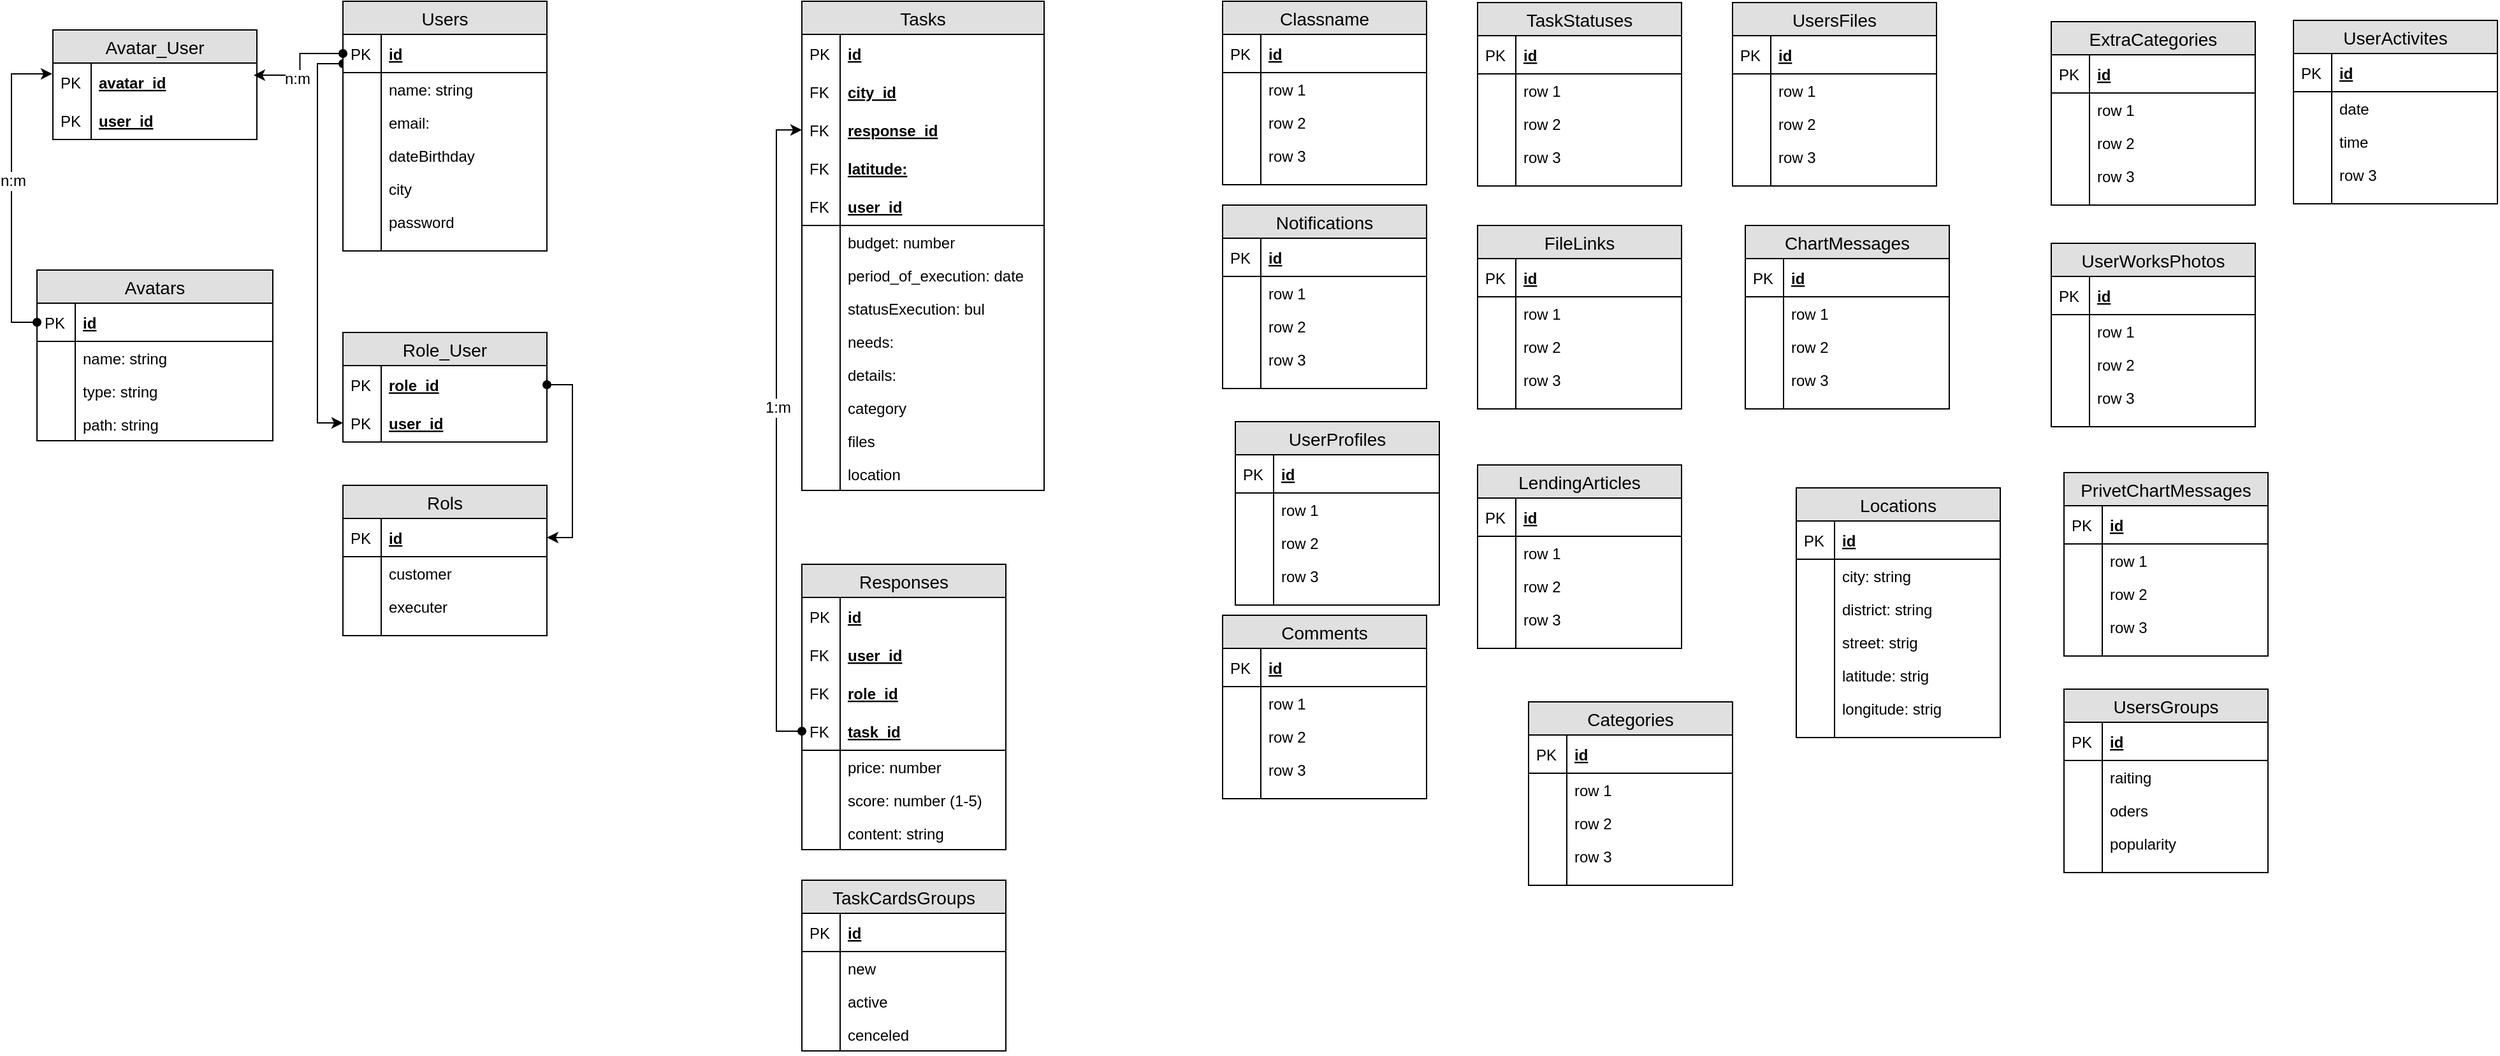 <mxfile version="12.5.7" type="device" pages="2"><diagram id="Rrya0V3wpep7MsRoBrEG" name="Classes"><mxGraphModel dx="2235" dy="851" grid="1" gridSize="10" guides="1" tooltips="1" connect="1" arrows="1" fold="1" page="1" pageScale="1" pageWidth="827" pageHeight="1169" math="0" shadow="0"><root><mxCell id="0"/><mxCell id="1" parent="0"/><mxCell id="HXB3nkf0IrG2Q2YK3c8o-1" style="edgeStyle=orthogonalEdgeStyle;rounded=0;orthogonalLoop=1;jettySize=auto;html=1;exitX=0;exitY=0.25;exitDx=0;exitDy=0;entryX=0;entryY=0.5;entryDx=0;entryDy=0;startArrow=oval;startFill=1;" edge="1" parent="1" source="vXc2qLtxzcpXBwve30Rz-81" target="GgSo2sP9n79Br7PSX3m1-4"><mxGeometry relative="1" as="geometry"/></mxCell><mxCell id="vXc2qLtxzcpXBwve30Rz-81" value="Users" style="swimlane;fontStyle=0;childLayout=stackLayout;horizontal=1;startSize=26;fillColor=#e0e0e0;horizontalStack=0;resizeParent=1;resizeParentMax=0;resizeLast=0;collapsible=1;marginBottom=0;swimlaneFillColor=#ffffff;align=center;fontSize=14;" parent="1" vertex="1"><mxGeometry x="40" y="30" width="160" height="196" as="geometry"/></mxCell><mxCell id="vXc2qLtxzcpXBwve30Rz-82" value="id" style="shape=partialRectangle;top=0;left=0;right=0;bottom=1;align=left;verticalAlign=middle;fillColor=none;spacingLeft=34;spacingRight=4;overflow=hidden;rotatable=0;points=[[0,0.5],[1,0.5]];portConstraint=eastwest;dropTarget=0;fontStyle=5;fontSize=12;" parent="vXc2qLtxzcpXBwve30Rz-81" vertex="1"><mxGeometry y="26" width="160" height="30" as="geometry"/></mxCell><mxCell id="vXc2qLtxzcpXBwve30Rz-83" value="PK" style="shape=partialRectangle;top=0;left=0;bottom=0;fillColor=none;align=left;verticalAlign=middle;spacingLeft=4;spacingRight=4;overflow=hidden;rotatable=0;points=[];portConstraint=eastwest;part=1;fontSize=12;" parent="vXc2qLtxzcpXBwve30Rz-82" vertex="1" connectable="0"><mxGeometry width="30" height="30" as="geometry"/></mxCell><mxCell id="vXc2qLtxzcpXBwve30Rz-84" value="name: string" style="shape=partialRectangle;top=0;left=0;right=0;bottom=0;align=left;verticalAlign=top;fillColor=none;spacingLeft=34;spacingRight=4;overflow=hidden;rotatable=0;points=[[0,0.5],[1,0.5]];portConstraint=eastwest;dropTarget=0;fontSize=12;" parent="vXc2qLtxzcpXBwve30Rz-81" vertex="1"><mxGeometry y="56" width="160" height="26" as="geometry"/></mxCell><mxCell id="vXc2qLtxzcpXBwve30Rz-85" value="" style="shape=partialRectangle;top=0;left=0;bottom=0;fillColor=none;align=left;verticalAlign=top;spacingLeft=4;spacingRight=4;overflow=hidden;rotatable=0;points=[];portConstraint=eastwest;part=1;fontSize=12;" parent="vXc2qLtxzcpXBwve30Rz-84" vertex="1" connectable="0"><mxGeometry width="30" height="26" as="geometry"/></mxCell><mxCell id="vXc2qLtxzcpXBwve30Rz-86" value="email:" style="shape=partialRectangle;top=0;left=0;right=0;bottom=0;align=left;verticalAlign=top;fillColor=none;spacingLeft=34;spacingRight=4;overflow=hidden;rotatable=0;points=[[0,0.5],[1,0.5]];portConstraint=eastwest;dropTarget=0;fontSize=12;" parent="vXc2qLtxzcpXBwve30Rz-81" vertex="1"><mxGeometry y="82" width="160" height="26" as="geometry"/></mxCell><mxCell id="vXc2qLtxzcpXBwve30Rz-87" value="" style="shape=partialRectangle;top=0;left=0;bottom=0;fillColor=none;align=left;verticalAlign=top;spacingLeft=4;spacingRight=4;overflow=hidden;rotatable=0;points=[];portConstraint=eastwest;part=1;fontSize=12;" parent="vXc2qLtxzcpXBwve30Rz-86" vertex="1" connectable="0"><mxGeometry width="30" height="26" as="geometry"/></mxCell><mxCell id="00t3Rbm1KAPrchRIfWXp-2" value="dateBirthday" style="shape=partialRectangle;top=0;left=0;right=0;bottom=0;align=left;verticalAlign=top;fillColor=none;spacingLeft=34;spacingRight=4;overflow=hidden;rotatable=0;points=[[0,0.5],[1,0.5]];portConstraint=eastwest;dropTarget=0;fontSize=12;" vertex="1" parent="vXc2qLtxzcpXBwve30Rz-81"><mxGeometry y="108" width="160" height="26" as="geometry"/></mxCell><mxCell id="00t3Rbm1KAPrchRIfWXp-3" value="" style="shape=partialRectangle;top=0;left=0;bottom=0;fillColor=none;align=left;verticalAlign=top;spacingLeft=4;spacingRight=4;overflow=hidden;rotatable=0;points=[];portConstraint=eastwest;part=1;fontSize=12;" vertex="1" connectable="0" parent="00t3Rbm1KAPrchRIfWXp-2"><mxGeometry width="30" height="26" as="geometry"/></mxCell><mxCell id="00t3Rbm1KAPrchRIfWXp-58" value="city" style="shape=partialRectangle;top=0;left=0;right=0;bottom=0;align=left;verticalAlign=top;fillColor=none;spacingLeft=34;spacingRight=4;overflow=hidden;rotatable=0;points=[[0,0.5],[1,0.5]];portConstraint=eastwest;dropTarget=0;fontSize=12;" vertex="1" parent="vXc2qLtxzcpXBwve30Rz-81"><mxGeometry y="134" width="160" height="26" as="geometry"/></mxCell><mxCell id="00t3Rbm1KAPrchRIfWXp-59" value="" style="shape=partialRectangle;top=0;left=0;bottom=0;fillColor=none;align=left;verticalAlign=top;spacingLeft=4;spacingRight=4;overflow=hidden;rotatable=0;points=[];portConstraint=eastwest;part=1;fontSize=12;" vertex="1" connectable="0" parent="00t3Rbm1KAPrchRIfWXp-58"><mxGeometry width="30" height="26" as="geometry"/></mxCell><mxCell id="vXc2qLtxzcpXBwve30Rz-88" value="password" style="shape=partialRectangle;top=0;left=0;right=0;bottom=0;align=left;verticalAlign=top;fillColor=none;spacingLeft=34;spacingRight=4;overflow=hidden;rotatable=0;points=[[0,0.5],[1,0.5]];portConstraint=eastwest;dropTarget=0;fontSize=12;" parent="vXc2qLtxzcpXBwve30Rz-81" vertex="1"><mxGeometry y="160" width="160" height="26" as="geometry"/></mxCell><mxCell id="vXc2qLtxzcpXBwve30Rz-89" value="" style="shape=partialRectangle;top=0;left=0;bottom=0;fillColor=none;align=left;verticalAlign=top;spacingLeft=4;spacingRight=4;overflow=hidden;rotatable=0;points=[];portConstraint=eastwest;part=1;fontSize=12;" parent="vXc2qLtxzcpXBwve30Rz-88" vertex="1" connectable="0"><mxGeometry width="30" height="26" as="geometry"/></mxCell><mxCell id="vXc2qLtxzcpXBwve30Rz-90" value="" style="shape=partialRectangle;top=0;left=0;right=0;bottom=0;align=left;verticalAlign=top;fillColor=none;spacingLeft=34;spacingRight=4;overflow=hidden;rotatable=0;points=[[0,0.5],[1,0.5]];portConstraint=eastwest;dropTarget=0;fontSize=12;" parent="vXc2qLtxzcpXBwve30Rz-81" vertex="1"><mxGeometry y="186" width="160" height="10" as="geometry"/></mxCell><mxCell id="vXc2qLtxzcpXBwve30Rz-91" value="" style="shape=partialRectangle;top=0;left=0;bottom=0;fillColor=none;align=left;verticalAlign=top;spacingLeft=4;spacingRight=4;overflow=hidden;rotatable=0;points=[];portConstraint=eastwest;part=1;fontSize=12;" parent="vXc2qLtxzcpXBwve30Rz-90" vertex="1" connectable="0"><mxGeometry width="30" height="10" as="geometry"/></mxCell><mxCell id="vXc2qLtxzcpXBwve30Rz-92" value="LendingArticles" style="swimlane;fontStyle=0;childLayout=stackLayout;horizontal=1;startSize=26;fillColor=#e0e0e0;horizontalStack=0;resizeParent=1;resizeParentMax=0;resizeLast=0;collapsible=1;marginBottom=0;swimlaneFillColor=#ffffff;align=center;fontSize=14;" parent="1" vertex="1"><mxGeometry x="930" y="394" width="160" height="144" as="geometry"/></mxCell><mxCell id="vXc2qLtxzcpXBwve30Rz-93" value="id" style="shape=partialRectangle;top=0;left=0;right=0;bottom=1;align=left;verticalAlign=middle;fillColor=none;spacingLeft=34;spacingRight=4;overflow=hidden;rotatable=0;points=[[0,0.5],[1,0.5]];portConstraint=eastwest;dropTarget=0;fontStyle=5;fontSize=12;" parent="vXc2qLtxzcpXBwve30Rz-92" vertex="1"><mxGeometry y="26" width="160" height="30" as="geometry"/></mxCell><mxCell id="vXc2qLtxzcpXBwve30Rz-94" value="PK" style="shape=partialRectangle;top=0;left=0;bottom=0;fillColor=none;align=left;verticalAlign=middle;spacingLeft=4;spacingRight=4;overflow=hidden;rotatable=0;points=[];portConstraint=eastwest;part=1;fontSize=12;" parent="vXc2qLtxzcpXBwve30Rz-93" vertex="1" connectable="0"><mxGeometry width="30" height="30" as="geometry"/></mxCell><mxCell id="vXc2qLtxzcpXBwve30Rz-95" value="row 1" style="shape=partialRectangle;top=0;left=0;right=0;bottom=0;align=left;verticalAlign=top;fillColor=none;spacingLeft=34;spacingRight=4;overflow=hidden;rotatable=0;points=[[0,0.5],[1,0.5]];portConstraint=eastwest;dropTarget=0;fontSize=12;" parent="vXc2qLtxzcpXBwve30Rz-92" vertex="1"><mxGeometry y="56" width="160" height="26" as="geometry"/></mxCell><mxCell id="vXc2qLtxzcpXBwve30Rz-96" value="" style="shape=partialRectangle;top=0;left=0;bottom=0;fillColor=none;align=left;verticalAlign=top;spacingLeft=4;spacingRight=4;overflow=hidden;rotatable=0;points=[];portConstraint=eastwest;part=1;fontSize=12;" parent="vXc2qLtxzcpXBwve30Rz-95" vertex="1" connectable="0"><mxGeometry width="30" height="26" as="geometry"/></mxCell><mxCell id="vXc2qLtxzcpXBwve30Rz-97" value="row 2" style="shape=partialRectangle;top=0;left=0;right=0;bottom=0;align=left;verticalAlign=top;fillColor=none;spacingLeft=34;spacingRight=4;overflow=hidden;rotatable=0;points=[[0,0.5],[1,0.5]];portConstraint=eastwest;dropTarget=0;fontSize=12;" parent="vXc2qLtxzcpXBwve30Rz-92" vertex="1"><mxGeometry y="82" width="160" height="26" as="geometry"/></mxCell><mxCell id="vXc2qLtxzcpXBwve30Rz-98" value="" style="shape=partialRectangle;top=0;left=0;bottom=0;fillColor=none;align=left;verticalAlign=top;spacingLeft=4;spacingRight=4;overflow=hidden;rotatable=0;points=[];portConstraint=eastwest;part=1;fontSize=12;" parent="vXc2qLtxzcpXBwve30Rz-97" vertex="1" connectable="0"><mxGeometry width="30" height="26" as="geometry"/></mxCell><mxCell id="vXc2qLtxzcpXBwve30Rz-99" value="row 3" style="shape=partialRectangle;top=0;left=0;right=0;bottom=0;align=left;verticalAlign=top;fillColor=none;spacingLeft=34;spacingRight=4;overflow=hidden;rotatable=0;points=[[0,0.5],[1,0.5]];portConstraint=eastwest;dropTarget=0;fontSize=12;" parent="vXc2qLtxzcpXBwve30Rz-92" vertex="1"><mxGeometry y="108" width="160" height="26" as="geometry"/></mxCell><mxCell id="vXc2qLtxzcpXBwve30Rz-100" value="" style="shape=partialRectangle;top=0;left=0;bottom=0;fillColor=none;align=left;verticalAlign=top;spacingLeft=4;spacingRight=4;overflow=hidden;rotatable=0;points=[];portConstraint=eastwest;part=1;fontSize=12;" parent="vXc2qLtxzcpXBwve30Rz-99" vertex="1" connectable="0"><mxGeometry width="30" height="26" as="geometry"/></mxCell><mxCell id="vXc2qLtxzcpXBwve30Rz-101" value="" style="shape=partialRectangle;top=0;left=0;right=0;bottom=0;align=left;verticalAlign=top;fillColor=none;spacingLeft=34;spacingRight=4;overflow=hidden;rotatable=0;points=[[0,0.5],[1,0.5]];portConstraint=eastwest;dropTarget=0;fontSize=12;" parent="vXc2qLtxzcpXBwve30Rz-92" vertex="1"><mxGeometry y="134" width="160" height="10" as="geometry"/></mxCell><mxCell id="vXc2qLtxzcpXBwve30Rz-102" value="" style="shape=partialRectangle;top=0;left=0;bottom=0;fillColor=none;align=left;verticalAlign=top;spacingLeft=4;spacingRight=4;overflow=hidden;rotatable=0;points=[];portConstraint=eastwest;part=1;fontSize=12;" parent="vXc2qLtxzcpXBwve30Rz-101" vertex="1" connectable="0"><mxGeometry width="30" height="10" as="geometry"/></mxCell><mxCell id="vXc2qLtxzcpXBwve30Rz-103" value="Tasks" style="swimlane;fontStyle=0;childLayout=stackLayout;horizontal=1;startSize=26;fillColor=#e0e0e0;horizontalStack=0;resizeParent=1;resizeParentMax=0;resizeLast=0;collapsible=1;marginBottom=0;swimlaneFillColor=#ffffff;align=center;fontSize=14;" parent="1" vertex="1"><mxGeometry x="400" y="30" width="190" height="384" as="geometry"/></mxCell><mxCell id="KkoCiwr-fRL-zZ0WJvGV-1" value="id" style="shape=partialRectangle;top=0;left=0;right=0;bottom=1;align=left;verticalAlign=middle;fillColor=none;spacingLeft=34;spacingRight=4;overflow=hidden;rotatable=0;points=[[0,0.5],[1,0.5]];portConstraint=eastwest;dropTarget=0;fontStyle=5;fontSize=12;strokeColor=none;" parent="vXc2qLtxzcpXBwve30Rz-103" vertex="1"><mxGeometry y="26" width="190" height="30" as="geometry"/></mxCell><mxCell id="KkoCiwr-fRL-zZ0WJvGV-2" value="PK" style="shape=partialRectangle;top=0;left=0;bottom=0;fillColor=none;align=left;verticalAlign=middle;spacingLeft=4;spacingRight=4;overflow=hidden;rotatable=0;points=[];portConstraint=eastwest;part=1;fontSize=12;" parent="KkoCiwr-fRL-zZ0WJvGV-1" vertex="1" connectable="0"><mxGeometry width="30" height="30" as="geometry"/></mxCell><mxCell id="vXc2qLtxzcpXBwve30Rz-104" value="city_id" style="shape=partialRectangle;top=0;left=0;right=0;bottom=1;align=left;verticalAlign=middle;fillColor=none;spacingLeft=34;spacingRight=4;overflow=hidden;rotatable=0;points=[[0,0.5],[1,0.5]];portConstraint=eastwest;dropTarget=0;fontStyle=5;fontSize=12;strokeColor=none;" parent="vXc2qLtxzcpXBwve30Rz-103" vertex="1"><mxGeometry y="56" width="190" height="30" as="geometry"/></mxCell><mxCell id="vXc2qLtxzcpXBwve30Rz-105" value="FK" style="shape=partialRectangle;top=0;left=0;bottom=0;fillColor=none;align=left;verticalAlign=middle;spacingLeft=4;spacingRight=4;overflow=hidden;rotatable=0;points=[];portConstraint=eastwest;part=1;fontSize=12;" parent="vXc2qLtxzcpXBwve30Rz-104" vertex="1" connectable="0"><mxGeometry width="30" height="30" as="geometry"/></mxCell><mxCell id="HXB3nkf0IrG2Q2YK3c8o-13" value="response_id" style="shape=partialRectangle;top=0;left=0;right=0;bottom=1;align=left;verticalAlign=middle;fillColor=none;spacingLeft=34;spacingRight=4;overflow=hidden;rotatable=0;points=[[0,0.5],[1,0.5]];portConstraint=eastwest;dropTarget=0;fontStyle=5;fontSize=12;strokeColor=none;" vertex="1" parent="vXc2qLtxzcpXBwve30Rz-103"><mxGeometry y="86" width="190" height="30" as="geometry"/></mxCell><mxCell id="HXB3nkf0IrG2Q2YK3c8o-14" value="FK" style="shape=partialRectangle;top=0;left=0;bottom=0;fillColor=none;align=left;verticalAlign=middle;spacingLeft=4;spacingRight=4;overflow=hidden;rotatable=0;points=[];portConstraint=eastwest;part=1;fontSize=12;" vertex="1" connectable="0" parent="HXB3nkf0IrG2Q2YK3c8o-13"><mxGeometry width="30" height="30" as="geometry"/></mxCell><mxCell id="Sh47Q4CsTqwkXNY8Y_qz-1" value="latitude:" style="shape=partialRectangle;top=0;left=0;right=0;bottom=1;align=left;verticalAlign=middle;fillColor=none;spacingLeft=34;spacingRight=4;overflow=hidden;rotatable=0;points=[[0,0.5],[1,0.5]];portConstraint=eastwest;dropTarget=0;fontStyle=5;fontSize=12;strokeColor=none;" parent="vXc2qLtxzcpXBwve30Rz-103" vertex="1"><mxGeometry y="116" width="190" height="30" as="geometry"/></mxCell><mxCell id="Sh47Q4CsTqwkXNY8Y_qz-2" value="FK" style="shape=partialRectangle;top=0;left=0;bottom=0;fillColor=none;align=left;verticalAlign=middle;spacingLeft=4;spacingRight=4;overflow=hidden;rotatable=0;points=[];portConstraint=eastwest;part=1;fontSize=12;" parent="Sh47Q4CsTqwkXNY8Y_qz-1" vertex="1" connectable="0"><mxGeometry width="30" height="30" as="geometry"/></mxCell><mxCell id="HXB3nkf0IrG2Q2YK3c8o-3" value="user_id" style="shape=partialRectangle;top=0;left=0;right=0;bottom=1;align=left;verticalAlign=middle;fillColor=none;spacingLeft=34;spacingRight=4;overflow=hidden;rotatable=0;points=[[0,0.5],[1,0.5]];portConstraint=eastwest;dropTarget=0;fontStyle=5;fontSize=12;" vertex="1" parent="vXc2qLtxzcpXBwve30Rz-103"><mxGeometry y="146" width="190" height="30" as="geometry"/></mxCell><mxCell id="HXB3nkf0IrG2Q2YK3c8o-4" value="FK" style="shape=partialRectangle;top=0;left=0;bottom=0;fillColor=none;align=left;verticalAlign=middle;spacingLeft=4;spacingRight=4;overflow=hidden;rotatable=0;points=[];portConstraint=eastwest;part=1;fontSize=12;" vertex="1" connectable="0" parent="HXB3nkf0IrG2Q2YK3c8o-3"><mxGeometry width="30" height="30" as="geometry"/></mxCell><mxCell id="vXc2qLtxzcpXBwve30Rz-106" value="budget: number" style="shape=partialRectangle;top=0;left=0;right=0;bottom=0;align=left;verticalAlign=top;fillColor=none;spacingLeft=34;spacingRight=4;overflow=hidden;rotatable=0;points=[[0,0.5],[1,0.5]];portConstraint=eastwest;dropTarget=0;fontSize=12;" parent="vXc2qLtxzcpXBwve30Rz-103" vertex="1"><mxGeometry y="176" width="190" height="26" as="geometry"/></mxCell><mxCell id="vXc2qLtxzcpXBwve30Rz-107" value="" style="shape=partialRectangle;top=0;left=0;bottom=0;fillColor=none;align=left;verticalAlign=top;spacingLeft=4;spacingRight=4;overflow=hidden;rotatable=0;points=[];portConstraint=eastwest;part=1;fontSize=12;" parent="vXc2qLtxzcpXBwve30Rz-106" vertex="1" connectable="0"><mxGeometry width="30" height="26" as="geometry"/></mxCell><mxCell id="vXc2qLtxzcpXBwve30Rz-108" value="period_of_execution: date" style="shape=partialRectangle;top=0;left=0;right=0;bottom=0;align=left;verticalAlign=top;fillColor=none;spacingLeft=34;spacingRight=4;overflow=hidden;rotatable=0;points=[[0,0.5],[1,0.5]];portConstraint=eastwest;dropTarget=0;fontSize=12;" parent="vXc2qLtxzcpXBwve30Rz-103" vertex="1"><mxGeometry y="202" width="190" height="26" as="geometry"/></mxCell><mxCell id="vXc2qLtxzcpXBwve30Rz-109" value="" style="shape=partialRectangle;top=0;left=0;bottom=0;fillColor=none;align=left;verticalAlign=top;spacingLeft=4;spacingRight=4;overflow=hidden;rotatable=0;points=[];portConstraint=eastwest;part=1;fontSize=12;" parent="vXc2qLtxzcpXBwve30Rz-108" vertex="1" connectable="0"><mxGeometry width="30" height="26" as="geometry"/></mxCell><mxCell id="vXc2qLtxzcpXBwve30Rz-110" value="statusExecution: bul" style="shape=partialRectangle;top=0;left=0;right=0;bottom=0;align=left;verticalAlign=top;fillColor=none;spacingLeft=34;spacingRight=4;overflow=hidden;rotatable=0;points=[[0,0.5],[1,0.5]];portConstraint=eastwest;dropTarget=0;fontSize=12;" parent="vXc2qLtxzcpXBwve30Rz-103" vertex="1"><mxGeometry y="228" width="190" height="26" as="geometry"/></mxCell><mxCell id="vXc2qLtxzcpXBwve30Rz-111" value="" style="shape=partialRectangle;top=0;left=0;bottom=0;fillColor=none;align=left;verticalAlign=top;spacingLeft=4;spacingRight=4;overflow=hidden;rotatable=0;points=[];portConstraint=eastwest;part=1;fontSize=12;" parent="vXc2qLtxzcpXBwve30Rz-110" vertex="1" connectable="0"><mxGeometry width="30" height="26" as="geometry"/></mxCell><mxCell id="00t3Rbm1KAPrchRIfWXp-48" value="needs:" style="shape=partialRectangle;top=0;left=0;right=0;bottom=0;align=left;verticalAlign=top;fillColor=none;spacingLeft=34;spacingRight=4;overflow=hidden;rotatable=0;points=[[0,0.5],[1,0.5]];portConstraint=eastwest;dropTarget=0;fontSize=12;" vertex="1" parent="vXc2qLtxzcpXBwve30Rz-103"><mxGeometry y="254" width="190" height="26" as="geometry"/></mxCell><mxCell id="00t3Rbm1KAPrchRIfWXp-49" value="" style="shape=partialRectangle;top=0;left=0;bottom=0;fillColor=none;align=left;verticalAlign=top;spacingLeft=4;spacingRight=4;overflow=hidden;rotatable=0;points=[];portConstraint=eastwest;part=1;fontSize=12;" vertex="1" connectable="0" parent="00t3Rbm1KAPrchRIfWXp-48"><mxGeometry width="30" height="26" as="geometry"/></mxCell><mxCell id="00t3Rbm1KAPrchRIfWXp-52" value="details:" style="shape=partialRectangle;top=0;left=0;right=0;bottom=0;align=left;verticalAlign=top;fillColor=none;spacingLeft=34;spacingRight=4;overflow=hidden;rotatable=0;points=[[0,0.5],[1,0.5]];portConstraint=eastwest;dropTarget=0;fontSize=12;" vertex="1" parent="vXc2qLtxzcpXBwve30Rz-103"><mxGeometry y="280" width="190" height="26" as="geometry"/></mxCell><mxCell id="00t3Rbm1KAPrchRIfWXp-53" value="" style="shape=partialRectangle;top=0;left=0;bottom=0;fillColor=none;align=left;verticalAlign=top;spacingLeft=4;spacingRight=4;overflow=hidden;rotatable=0;points=[];portConstraint=eastwest;part=1;fontSize=12;" vertex="1" connectable="0" parent="00t3Rbm1KAPrchRIfWXp-52"><mxGeometry width="30" height="26" as="geometry"/></mxCell><mxCell id="00t3Rbm1KAPrchRIfWXp-50" value="category" style="shape=partialRectangle;top=0;left=0;right=0;bottom=0;align=left;verticalAlign=top;fillColor=none;spacingLeft=34;spacingRight=4;overflow=hidden;rotatable=0;points=[[0,0.5],[1,0.5]];portConstraint=eastwest;dropTarget=0;fontSize=12;" vertex="1" parent="vXc2qLtxzcpXBwve30Rz-103"><mxGeometry y="306" width="190" height="26" as="geometry"/></mxCell><mxCell id="00t3Rbm1KAPrchRIfWXp-51" value="" style="shape=partialRectangle;top=0;left=0;bottom=0;fillColor=none;align=left;verticalAlign=top;spacingLeft=4;spacingRight=4;overflow=hidden;rotatable=0;points=[];portConstraint=eastwest;part=1;fontSize=12;" vertex="1" connectable="0" parent="00t3Rbm1KAPrchRIfWXp-50"><mxGeometry width="30" height="26" as="geometry"/></mxCell><mxCell id="00t3Rbm1KAPrchRIfWXp-54" value="files" style="shape=partialRectangle;top=0;left=0;right=0;bottom=0;align=left;verticalAlign=top;fillColor=none;spacingLeft=34;spacingRight=4;overflow=hidden;rotatable=0;points=[[0,0.5],[1,0.5]];portConstraint=eastwest;dropTarget=0;fontSize=12;" vertex="1" parent="vXc2qLtxzcpXBwve30Rz-103"><mxGeometry y="332" width="190" height="26" as="geometry"/></mxCell><mxCell id="00t3Rbm1KAPrchRIfWXp-55" value="" style="shape=partialRectangle;top=0;left=0;bottom=0;fillColor=none;align=left;verticalAlign=top;spacingLeft=4;spacingRight=4;overflow=hidden;rotatable=0;points=[];portConstraint=eastwest;part=1;fontSize=12;" vertex="1" connectable="0" parent="00t3Rbm1KAPrchRIfWXp-54"><mxGeometry width="30" height="26" as="geometry"/></mxCell><mxCell id="00t3Rbm1KAPrchRIfWXp-56" value="location" style="shape=partialRectangle;top=0;left=0;right=0;bottom=0;align=left;verticalAlign=top;fillColor=none;spacingLeft=34;spacingRight=4;overflow=hidden;rotatable=0;points=[[0,0.5],[1,0.5]];portConstraint=eastwest;dropTarget=0;fontSize=12;" vertex="1" parent="vXc2qLtxzcpXBwve30Rz-103"><mxGeometry y="358" width="190" height="26" as="geometry"/></mxCell><mxCell id="00t3Rbm1KAPrchRIfWXp-57" value="" style="shape=partialRectangle;top=0;left=0;bottom=0;fillColor=none;align=left;verticalAlign=top;spacingLeft=4;spacingRight=4;overflow=hidden;rotatable=0;points=[];portConstraint=eastwest;part=1;fontSize=12;" vertex="1" connectable="0" parent="00t3Rbm1KAPrchRIfWXp-56"><mxGeometry width="30" height="26" as="geometry"/></mxCell><mxCell id="vXc2qLtxzcpXBwve30Rz-114" value="Rols" style="swimlane;fontStyle=0;childLayout=stackLayout;horizontal=1;startSize=26;fillColor=#e0e0e0;horizontalStack=0;resizeParent=1;resizeParentMax=0;resizeLast=0;collapsible=1;marginBottom=0;swimlaneFillColor=#ffffff;align=center;fontSize=14;" parent="1" vertex="1"><mxGeometry x="40" y="410" width="160" height="118" as="geometry"/></mxCell><mxCell id="vXc2qLtxzcpXBwve30Rz-115" value="id" style="shape=partialRectangle;top=0;left=0;right=0;bottom=1;align=left;verticalAlign=middle;fillColor=none;spacingLeft=34;spacingRight=4;overflow=hidden;rotatable=0;points=[[0,0.5],[1,0.5]];portConstraint=eastwest;dropTarget=0;fontStyle=5;fontSize=12;" parent="vXc2qLtxzcpXBwve30Rz-114" vertex="1"><mxGeometry y="26" width="160" height="30" as="geometry"/></mxCell><mxCell id="vXc2qLtxzcpXBwve30Rz-116" value="PK" style="shape=partialRectangle;top=0;left=0;bottom=0;fillColor=none;align=left;verticalAlign=middle;spacingLeft=4;spacingRight=4;overflow=hidden;rotatable=0;points=[];portConstraint=eastwest;part=1;fontSize=12;" parent="vXc2qLtxzcpXBwve30Rz-115" vertex="1" connectable="0"><mxGeometry width="30" height="30" as="geometry"/></mxCell><mxCell id="vXc2qLtxzcpXBwve30Rz-117" value="customer" style="shape=partialRectangle;top=0;left=0;right=0;bottom=0;align=left;verticalAlign=top;fillColor=none;spacingLeft=34;spacingRight=4;overflow=hidden;rotatable=0;points=[[0,0.5],[1,0.5]];portConstraint=eastwest;dropTarget=0;fontSize=12;" parent="vXc2qLtxzcpXBwve30Rz-114" vertex="1"><mxGeometry y="56" width="160" height="26" as="geometry"/></mxCell><mxCell id="vXc2qLtxzcpXBwve30Rz-118" value="" style="shape=partialRectangle;top=0;left=0;bottom=0;fillColor=none;align=left;verticalAlign=top;spacingLeft=4;spacingRight=4;overflow=hidden;rotatable=0;points=[];portConstraint=eastwest;part=1;fontSize=12;" parent="vXc2qLtxzcpXBwve30Rz-117" vertex="1" connectable="0"><mxGeometry width="30" height="26" as="geometry"/></mxCell><mxCell id="vXc2qLtxzcpXBwve30Rz-119" value="executer" style="shape=partialRectangle;top=0;left=0;right=0;bottom=0;align=left;verticalAlign=top;fillColor=none;spacingLeft=34;spacingRight=4;overflow=hidden;rotatable=0;points=[[0,0.5],[1,0.5]];portConstraint=eastwest;dropTarget=0;fontSize=12;" parent="vXc2qLtxzcpXBwve30Rz-114" vertex="1"><mxGeometry y="82" width="160" height="26" as="geometry"/></mxCell><mxCell id="vXc2qLtxzcpXBwve30Rz-120" value="" style="shape=partialRectangle;top=0;left=0;bottom=0;fillColor=none;align=left;verticalAlign=top;spacingLeft=4;spacingRight=4;overflow=hidden;rotatable=0;points=[];portConstraint=eastwest;part=1;fontSize=12;" parent="vXc2qLtxzcpXBwve30Rz-119" vertex="1" connectable="0"><mxGeometry width="30" height="26" as="geometry"/></mxCell><mxCell id="vXc2qLtxzcpXBwve30Rz-123" value="" style="shape=partialRectangle;top=0;left=0;right=0;bottom=0;align=left;verticalAlign=top;fillColor=none;spacingLeft=34;spacingRight=4;overflow=hidden;rotatable=0;points=[[0,0.5],[1,0.5]];portConstraint=eastwest;dropTarget=0;fontSize=12;" parent="vXc2qLtxzcpXBwve30Rz-114" vertex="1"><mxGeometry y="108" width="160" height="10" as="geometry"/></mxCell><mxCell id="vXc2qLtxzcpXBwve30Rz-124" value="" style="shape=partialRectangle;top=0;left=0;bottom=0;fillColor=none;align=left;verticalAlign=top;spacingLeft=4;spacingRight=4;overflow=hidden;rotatable=0;points=[];portConstraint=eastwest;part=1;fontSize=12;" parent="vXc2qLtxzcpXBwve30Rz-123" vertex="1" connectable="0"><mxGeometry width="30" height="10" as="geometry"/></mxCell><mxCell id="vXc2qLtxzcpXBwve30Rz-125" value="Categories" style="swimlane;fontStyle=0;childLayout=stackLayout;horizontal=1;startSize=26;fillColor=#e0e0e0;horizontalStack=0;resizeParent=1;resizeParentMax=0;resizeLast=0;collapsible=1;marginBottom=0;swimlaneFillColor=#ffffff;align=center;fontSize=14;" parent="1" vertex="1"><mxGeometry x="970" y="580" width="160" height="144" as="geometry"/></mxCell><mxCell id="vXc2qLtxzcpXBwve30Rz-126" value="id" style="shape=partialRectangle;top=0;left=0;right=0;bottom=1;align=left;verticalAlign=middle;fillColor=none;spacingLeft=34;spacingRight=4;overflow=hidden;rotatable=0;points=[[0,0.5],[1,0.5]];portConstraint=eastwest;dropTarget=0;fontStyle=5;fontSize=12;" parent="vXc2qLtxzcpXBwve30Rz-125" vertex="1"><mxGeometry y="26" width="160" height="30" as="geometry"/></mxCell><mxCell id="vXc2qLtxzcpXBwve30Rz-127" value="PK" style="shape=partialRectangle;top=0;left=0;bottom=0;fillColor=none;align=left;verticalAlign=middle;spacingLeft=4;spacingRight=4;overflow=hidden;rotatable=0;points=[];portConstraint=eastwest;part=1;fontSize=12;" parent="vXc2qLtxzcpXBwve30Rz-126" vertex="1" connectable="0"><mxGeometry width="30" height="30" as="geometry"/></mxCell><mxCell id="vXc2qLtxzcpXBwve30Rz-128" value="row 1" style="shape=partialRectangle;top=0;left=0;right=0;bottom=0;align=left;verticalAlign=top;fillColor=none;spacingLeft=34;spacingRight=4;overflow=hidden;rotatable=0;points=[[0,0.5],[1,0.5]];portConstraint=eastwest;dropTarget=0;fontSize=12;" parent="vXc2qLtxzcpXBwve30Rz-125" vertex="1"><mxGeometry y="56" width="160" height="26" as="geometry"/></mxCell><mxCell id="vXc2qLtxzcpXBwve30Rz-129" value="" style="shape=partialRectangle;top=0;left=0;bottom=0;fillColor=none;align=left;verticalAlign=top;spacingLeft=4;spacingRight=4;overflow=hidden;rotatable=0;points=[];portConstraint=eastwest;part=1;fontSize=12;" parent="vXc2qLtxzcpXBwve30Rz-128" vertex="1" connectable="0"><mxGeometry width="30" height="26" as="geometry"/></mxCell><mxCell id="vXc2qLtxzcpXBwve30Rz-130" value="row 2" style="shape=partialRectangle;top=0;left=0;right=0;bottom=0;align=left;verticalAlign=top;fillColor=none;spacingLeft=34;spacingRight=4;overflow=hidden;rotatable=0;points=[[0,0.5],[1,0.5]];portConstraint=eastwest;dropTarget=0;fontSize=12;" parent="vXc2qLtxzcpXBwve30Rz-125" vertex="1"><mxGeometry y="82" width="160" height="26" as="geometry"/></mxCell><mxCell id="vXc2qLtxzcpXBwve30Rz-131" value="" style="shape=partialRectangle;top=0;left=0;bottom=0;fillColor=none;align=left;verticalAlign=top;spacingLeft=4;spacingRight=4;overflow=hidden;rotatable=0;points=[];portConstraint=eastwest;part=1;fontSize=12;" parent="vXc2qLtxzcpXBwve30Rz-130" vertex="1" connectable="0"><mxGeometry width="30" height="26" as="geometry"/></mxCell><mxCell id="vXc2qLtxzcpXBwve30Rz-132" value="row 3" style="shape=partialRectangle;top=0;left=0;right=0;bottom=0;align=left;verticalAlign=top;fillColor=none;spacingLeft=34;spacingRight=4;overflow=hidden;rotatable=0;points=[[0,0.5],[1,0.5]];portConstraint=eastwest;dropTarget=0;fontSize=12;" parent="vXc2qLtxzcpXBwve30Rz-125" vertex="1"><mxGeometry y="108" width="160" height="26" as="geometry"/></mxCell><mxCell id="vXc2qLtxzcpXBwve30Rz-133" value="" style="shape=partialRectangle;top=0;left=0;bottom=0;fillColor=none;align=left;verticalAlign=top;spacingLeft=4;spacingRight=4;overflow=hidden;rotatable=0;points=[];portConstraint=eastwest;part=1;fontSize=12;" parent="vXc2qLtxzcpXBwve30Rz-132" vertex="1" connectable="0"><mxGeometry width="30" height="26" as="geometry"/></mxCell><mxCell id="vXc2qLtxzcpXBwve30Rz-134" value="" style="shape=partialRectangle;top=0;left=0;right=0;bottom=0;align=left;verticalAlign=top;fillColor=none;spacingLeft=34;spacingRight=4;overflow=hidden;rotatable=0;points=[[0,0.5],[1,0.5]];portConstraint=eastwest;dropTarget=0;fontSize=12;" parent="vXc2qLtxzcpXBwve30Rz-125" vertex="1"><mxGeometry y="134" width="160" height="10" as="geometry"/></mxCell><mxCell id="vXc2qLtxzcpXBwve30Rz-135" value="" style="shape=partialRectangle;top=0;left=0;bottom=0;fillColor=none;align=left;verticalAlign=top;spacingLeft=4;spacingRight=4;overflow=hidden;rotatable=0;points=[];portConstraint=eastwest;part=1;fontSize=12;" parent="vXc2qLtxzcpXBwve30Rz-134" vertex="1" connectable="0"><mxGeometry width="30" height="10" as="geometry"/></mxCell><mxCell id="vXc2qLtxzcpXBwve30Rz-136" value="ExtraCategories" style="swimlane;fontStyle=0;childLayout=stackLayout;horizontal=1;startSize=26;fillColor=#e0e0e0;horizontalStack=0;resizeParent=1;resizeParentMax=0;resizeLast=0;collapsible=1;marginBottom=0;swimlaneFillColor=#ffffff;align=center;fontSize=14;" parent="1" vertex="1"><mxGeometry x="1380" y="46" width="160" height="144" as="geometry"/></mxCell><mxCell id="vXc2qLtxzcpXBwve30Rz-137" value="id" style="shape=partialRectangle;top=0;left=0;right=0;bottom=1;align=left;verticalAlign=middle;fillColor=none;spacingLeft=34;spacingRight=4;overflow=hidden;rotatable=0;points=[[0,0.5],[1,0.5]];portConstraint=eastwest;dropTarget=0;fontStyle=5;fontSize=12;" parent="vXc2qLtxzcpXBwve30Rz-136" vertex="1"><mxGeometry y="26" width="160" height="30" as="geometry"/></mxCell><mxCell id="vXc2qLtxzcpXBwve30Rz-138" value="PK" style="shape=partialRectangle;top=0;left=0;bottom=0;fillColor=none;align=left;verticalAlign=middle;spacingLeft=4;spacingRight=4;overflow=hidden;rotatable=0;points=[];portConstraint=eastwest;part=1;fontSize=12;" parent="vXc2qLtxzcpXBwve30Rz-137" vertex="1" connectable="0"><mxGeometry width="30" height="30" as="geometry"/></mxCell><mxCell id="vXc2qLtxzcpXBwve30Rz-139" value="row 1" style="shape=partialRectangle;top=0;left=0;right=0;bottom=0;align=left;verticalAlign=top;fillColor=none;spacingLeft=34;spacingRight=4;overflow=hidden;rotatable=0;points=[[0,0.5],[1,0.5]];portConstraint=eastwest;dropTarget=0;fontSize=12;" parent="vXc2qLtxzcpXBwve30Rz-136" vertex="1"><mxGeometry y="56" width="160" height="26" as="geometry"/></mxCell><mxCell id="vXc2qLtxzcpXBwve30Rz-140" value="" style="shape=partialRectangle;top=0;left=0;bottom=0;fillColor=none;align=left;verticalAlign=top;spacingLeft=4;spacingRight=4;overflow=hidden;rotatable=0;points=[];portConstraint=eastwest;part=1;fontSize=12;" parent="vXc2qLtxzcpXBwve30Rz-139" vertex="1" connectable="0"><mxGeometry width="30" height="26" as="geometry"/></mxCell><mxCell id="vXc2qLtxzcpXBwve30Rz-141" value="row 2" style="shape=partialRectangle;top=0;left=0;right=0;bottom=0;align=left;verticalAlign=top;fillColor=none;spacingLeft=34;spacingRight=4;overflow=hidden;rotatable=0;points=[[0,0.5],[1,0.5]];portConstraint=eastwest;dropTarget=0;fontSize=12;" parent="vXc2qLtxzcpXBwve30Rz-136" vertex="1"><mxGeometry y="82" width="160" height="26" as="geometry"/></mxCell><mxCell id="vXc2qLtxzcpXBwve30Rz-142" value="" style="shape=partialRectangle;top=0;left=0;bottom=0;fillColor=none;align=left;verticalAlign=top;spacingLeft=4;spacingRight=4;overflow=hidden;rotatable=0;points=[];portConstraint=eastwest;part=1;fontSize=12;" parent="vXc2qLtxzcpXBwve30Rz-141" vertex="1" connectable="0"><mxGeometry width="30" height="26" as="geometry"/></mxCell><mxCell id="vXc2qLtxzcpXBwve30Rz-143" value="row 3" style="shape=partialRectangle;top=0;left=0;right=0;bottom=0;align=left;verticalAlign=top;fillColor=none;spacingLeft=34;spacingRight=4;overflow=hidden;rotatable=0;points=[[0,0.5],[1,0.5]];portConstraint=eastwest;dropTarget=0;fontSize=12;" parent="vXc2qLtxzcpXBwve30Rz-136" vertex="1"><mxGeometry y="108" width="160" height="26" as="geometry"/></mxCell><mxCell id="vXc2qLtxzcpXBwve30Rz-144" value="" style="shape=partialRectangle;top=0;left=0;bottom=0;fillColor=none;align=left;verticalAlign=top;spacingLeft=4;spacingRight=4;overflow=hidden;rotatable=0;points=[];portConstraint=eastwest;part=1;fontSize=12;" parent="vXc2qLtxzcpXBwve30Rz-143" vertex="1" connectable="0"><mxGeometry width="30" height="26" as="geometry"/></mxCell><mxCell id="vXc2qLtxzcpXBwve30Rz-145" value="" style="shape=partialRectangle;top=0;left=0;right=0;bottom=0;align=left;verticalAlign=top;fillColor=none;spacingLeft=34;spacingRight=4;overflow=hidden;rotatable=0;points=[[0,0.5],[1,0.5]];portConstraint=eastwest;dropTarget=0;fontSize=12;" parent="vXc2qLtxzcpXBwve30Rz-136" vertex="1"><mxGeometry y="134" width="160" height="10" as="geometry"/></mxCell><mxCell id="vXc2qLtxzcpXBwve30Rz-146" value="" style="shape=partialRectangle;top=0;left=0;bottom=0;fillColor=none;align=left;verticalAlign=top;spacingLeft=4;spacingRight=4;overflow=hidden;rotatable=0;points=[];portConstraint=eastwest;part=1;fontSize=12;" parent="vXc2qLtxzcpXBwve30Rz-145" vertex="1" connectable="0"><mxGeometry width="30" height="10" as="geometry"/></mxCell><mxCell id="vXc2qLtxzcpXBwve30Rz-147" value="Locations" style="swimlane;fontStyle=0;childLayout=stackLayout;horizontal=1;startSize=26;fillColor=#e0e0e0;horizontalStack=0;resizeParent=1;resizeParentMax=0;resizeLast=0;collapsible=1;marginBottom=0;swimlaneFillColor=#ffffff;align=center;fontSize=14;" parent="1" vertex="1"><mxGeometry x="1180" y="412" width="160" height="196" as="geometry"/></mxCell><mxCell id="vXc2qLtxzcpXBwve30Rz-148" value="id" style="shape=partialRectangle;top=0;left=0;right=0;bottom=1;align=left;verticalAlign=middle;fillColor=none;spacingLeft=34;spacingRight=4;overflow=hidden;rotatable=0;points=[[0,0.5],[1,0.5]];portConstraint=eastwest;dropTarget=0;fontStyle=5;fontSize=12;" parent="vXc2qLtxzcpXBwve30Rz-147" vertex="1"><mxGeometry y="26" width="160" height="30" as="geometry"/></mxCell><mxCell id="vXc2qLtxzcpXBwve30Rz-149" value="PK" style="shape=partialRectangle;top=0;left=0;bottom=0;fillColor=none;align=left;verticalAlign=middle;spacingLeft=4;spacingRight=4;overflow=hidden;rotatable=0;points=[];portConstraint=eastwest;part=1;fontSize=12;" parent="vXc2qLtxzcpXBwve30Rz-148" vertex="1" connectable="0"><mxGeometry width="30" height="30" as="geometry"/></mxCell><mxCell id="vXc2qLtxzcpXBwve30Rz-152" value="city: string" style="shape=partialRectangle;top=0;left=0;right=0;bottom=0;align=left;verticalAlign=top;fillColor=none;spacingLeft=34;spacingRight=4;overflow=hidden;rotatable=0;points=[[0,0.5],[1,0.5]];portConstraint=eastwest;dropTarget=0;fontSize=12;" parent="vXc2qLtxzcpXBwve30Rz-147" vertex="1"><mxGeometry y="56" width="160" height="26" as="geometry"/></mxCell><mxCell id="vXc2qLtxzcpXBwve30Rz-153" value="" style="shape=partialRectangle;top=0;left=0;bottom=0;fillColor=none;align=left;verticalAlign=top;spacingLeft=4;spacingRight=4;overflow=hidden;rotatable=0;points=[];portConstraint=eastwest;part=1;fontSize=12;" parent="vXc2qLtxzcpXBwve30Rz-152" vertex="1" connectable="0"><mxGeometry width="30" height="26" as="geometry"/></mxCell><mxCell id="vXc2qLtxzcpXBwve30Rz-158" value="district: string" style="shape=partialRectangle;top=0;left=0;right=0;bottom=0;align=left;verticalAlign=top;fillColor=none;spacingLeft=34;spacingRight=4;overflow=hidden;rotatable=0;points=[[0,0.5],[1,0.5]];portConstraint=eastwest;dropTarget=0;fontSize=12;" parent="vXc2qLtxzcpXBwve30Rz-147" vertex="1"><mxGeometry y="82" width="160" height="26" as="geometry"/></mxCell><mxCell id="vXc2qLtxzcpXBwve30Rz-159" value="" style="shape=partialRectangle;top=0;left=0;bottom=0;fillColor=none;align=left;verticalAlign=top;spacingLeft=4;spacingRight=4;overflow=hidden;rotatable=0;points=[];portConstraint=eastwest;part=1;fontSize=12;" parent="vXc2qLtxzcpXBwve30Rz-158" vertex="1" connectable="0"><mxGeometry width="30" height="26" as="geometry"/></mxCell><mxCell id="vXc2qLtxzcpXBwve30Rz-154" value="street: strig" style="shape=partialRectangle;top=0;left=0;right=0;bottom=0;align=left;verticalAlign=top;fillColor=none;spacingLeft=34;spacingRight=4;overflow=hidden;rotatable=0;points=[[0,0.5],[1,0.5]];portConstraint=eastwest;dropTarget=0;fontSize=12;" parent="vXc2qLtxzcpXBwve30Rz-147" vertex="1"><mxGeometry y="108" width="160" height="26" as="geometry"/></mxCell><mxCell id="vXc2qLtxzcpXBwve30Rz-155" value="" style="shape=partialRectangle;top=0;left=0;bottom=0;fillColor=none;align=left;verticalAlign=top;spacingLeft=4;spacingRight=4;overflow=hidden;rotatable=0;points=[];portConstraint=eastwest;part=1;fontSize=12;" parent="vXc2qLtxzcpXBwve30Rz-154" vertex="1" connectable="0"><mxGeometry width="30" height="26" as="geometry"/></mxCell><mxCell id="vXc2qLtxzcpXBwve30Rz-160" value="latitude: strig" style="shape=partialRectangle;top=0;left=0;right=0;bottom=0;align=left;verticalAlign=top;fillColor=none;spacingLeft=34;spacingRight=4;overflow=hidden;rotatable=0;points=[[0,0.5],[1,0.5]];portConstraint=eastwest;dropTarget=0;fontSize=12;" parent="vXc2qLtxzcpXBwve30Rz-147" vertex="1"><mxGeometry y="134" width="160" height="26" as="geometry"/></mxCell><mxCell id="vXc2qLtxzcpXBwve30Rz-161" value="" style="shape=partialRectangle;top=0;left=0;bottom=0;fillColor=none;align=left;verticalAlign=top;spacingLeft=4;spacingRight=4;overflow=hidden;rotatable=0;points=[];portConstraint=eastwest;part=1;fontSize=12;" parent="vXc2qLtxzcpXBwve30Rz-160" vertex="1" connectable="0"><mxGeometry width="30" height="26" as="geometry"/></mxCell><mxCell id="vXc2qLtxzcpXBwve30Rz-162" value="longitude: strig" style="shape=partialRectangle;top=0;left=0;right=0;bottom=0;align=left;verticalAlign=top;fillColor=none;spacingLeft=34;spacingRight=4;overflow=hidden;rotatable=0;points=[[0,0.5],[1,0.5]];portConstraint=eastwest;dropTarget=0;fontSize=12;" parent="vXc2qLtxzcpXBwve30Rz-147" vertex="1"><mxGeometry y="160" width="160" height="26" as="geometry"/></mxCell><mxCell id="vXc2qLtxzcpXBwve30Rz-163" value="" style="shape=partialRectangle;top=0;left=0;bottom=0;fillColor=none;align=left;verticalAlign=top;spacingLeft=4;spacingRight=4;overflow=hidden;rotatable=0;points=[];portConstraint=eastwest;part=1;fontSize=12;" parent="vXc2qLtxzcpXBwve30Rz-162" vertex="1" connectable="0"><mxGeometry width="30" height="26" as="geometry"/></mxCell><mxCell id="vXc2qLtxzcpXBwve30Rz-156" value="" style="shape=partialRectangle;top=0;left=0;right=0;bottom=0;align=left;verticalAlign=top;fillColor=none;spacingLeft=34;spacingRight=4;overflow=hidden;rotatable=0;points=[[0,0.5],[1,0.5]];portConstraint=eastwest;dropTarget=0;fontSize=12;" parent="vXc2qLtxzcpXBwve30Rz-147" vertex="1"><mxGeometry y="186" width="160" height="10" as="geometry"/></mxCell><mxCell id="vXc2qLtxzcpXBwve30Rz-157" value="" style="shape=partialRectangle;top=0;left=0;bottom=0;fillColor=none;align=left;verticalAlign=top;spacingLeft=4;spacingRight=4;overflow=hidden;rotatable=0;points=[];portConstraint=eastwest;part=1;fontSize=12;" parent="vXc2qLtxzcpXBwve30Rz-156" vertex="1" connectable="0"><mxGeometry width="30" height="10" as="geometry"/></mxCell><mxCell id="vXc2qLtxzcpXBwve30Rz-164" value="Comments" style="swimlane;fontStyle=0;childLayout=stackLayout;horizontal=1;startSize=26;fillColor=#e0e0e0;horizontalStack=0;resizeParent=1;resizeParentMax=0;resizeLast=0;collapsible=1;marginBottom=0;swimlaneFillColor=#ffffff;align=center;fontSize=14;" parent="1" vertex="1"><mxGeometry x="730" y="512" width="160" height="144" as="geometry"/></mxCell><mxCell id="vXc2qLtxzcpXBwve30Rz-165" value="id" style="shape=partialRectangle;top=0;left=0;right=0;bottom=1;align=left;verticalAlign=middle;fillColor=none;spacingLeft=34;spacingRight=4;overflow=hidden;rotatable=0;points=[[0,0.5],[1,0.5]];portConstraint=eastwest;dropTarget=0;fontStyle=5;fontSize=12;" parent="vXc2qLtxzcpXBwve30Rz-164" vertex="1"><mxGeometry y="26" width="160" height="30" as="geometry"/></mxCell><mxCell id="vXc2qLtxzcpXBwve30Rz-166" value="PK" style="shape=partialRectangle;top=0;left=0;bottom=0;fillColor=none;align=left;verticalAlign=middle;spacingLeft=4;spacingRight=4;overflow=hidden;rotatable=0;points=[];portConstraint=eastwest;part=1;fontSize=12;" parent="vXc2qLtxzcpXBwve30Rz-165" vertex="1" connectable="0"><mxGeometry width="30" height="30" as="geometry"/></mxCell><mxCell id="vXc2qLtxzcpXBwve30Rz-167" value="row 1" style="shape=partialRectangle;top=0;left=0;right=0;bottom=0;align=left;verticalAlign=top;fillColor=none;spacingLeft=34;spacingRight=4;overflow=hidden;rotatable=0;points=[[0,0.5],[1,0.5]];portConstraint=eastwest;dropTarget=0;fontSize=12;" parent="vXc2qLtxzcpXBwve30Rz-164" vertex="1"><mxGeometry y="56" width="160" height="26" as="geometry"/></mxCell><mxCell id="vXc2qLtxzcpXBwve30Rz-168" value="" style="shape=partialRectangle;top=0;left=0;bottom=0;fillColor=none;align=left;verticalAlign=top;spacingLeft=4;spacingRight=4;overflow=hidden;rotatable=0;points=[];portConstraint=eastwest;part=1;fontSize=12;" parent="vXc2qLtxzcpXBwve30Rz-167" vertex="1" connectable="0"><mxGeometry width="30" height="26" as="geometry"/></mxCell><mxCell id="vXc2qLtxzcpXBwve30Rz-169" value="row 2" style="shape=partialRectangle;top=0;left=0;right=0;bottom=0;align=left;verticalAlign=top;fillColor=none;spacingLeft=34;spacingRight=4;overflow=hidden;rotatable=0;points=[[0,0.5],[1,0.5]];portConstraint=eastwest;dropTarget=0;fontSize=12;" parent="vXc2qLtxzcpXBwve30Rz-164" vertex="1"><mxGeometry y="82" width="160" height="26" as="geometry"/></mxCell><mxCell id="vXc2qLtxzcpXBwve30Rz-170" value="" style="shape=partialRectangle;top=0;left=0;bottom=0;fillColor=none;align=left;verticalAlign=top;spacingLeft=4;spacingRight=4;overflow=hidden;rotatable=0;points=[];portConstraint=eastwest;part=1;fontSize=12;" parent="vXc2qLtxzcpXBwve30Rz-169" vertex="1" connectable="0"><mxGeometry width="30" height="26" as="geometry"/></mxCell><mxCell id="vXc2qLtxzcpXBwve30Rz-171" value="row 3" style="shape=partialRectangle;top=0;left=0;right=0;bottom=0;align=left;verticalAlign=top;fillColor=none;spacingLeft=34;spacingRight=4;overflow=hidden;rotatable=0;points=[[0,0.5],[1,0.5]];portConstraint=eastwest;dropTarget=0;fontSize=12;" parent="vXc2qLtxzcpXBwve30Rz-164" vertex="1"><mxGeometry y="108" width="160" height="26" as="geometry"/></mxCell><mxCell id="vXc2qLtxzcpXBwve30Rz-172" value="" style="shape=partialRectangle;top=0;left=0;bottom=0;fillColor=none;align=left;verticalAlign=top;spacingLeft=4;spacingRight=4;overflow=hidden;rotatable=0;points=[];portConstraint=eastwest;part=1;fontSize=12;" parent="vXc2qLtxzcpXBwve30Rz-171" vertex="1" connectable="0"><mxGeometry width="30" height="26" as="geometry"/></mxCell><mxCell id="vXc2qLtxzcpXBwve30Rz-173" value="" style="shape=partialRectangle;top=0;left=0;right=0;bottom=0;align=left;verticalAlign=top;fillColor=none;spacingLeft=34;spacingRight=4;overflow=hidden;rotatable=0;points=[[0,0.5],[1,0.5]];portConstraint=eastwest;dropTarget=0;fontSize=12;" parent="vXc2qLtxzcpXBwve30Rz-164" vertex="1"><mxGeometry y="134" width="160" height="10" as="geometry"/></mxCell><mxCell id="vXc2qLtxzcpXBwve30Rz-174" value="" style="shape=partialRectangle;top=0;left=0;bottom=0;fillColor=none;align=left;verticalAlign=top;spacingLeft=4;spacingRight=4;overflow=hidden;rotatable=0;points=[];portConstraint=eastwest;part=1;fontSize=12;" parent="vXc2qLtxzcpXBwve30Rz-173" vertex="1" connectable="0"><mxGeometry width="30" height="10" as="geometry"/></mxCell><mxCell id="vXc2qLtxzcpXBwve30Rz-175" value="UserWorksPhotos" style="swimlane;fontStyle=0;childLayout=stackLayout;horizontal=1;startSize=26;fillColor=#e0e0e0;horizontalStack=0;resizeParent=1;resizeParentMax=0;resizeLast=0;collapsible=1;marginBottom=0;swimlaneFillColor=#ffffff;align=center;fontSize=14;" parent="1" vertex="1"><mxGeometry x="1380" y="220" width="160" height="144" as="geometry"/></mxCell><mxCell id="vXc2qLtxzcpXBwve30Rz-176" value="id" style="shape=partialRectangle;top=0;left=0;right=0;bottom=1;align=left;verticalAlign=middle;fillColor=none;spacingLeft=34;spacingRight=4;overflow=hidden;rotatable=0;points=[[0,0.5],[1,0.5]];portConstraint=eastwest;dropTarget=0;fontStyle=5;fontSize=12;" parent="vXc2qLtxzcpXBwve30Rz-175" vertex="1"><mxGeometry y="26" width="160" height="30" as="geometry"/></mxCell><mxCell id="vXc2qLtxzcpXBwve30Rz-177" value="PK" style="shape=partialRectangle;top=0;left=0;bottom=0;fillColor=none;align=left;verticalAlign=middle;spacingLeft=4;spacingRight=4;overflow=hidden;rotatable=0;points=[];portConstraint=eastwest;part=1;fontSize=12;" parent="vXc2qLtxzcpXBwve30Rz-176" vertex="1" connectable="0"><mxGeometry width="30" height="30" as="geometry"/></mxCell><mxCell id="vXc2qLtxzcpXBwve30Rz-178" value="row 1" style="shape=partialRectangle;top=0;left=0;right=0;bottom=0;align=left;verticalAlign=top;fillColor=none;spacingLeft=34;spacingRight=4;overflow=hidden;rotatable=0;points=[[0,0.5],[1,0.5]];portConstraint=eastwest;dropTarget=0;fontSize=12;" parent="vXc2qLtxzcpXBwve30Rz-175" vertex="1"><mxGeometry y="56" width="160" height="26" as="geometry"/></mxCell><mxCell id="vXc2qLtxzcpXBwve30Rz-179" value="" style="shape=partialRectangle;top=0;left=0;bottom=0;fillColor=none;align=left;verticalAlign=top;spacingLeft=4;spacingRight=4;overflow=hidden;rotatable=0;points=[];portConstraint=eastwest;part=1;fontSize=12;" parent="vXc2qLtxzcpXBwve30Rz-178" vertex="1" connectable="0"><mxGeometry width="30" height="26" as="geometry"/></mxCell><mxCell id="vXc2qLtxzcpXBwve30Rz-180" value="row 2" style="shape=partialRectangle;top=0;left=0;right=0;bottom=0;align=left;verticalAlign=top;fillColor=none;spacingLeft=34;spacingRight=4;overflow=hidden;rotatable=0;points=[[0,0.5],[1,0.5]];portConstraint=eastwest;dropTarget=0;fontSize=12;" parent="vXc2qLtxzcpXBwve30Rz-175" vertex="1"><mxGeometry y="82" width="160" height="26" as="geometry"/></mxCell><mxCell id="vXc2qLtxzcpXBwve30Rz-181" value="" style="shape=partialRectangle;top=0;left=0;bottom=0;fillColor=none;align=left;verticalAlign=top;spacingLeft=4;spacingRight=4;overflow=hidden;rotatable=0;points=[];portConstraint=eastwest;part=1;fontSize=12;" parent="vXc2qLtxzcpXBwve30Rz-180" vertex="1" connectable="0"><mxGeometry width="30" height="26" as="geometry"/></mxCell><mxCell id="vXc2qLtxzcpXBwve30Rz-182" value="row 3" style="shape=partialRectangle;top=0;left=0;right=0;bottom=0;align=left;verticalAlign=top;fillColor=none;spacingLeft=34;spacingRight=4;overflow=hidden;rotatable=0;points=[[0,0.5],[1,0.5]];portConstraint=eastwest;dropTarget=0;fontSize=12;" parent="vXc2qLtxzcpXBwve30Rz-175" vertex="1"><mxGeometry y="108" width="160" height="26" as="geometry"/></mxCell><mxCell id="vXc2qLtxzcpXBwve30Rz-183" value="" style="shape=partialRectangle;top=0;left=0;bottom=0;fillColor=none;align=left;verticalAlign=top;spacingLeft=4;spacingRight=4;overflow=hidden;rotatable=0;points=[];portConstraint=eastwest;part=1;fontSize=12;" parent="vXc2qLtxzcpXBwve30Rz-182" vertex="1" connectable="0"><mxGeometry width="30" height="26" as="geometry"/></mxCell><mxCell id="vXc2qLtxzcpXBwve30Rz-184" value="" style="shape=partialRectangle;top=0;left=0;right=0;bottom=0;align=left;verticalAlign=top;fillColor=none;spacingLeft=34;spacingRight=4;overflow=hidden;rotatable=0;points=[[0,0.5],[1,0.5]];portConstraint=eastwest;dropTarget=0;fontSize=12;" parent="vXc2qLtxzcpXBwve30Rz-175" vertex="1"><mxGeometry y="134" width="160" height="10" as="geometry"/></mxCell><mxCell id="vXc2qLtxzcpXBwve30Rz-185" value="" style="shape=partialRectangle;top=0;left=0;bottom=0;fillColor=none;align=left;verticalAlign=top;spacingLeft=4;spacingRight=4;overflow=hidden;rotatable=0;points=[];portConstraint=eastwest;part=1;fontSize=12;" parent="vXc2qLtxzcpXBwve30Rz-184" vertex="1" connectable="0"><mxGeometry width="30" height="10" as="geometry"/></mxCell><mxCell id="vXc2qLtxzcpXBwve30Rz-186" value="TaskStatuses" style="swimlane;fontStyle=0;childLayout=stackLayout;horizontal=1;startSize=26;fillColor=#e0e0e0;horizontalStack=0;resizeParent=1;resizeParentMax=0;resizeLast=0;collapsible=1;marginBottom=0;swimlaneFillColor=#ffffff;align=center;fontSize=14;" parent="1" vertex="1"><mxGeometry x="930" y="31" width="160" height="144" as="geometry"/></mxCell><mxCell id="vXc2qLtxzcpXBwve30Rz-187" value="id" style="shape=partialRectangle;top=0;left=0;right=0;bottom=1;align=left;verticalAlign=middle;fillColor=none;spacingLeft=34;spacingRight=4;overflow=hidden;rotatable=0;points=[[0,0.5],[1,0.5]];portConstraint=eastwest;dropTarget=0;fontStyle=5;fontSize=12;" parent="vXc2qLtxzcpXBwve30Rz-186" vertex="1"><mxGeometry y="26" width="160" height="30" as="geometry"/></mxCell><mxCell id="vXc2qLtxzcpXBwve30Rz-188" value="PK" style="shape=partialRectangle;top=0;left=0;bottom=0;fillColor=none;align=left;verticalAlign=middle;spacingLeft=4;spacingRight=4;overflow=hidden;rotatable=0;points=[];portConstraint=eastwest;part=1;fontSize=12;" parent="vXc2qLtxzcpXBwve30Rz-187" vertex="1" connectable="0"><mxGeometry width="30" height="30" as="geometry"/></mxCell><mxCell id="vXc2qLtxzcpXBwve30Rz-189" value="row 1" style="shape=partialRectangle;top=0;left=0;right=0;bottom=0;align=left;verticalAlign=top;fillColor=none;spacingLeft=34;spacingRight=4;overflow=hidden;rotatable=0;points=[[0,0.5],[1,0.5]];portConstraint=eastwest;dropTarget=0;fontSize=12;" parent="vXc2qLtxzcpXBwve30Rz-186" vertex="1"><mxGeometry y="56" width="160" height="26" as="geometry"/></mxCell><mxCell id="vXc2qLtxzcpXBwve30Rz-190" value="" style="shape=partialRectangle;top=0;left=0;bottom=0;fillColor=none;align=left;verticalAlign=top;spacingLeft=4;spacingRight=4;overflow=hidden;rotatable=0;points=[];portConstraint=eastwest;part=1;fontSize=12;" parent="vXc2qLtxzcpXBwve30Rz-189" vertex="1" connectable="0"><mxGeometry width="30" height="26" as="geometry"/></mxCell><mxCell id="vXc2qLtxzcpXBwve30Rz-191" value="row 2" style="shape=partialRectangle;top=0;left=0;right=0;bottom=0;align=left;verticalAlign=top;fillColor=none;spacingLeft=34;spacingRight=4;overflow=hidden;rotatable=0;points=[[0,0.5],[1,0.5]];portConstraint=eastwest;dropTarget=0;fontSize=12;" parent="vXc2qLtxzcpXBwve30Rz-186" vertex="1"><mxGeometry y="82" width="160" height="26" as="geometry"/></mxCell><mxCell id="vXc2qLtxzcpXBwve30Rz-192" value="" style="shape=partialRectangle;top=0;left=0;bottom=0;fillColor=none;align=left;verticalAlign=top;spacingLeft=4;spacingRight=4;overflow=hidden;rotatable=0;points=[];portConstraint=eastwest;part=1;fontSize=12;" parent="vXc2qLtxzcpXBwve30Rz-191" vertex="1" connectable="0"><mxGeometry width="30" height="26" as="geometry"/></mxCell><mxCell id="vXc2qLtxzcpXBwve30Rz-193" value="row 3" style="shape=partialRectangle;top=0;left=0;right=0;bottom=0;align=left;verticalAlign=top;fillColor=none;spacingLeft=34;spacingRight=4;overflow=hidden;rotatable=0;points=[[0,0.5],[1,0.5]];portConstraint=eastwest;dropTarget=0;fontSize=12;" parent="vXc2qLtxzcpXBwve30Rz-186" vertex="1"><mxGeometry y="108" width="160" height="26" as="geometry"/></mxCell><mxCell id="vXc2qLtxzcpXBwve30Rz-194" value="" style="shape=partialRectangle;top=0;left=0;bottom=0;fillColor=none;align=left;verticalAlign=top;spacingLeft=4;spacingRight=4;overflow=hidden;rotatable=0;points=[];portConstraint=eastwest;part=1;fontSize=12;" parent="vXc2qLtxzcpXBwve30Rz-193" vertex="1" connectable="0"><mxGeometry width="30" height="26" as="geometry"/></mxCell><mxCell id="vXc2qLtxzcpXBwve30Rz-195" value="" style="shape=partialRectangle;top=0;left=0;right=0;bottom=0;align=left;verticalAlign=top;fillColor=none;spacingLeft=34;spacingRight=4;overflow=hidden;rotatable=0;points=[[0,0.5],[1,0.5]];portConstraint=eastwest;dropTarget=0;fontSize=12;" parent="vXc2qLtxzcpXBwve30Rz-186" vertex="1"><mxGeometry y="134" width="160" height="10" as="geometry"/></mxCell><mxCell id="vXc2qLtxzcpXBwve30Rz-196" value="" style="shape=partialRectangle;top=0;left=0;bottom=0;fillColor=none;align=left;verticalAlign=top;spacingLeft=4;spacingRight=4;overflow=hidden;rotatable=0;points=[];portConstraint=eastwest;part=1;fontSize=12;" parent="vXc2qLtxzcpXBwve30Rz-195" vertex="1" connectable="0"><mxGeometry width="30" height="10" as="geometry"/></mxCell><mxCell id="vXc2qLtxzcpXBwve30Rz-197" value="Classname" style="swimlane;fontStyle=0;childLayout=stackLayout;horizontal=1;startSize=26;fillColor=#e0e0e0;horizontalStack=0;resizeParent=1;resizeParentMax=0;resizeLast=0;collapsible=1;marginBottom=0;swimlaneFillColor=#ffffff;align=center;fontSize=14;" parent="1" vertex="1"><mxGeometry x="730" y="30" width="160" height="144" as="geometry"/></mxCell><mxCell id="vXc2qLtxzcpXBwve30Rz-198" value="id" style="shape=partialRectangle;top=0;left=0;right=0;bottom=1;align=left;verticalAlign=middle;fillColor=none;spacingLeft=34;spacingRight=4;overflow=hidden;rotatable=0;points=[[0,0.5],[1,0.5]];portConstraint=eastwest;dropTarget=0;fontStyle=5;fontSize=12;" parent="vXc2qLtxzcpXBwve30Rz-197" vertex="1"><mxGeometry y="26" width="160" height="30" as="geometry"/></mxCell><mxCell id="vXc2qLtxzcpXBwve30Rz-199" value="PK" style="shape=partialRectangle;top=0;left=0;bottom=0;fillColor=none;align=left;verticalAlign=middle;spacingLeft=4;spacingRight=4;overflow=hidden;rotatable=0;points=[];portConstraint=eastwest;part=1;fontSize=12;" parent="vXc2qLtxzcpXBwve30Rz-198" vertex="1" connectable="0"><mxGeometry width="30" height="30" as="geometry"/></mxCell><mxCell id="vXc2qLtxzcpXBwve30Rz-200" value="row 1" style="shape=partialRectangle;top=0;left=0;right=0;bottom=0;align=left;verticalAlign=top;fillColor=none;spacingLeft=34;spacingRight=4;overflow=hidden;rotatable=0;points=[[0,0.5],[1,0.5]];portConstraint=eastwest;dropTarget=0;fontSize=12;" parent="vXc2qLtxzcpXBwve30Rz-197" vertex="1"><mxGeometry y="56" width="160" height="26" as="geometry"/></mxCell><mxCell id="vXc2qLtxzcpXBwve30Rz-201" value="" style="shape=partialRectangle;top=0;left=0;bottom=0;fillColor=none;align=left;verticalAlign=top;spacingLeft=4;spacingRight=4;overflow=hidden;rotatable=0;points=[];portConstraint=eastwest;part=1;fontSize=12;" parent="vXc2qLtxzcpXBwve30Rz-200" vertex="1" connectable="0"><mxGeometry width="30" height="26" as="geometry"/></mxCell><mxCell id="vXc2qLtxzcpXBwve30Rz-202" value="row 2" style="shape=partialRectangle;top=0;left=0;right=0;bottom=0;align=left;verticalAlign=top;fillColor=none;spacingLeft=34;spacingRight=4;overflow=hidden;rotatable=0;points=[[0,0.5],[1,0.5]];portConstraint=eastwest;dropTarget=0;fontSize=12;" parent="vXc2qLtxzcpXBwve30Rz-197" vertex="1"><mxGeometry y="82" width="160" height="26" as="geometry"/></mxCell><mxCell id="vXc2qLtxzcpXBwve30Rz-203" value="" style="shape=partialRectangle;top=0;left=0;bottom=0;fillColor=none;align=left;verticalAlign=top;spacingLeft=4;spacingRight=4;overflow=hidden;rotatable=0;points=[];portConstraint=eastwest;part=1;fontSize=12;" parent="vXc2qLtxzcpXBwve30Rz-202" vertex="1" connectable="0"><mxGeometry width="30" height="26" as="geometry"/></mxCell><mxCell id="vXc2qLtxzcpXBwve30Rz-204" value="row 3" style="shape=partialRectangle;top=0;left=0;right=0;bottom=0;align=left;verticalAlign=top;fillColor=none;spacingLeft=34;spacingRight=4;overflow=hidden;rotatable=0;points=[[0,0.5],[1,0.5]];portConstraint=eastwest;dropTarget=0;fontSize=12;" parent="vXc2qLtxzcpXBwve30Rz-197" vertex="1"><mxGeometry y="108" width="160" height="26" as="geometry"/></mxCell><mxCell id="vXc2qLtxzcpXBwve30Rz-205" value="" style="shape=partialRectangle;top=0;left=0;bottom=0;fillColor=none;align=left;verticalAlign=top;spacingLeft=4;spacingRight=4;overflow=hidden;rotatable=0;points=[];portConstraint=eastwest;part=1;fontSize=12;" parent="vXc2qLtxzcpXBwve30Rz-204" vertex="1" connectable="0"><mxGeometry width="30" height="26" as="geometry"/></mxCell><mxCell id="vXc2qLtxzcpXBwve30Rz-206" value="" style="shape=partialRectangle;top=0;left=0;right=0;bottom=0;align=left;verticalAlign=top;fillColor=none;spacingLeft=34;spacingRight=4;overflow=hidden;rotatable=0;points=[[0,0.5],[1,0.5]];portConstraint=eastwest;dropTarget=0;fontSize=12;" parent="vXc2qLtxzcpXBwve30Rz-197" vertex="1"><mxGeometry y="134" width="160" height="10" as="geometry"/></mxCell><mxCell id="vXc2qLtxzcpXBwve30Rz-207" value="" style="shape=partialRectangle;top=0;left=0;bottom=0;fillColor=none;align=left;verticalAlign=top;spacingLeft=4;spacingRight=4;overflow=hidden;rotatable=0;points=[];portConstraint=eastwest;part=1;fontSize=12;" parent="vXc2qLtxzcpXBwve30Rz-206" vertex="1" connectable="0"><mxGeometry width="30" height="10" as="geometry"/></mxCell><mxCell id="vXc2qLtxzcpXBwve30Rz-208" value="Notifications" style="swimlane;fontStyle=0;childLayout=stackLayout;horizontal=1;startSize=26;fillColor=#e0e0e0;horizontalStack=0;resizeParent=1;resizeParentMax=0;resizeLast=0;collapsible=1;marginBottom=0;swimlaneFillColor=#ffffff;align=center;fontSize=14;" parent="1" vertex="1"><mxGeometry x="730" y="190" width="160" height="144" as="geometry"/></mxCell><mxCell id="vXc2qLtxzcpXBwve30Rz-209" value="id" style="shape=partialRectangle;top=0;left=0;right=0;bottom=1;align=left;verticalAlign=middle;fillColor=none;spacingLeft=34;spacingRight=4;overflow=hidden;rotatable=0;points=[[0,0.5],[1,0.5]];portConstraint=eastwest;dropTarget=0;fontStyle=5;fontSize=12;" parent="vXc2qLtxzcpXBwve30Rz-208" vertex="1"><mxGeometry y="26" width="160" height="30" as="geometry"/></mxCell><mxCell id="vXc2qLtxzcpXBwve30Rz-210" value="PK" style="shape=partialRectangle;top=0;left=0;bottom=0;fillColor=none;align=left;verticalAlign=middle;spacingLeft=4;spacingRight=4;overflow=hidden;rotatable=0;points=[];portConstraint=eastwest;part=1;fontSize=12;" parent="vXc2qLtxzcpXBwve30Rz-209" vertex="1" connectable="0"><mxGeometry width="30" height="30" as="geometry"/></mxCell><mxCell id="vXc2qLtxzcpXBwve30Rz-211" value="row 1" style="shape=partialRectangle;top=0;left=0;right=0;bottom=0;align=left;verticalAlign=top;fillColor=none;spacingLeft=34;spacingRight=4;overflow=hidden;rotatable=0;points=[[0,0.5],[1,0.5]];portConstraint=eastwest;dropTarget=0;fontSize=12;" parent="vXc2qLtxzcpXBwve30Rz-208" vertex="1"><mxGeometry y="56" width="160" height="26" as="geometry"/></mxCell><mxCell id="vXc2qLtxzcpXBwve30Rz-212" value="" style="shape=partialRectangle;top=0;left=0;bottom=0;fillColor=none;align=left;verticalAlign=top;spacingLeft=4;spacingRight=4;overflow=hidden;rotatable=0;points=[];portConstraint=eastwest;part=1;fontSize=12;" parent="vXc2qLtxzcpXBwve30Rz-211" vertex="1" connectable="0"><mxGeometry width="30" height="26" as="geometry"/></mxCell><mxCell id="vXc2qLtxzcpXBwve30Rz-213" value="row 2" style="shape=partialRectangle;top=0;left=0;right=0;bottom=0;align=left;verticalAlign=top;fillColor=none;spacingLeft=34;spacingRight=4;overflow=hidden;rotatable=0;points=[[0,0.5],[1,0.5]];portConstraint=eastwest;dropTarget=0;fontSize=12;" parent="vXc2qLtxzcpXBwve30Rz-208" vertex="1"><mxGeometry y="82" width="160" height="26" as="geometry"/></mxCell><mxCell id="vXc2qLtxzcpXBwve30Rz-214" value="" style="shape=partialRectangle;top=0;left=0;bottom=0;fillColor=none;align=left;verticalAlign=top;spacingLeft=4;spacingRight=4;overflow=hidden;rotatable=0;points=[];portConstraint=eastwest;part=1;fontSize=12;" parent="vXc2qLtxzcpXBwve30Rz-213" vertex="1" connectable="0"><mxGeometry width="30" height="26" as="geometry"/></mxCell><mxCell id="vXc2qLtxzcpXBwve30Rz-215" value="row 3" style="shape=partialRectangle;top=0;left=0;right=0;bottom=0;align=left;verticalAlign=top;fillColor=none;spacingLeft=34;spacingRight=4;overflow=hidden;rotatable=0;points=[[0,0.5],[1,0.5]];portConstraint=eastwest;dropTarget=0;fontSize=12;" parent="vXc2qLtxzcpXBwve30Rz-208" vertex="1"><mxGeometry y="108" width="160" height="26" as="geometry"/></mxCell><mxCell id="vXc2qLtxzcpXBwve30Rz-216" value="" style="shape=partialRectangle;top=0;left=0;bottom=0;fillColor=none;align=left;verticalAlign=top;spacingLeft=4;spacingRight=4;overflow=hidden;rotatable=0;points=[];portConstraint=eastwest;part=1;fontSize=12;" parent="vXc2qLtxzcpXBwve30Rz-215" vertex="1" connectable="0"><mxGeometry width="30" height="26" as="geometry"/></mxCell><mxCell id="vXc2qLtxzcpXBwve30Rz-217" value="" style="shape=partialRectangle;top=0;left=0;right=0;bottom=0;align=left;verticalAlign=top;fillColor=none;spacingLeft=34;spacingRight=4;overflow=hidden;rotatable=0;points=[[0,0.5],[1,0.5]];portConstraint=eastwest;dropTarget=0;fontSize=12;" parent="vXc2qLtxzcpXBwve30Rz-208" vertex="1"><mxGeometry y="134" width="160" height="10" as="geometry"/></mxCell><mxCell id="vXc2qLtxzcpXBwve30Rz-218" value="" style="shape=partialRectangle;top=0;left=0;bottom=0;fillColor=none;align=left;verticalAlign=top;spacingLeft=4;spacingRight=4;overflow=hidden;rotatable=0;points=[];portConstraint=eastwest;part=1;fontSize=12;" parent="vXc2qLtxzcpXBwve30Rz-217" vertex="1" connectable="0"><mxGeometry width="30" height="10" as="geometry"/></mxCell><mxCell id="vXc2qLtxzcpXBwve30Rz-219" value="Responses" style="swimlane;fontStyle=0;childLayout=stackLayout;horizontal=1;startSize=26;fillColor=#e0e0e0;horizontalStack=0;resizeParent=1;resizeParentMax=0;resizeLast=0;collapsible=1;marginBottom=0;swimlaneFillColor=#ffffff;align=center;fontSize=14;" parent="1" vertex="1"><mxGeometry x="400" y="472" width="160" height="224" as="geometry"/></mxCell><mxCell id="vXc2qLtxzcpXBwve30Rz-220" value="id" style="shape=partialRectangle;top=0;left=0;right=0;bottom=1;align=left;verticalAlign=middle;fillColor=none;spacingLeft=34;spacingRight=4;overflow=hidden;rotatable=0;points=[[0,0.5],[1,0.5]];portConstraint=eastwest;dropTarget=0;fontStyle=5;fontSize=12;strokeColor=none;" parent="vXc2qLtxzcpXBwve30Rz-219" vertex="1"><mxGeometry y="26" width="160" height="30" as="geometry"/></mxCell><mxCell id="vXc2qLtxzcpXBwve30Rz-221" value="PK" style="shape=partialRectangle;top=0;left=0;bottom=0;fillColor=none;align=left;verticalAlign=middle;spacingLeft=4;spacingRight=4;overflow=hidden;rotatable=0;points=[];portConstraint=eastwest;part=1;fontSize=12;" parent="vXc2qLtxzcpXBwve30Rz-220" vertex="1" connectable="0"><mxGeometry width="30" height="30" as="geometry"/></mxCell><mxCell id="HXB3nkf0IrG2Q2YK3c8o-7" value="user_id" style="shape=partialRectangle;top=0;left=0;right=0;bottom=1;align=left;verticalAlign=middle;fillColor=none;spacingLeft=34;spacingRight=4;overflow=hidden;rotatable=0;points=[[0,0.5],[1,0.5]];portConstraint=eastwest;dropTarget=0;fontStyle=5;fontSize=12;strokeColor=none;" vertex="1" parent="vXc2qLtxzcpXBwve30Rz-219"><mxGeometry y="56" width="160" height="30" as="geometry"/></mxCell><mxCell id="HXB3nkf0IrG2Q2YK3c8o-8" value="FK" style="shape=partialRectangle;top=0;left=0;bottom=0;fillColor=none;align=left;verticalAlign=middle;spacingLeft=4;spacingRight=4;overflow=hidden;rotatable=0;points=[];portConstraint=eastwest;part=1;fontSize=12;" vertex="1" connectable="0" parent="HXB3nkf0IrG2Q2YK3c8o-7"><mxGeometry width="30" height="30" as="geometry"/></mxCell><mxCell id="HXB3nkf0IrG2Q2YK3c8o-9" value="role_id" style="shape=partialRectangle;top=0;left=0;right=0;bottom=1;align=left;verticalAlign=middle;fillColor=none;spacingLeft=34;spacingRight=4;overflow=hidden;rotatable=0;points=[[0,0.5],[1,0.5]];portConstraint=eastwest;dropTarget=0;fontStyle=5;fontSize=12;strokeColor=none;" vertex="1" parent="vXc2qLtxzcpXBwve30Rz-219"><mxGeometry y="86" width="160" height="30" as="geometry"/></mxCell><mxCell id="HXB3nkf0IrG2Q2YK3c8o-10" value="FK" style="shape=partialRectangle;top=0;left=0;bottom=0;fillColor=none;align=left;verticalAlign=middle;spacingLeft=4;spacingRight=4;overflow=hidden;rotatable=0;points=[];portConstraint=eastwest;part=1;fontSize=12;" vertex="1" connectable="0" parent="HXB3nkf0IrG2Q2YK3c8o-9"><mxGeometry width="30" height="30" as="geometry"/></mxCell><mxCell id="HXB3nkf0IrG2Q2YK3c8o-5" value="task_id" style="shape=partialRectangle;top=0;left=0;right=0;bottom=1;align=left;verticalAlign=middle;fillColor=none;spacingLeft=34;spacingRight=4;overflow=hidden;rotatable=0;points=[[0,0.5],[1,0.5]];portConstraint=eastwest;dropTarget=0;fontStyle=5;fontSize=12;" vertex="1" parent="vXc2qLtxzcpXBwve30Rz-219"><mxGeometry y="116" width="160" height="30" as="geometry"/></mxCell><mxCell id="HXB3nkf0IrG2Q2YK3c8o-6" value="FK" style="shape=partialRectangle;top=0;left=0;bottom=0;fillColor=none;align=left;verticalAlign=middle;spacingLeft=4;spacingRight=4;overflow=hidden;rotatable=0;points=[];portConstraint=eastwest;part=1;fontSize=12;" vertex="1" connectable="0" parent="HXB3nkf0IrG2Q2YK3c8o-5"><mxGeometry width="30" height="30" as="geometry"/></mxCell><mxCell id="vXc2qLtxzcpXBwve30Rz-222" value="price: number" style="shape=partialRectangle;top=0;left=0;right=0;bottom=0;align=left;verticalAlign=top;fillColor=none;spacingLeft=34;spacingRight=4;overflow=hidden;rotatable=0;points=[[0,0.5],[1,0.5]];portConstraint=eastwest;dropTarget=0;fontSize=12;" parent="vXc2qLtxzcpXBwve30Rz-219" vertex="1"><mxGeometry y="146" width="160" height="26" as="geometry"/></mxCell><mxCell id="vXc2qLtxzcpXBwve30Rz-223" value="" style="shape=partialRectangle;top=0;left=0;bottom=0;fillColor=none;align=left;verticalAlign=top;spacingLeft=4;spacingRight=4;overflow=hidden;rotatable=0;points=[];portConstraint=eastwest;part=1;fontSize=12;" parent="vXc2qLtxzcpXBwve30Rz-222" vertex="1" connectable="0"><mxGeometry width="30" height="26" as="geometry"/></mxCell><mxCell id="HXB3nkf0IrG2Q2YK3c8o-11" value="score: number (1-5)" style="shape=partialRectangle;top=0;left=0;right=0;bottom=0;align=left;verticalAlign=top;fillColor=none;spacingLeft=34;spacingRight=4;overflow=hidden;rotatable=0;points=[[0,0.5],[1,0.5]];portConstraint=eastwest;dropTarget=0;fontSize=12;" vertex="1" parent="vXc2qLtxzcpXBwve30Rz-219"><mxGeometry y="172" width="160" height="26" as="geometry"/></mxCell><mxCell id="HXB3nkf0IrG2Q2YK3c8o-12" value="" style="shape=partialRectangle;top=0;left=0;bottom=0;fillColor=none;align=left;verticalAlign=top;spacingLeft=4;spacingRight=4;overflow=hidden;rotatable=0;points=[];portConstraint=eastwest;part=1;fontSize=12;" vertex="1" connectable="0" parent="HXB3nkf0IrG2Q2YK3c8o-11"><mxGeometry width="30" height="26" as="geometry"/></mxCell><mxCell id="vXc2qLtxzcpXBwve30Rz-224" value="content: string" style="shape=partialRectangle;top=0;left=0;right=0;bottom=0;align=left;verticalAlign=top;fillColor=none;spacingLeft=34;spacingRight=4;overflow=hidden;rotatable=0;points=[[0,0.5],[1,0.5]];portConstraint=eastwest;dropTarget=0;fontSize=12;" parent="vXc2qLtxzcpXBwve30Rz-219" vertex="1"><mxGeometry y="198" width="160" height="26" as="geometry"/></mxCell><mxCell id="vXc2qLtxzcpXBwve30Rz-225" value="" style="shape=partialRectangle;top=0;left=0;bottom=0;fillColor=none;align=left;verticalAlign=top;spacingLeft=4;spacingRight=4;overflow=hidden;rotatable=0;points=[];portConstraint=eastwest;part=1;fontSize=12;" parent="vXc2qLtxzcpXBwve30Rz-224" vertex="1" connectable="0"><mxGeometry width="30" height="26" as="geometry"/></mxCell><mxCell id="vXc2qLtxzcpXBwve30Rz-230" value="FileLinks" style="swimlane;fontStyle=0;childLayout=stackLayout;horizontal=1;startSize=26;fillColor=#e0e0e0;horizontalStack=0;resizeParent=1;resizeParentMax=0;resizeLast=0;collapsible=1;marginBottom=0;swimlaneFillColor=#ffffff;align=center;fontSize=14;" parent="1" vertex="1"><mxGeometry x="930" y="206" width="160" height="144" as="geometry"/></mxCell><mxCell id="vXc2qLtxzcpXBwve30Rz-231" value="id" style="shape=partialRectangle;top=0;left=0;right=0;bottom=1;align=left;verticalAlign=middle;fillColor=none;spacingLeft=34;spacingRight=4;overflow=hidden;rotatable=0;points=[[0,0.5],[1,0.5]];portConstraint=eastwest;dropTarget=0;fontStyle=5;fontSize=12;" parent="vXc2qLtxzcpXBwve30Rz-230" vertex="1"><mxGeometry y="26" width="160" height="30" as="geometry"/></mxCell><mxCell id="vXc2qLtxzcpXBwve30Rz-232" value="PK" style="shape=partialRectangle;top=0;left=0;bottom=0;fillColor=none;align=left;verticalAlign=middle;spacingLeft=4;spacingRight=4;overflow=hidden;rotatable=0;points=[];portConstraint=eastwest;part=1;fontSize=12;" parent="vXc2qLtxzcpXBwve30Rz-231" vertex="1" connectable="0"><mxGeometry width="30" height="30" as="geometry"/></mxCell><mxCell id="vXc2qLtxzcpXBwve30Rz-233" value="row 1" style="shape=partialRectangle;top=0;left=0;right=0;bottom=0;align=left;verticalAlign=top;fillColor=none;spacingLeft=34;spacingRight=4;overflow=hidden;rotatable=0;points=[[0,0.5],[1,0.5]];portConstraint=eastwest;dropTarget=0;fontSize=12;" parent="vXc2qLtxzcpXBwve30Rz-230" vertex="1"><mxGeometry y="56" width="160" height="26" as="geometry"/></mxCell><mxCell id="vXc2qLtxzcpXBwve30Rz-234" value="" style="shape=partialRectangle;top=0;left=0;bottom=0;fillColor=none;align=left;verticalAlign=top;spacingLeft=4;spacingRight=4;overflow=hidden;rotatable=0;points=[];portConstraint=eastwest;part=1;fontSize=12;" parent="vXc2qLtxzcpXBwve30Rz-233" vertex="1" connectable="0"><mxGeometry width="30" height="26" as="geometry"/></mxCell><mxCell id="vXc2qLtxzcpXBwve30Rz-235" value="row 2" style="shape=partialRectangle;top=0;left=0;right=0;bottom=0;align=left;verticalAlign=top;fillColor=none;spacingLeft=34;spacingRight=4;overflow=hidden;rotatable=0;points=[[0,0.5],[1,0.5]];portConstraint=eastwest;dropTarget=0;fontSize=12;" parent="vXc2qLtxzcpXBwve30Rz-230" vertex="1"><mxGeometry y="82" width="160" height="26" as="geometry"/></mxCell><mxCell id="vXc2qLtxzcpXBwve30Rz-236" value="" style="shape=partialRectangle;top=0;left=0;bottom=0;fillColor=none;align=left;verticalAlign=top;spacingLeft=4;spacingRight=4;overflow=hidden;rotatable=0;points=[];portConstraint=eastwest;part=1;fontSize=12;" parent="vXc2qLtxzcpXBwve30Rz-235" vertex="1" connectable="0"><mxGeometry width="30" height="26" as="geometry"/></mxCell><mxCell id="vXc2qLtxzcpXBwve30Rz-237" value="row 3" style="shape=partialRectangle;top=0;left=0;right=0;bottom=0;align=left;verticalAlign=top;fillColor=none;spacingLeft=34;spacingRight=4;overflow=hidden;rotatable=0;points=[[0,0.5],[1,0.5]];portConstraint=eastwest;dropTarget=0;fontSize=12;" parent="vXc2qLtxzcpXBwve30Rz-230" vertex="1"><mxGeometry y="108" width="160" height="26" as="geometry"/></mxCell><mxCell id="vXc2qLtxzcpXBwve30Rz-238" value="" style="shape=partialRectangle;top=0;left=0;bottom=0;fillColor=none;align=left;verticalAlign=top;spacingLeft=4;spacingRight=4;overflow=hidden;rotatable=0;points=[];portConstraint=eastwest;part=1;fontSize=12;" parent="vXc2qLtxzcpXBwve30Rz-237" vertex="1" connectable="0"><mxGeometry width="30" height="26" as="geometry"/></mxCell><mxCell id="vXc2qLtxzcpXBwve30Rz-239" value="" style="shape=partialRectangle;top=0;left=0;right=0;bottom=0;align=left;verticalAlign=top;fillColor=none;spacingLeft=34;spacingRight=4;overflow=hidden;rotatable=0;points=[[0,0.5],[1,0.5]];portConstraint=eastwest;dropTarget=0;fontSize=12;" parent="vXc2qLtxzcpXBwve30Rz-230" vertex="1"><mxGeometry y="134" width="160" height="10" as="geometry"/></mxCell><mxCell id="vXc2qLtxzcpXBwve30Rz-240" value="" style="shape=partialRectangle;top=0;left=0;bottom=0;fillColor=none;align=left;verticalAlign=top;spacingLeft=4;spacingRight=4;overflow=hidden;rotatable=0;points=[];portConstraint=eastwest;part=1;fontSize=12;" parent="vXc2qLtxzcpXBwve30Rz-239" vertex="1" connectable="0"><mxGeometry width="30" height="10" as="geometry"/></mxCell><mxCell id="vXc2qLtxzcpXBwve30Rz-241" value="UsersFiles" style="swimlane;fontStyle=0;childLayout=stackLayout;horizontal=1;startSize=26;fillColor=#e0e0e0;horizontalStack=0;resizeParent=1;resizeParentMax=0;resizeLast=0;collapsible=1;marginBottom=0;swimlaneFillColor=#ffffff;align=center;fontSize=14;" parent="1" vertex="1"><mxGeometry x="1130" y="31" width="160" height="144" as="geometry"/></mxCell><mxCell id="vXc2qLtxzcpXBwve30Rz-242" value="id" style="shape=partialRectangle;top=0;left=0;right=0;bottom=1;align=left;verticalAlign=middle;fillColor=none;spacingLeft=34;spacingRight=4;overflow=hidden;rotatable=0;points=[[0,0.5],[1,0.5]];portConstraint=eastwest;dropTarget=0;fontStyle=5;fontSize=12;" parent="vXc2qLtxzcpXBwve30Rz-241" vertex="1"><mxGeometry y="26" width="160" height="30" as="geometry"/></mxCell><mxCell id="vXc2qLtxzcpXBwve30Rz-243" value="PK" style="shape=partialRectangle;top=0;left=0;bottom=0;fillColor=none;align=left;verticalAlign=middle;spacingLeft=4;spacingRight=4;overflow=hidden;rotatable=0;points=[];portConstraint=eastwest;part=1;fontSize=12;" parent="vXc2qLtxzcpXBwve30Rz-242" vertex="1" connectable="0"><mxGeometry width="30" height="30" as="geometry"/></mxCell><mxCell id="vXc2qLtxzcpXBwve30Rz-244" value="row 1" style="shape=partialRectangle;top=0;left=0;right=0;bottom=0;align=left;verticalAlign=top;fillColor=none;spacingLeft=34;spacingRight=4;overflow=hidden;rotatable=0;points=[[0,0.5],[1,0.5]];portConstraint=eastwest;dropTarget=0;fontSize=12;" parent="vXc2qLtxzcpXBwve30Rz-241" vertex="1"><mxGeometry y="56" width="160" height="26" as="geometry"/></mxCell><mxCell id="vXc2qLtxzcpXBwve30Rz-245" value="" style="shape=partialRectangle;top=0;left=0;bottom=0;fillColor=none;align=left;verticalAlign=top;spacingLeft=4;spacingRight=4;overflow=hidden;rotatable=0;points=[];portConstraint=eastwest;part=1;fontSize=12;" parent="vXc2qLtxzcpXBwve30Rz-244" vertex="1" connectable="0"><mxGeometry width="30" height="26" as="geometry"/></mxCell><mxCell id="vXc2qLtxzcpXBwve30Rz-246" value="row 2" style="shape=partialRectangle;top=0;left=0;right=0;bottom=0;align=left;verticalAlign=top;fillColor=none;spacingLeft=34;spacingRight=4;overflow=hidden;rotatable=0;points=[[0,0.5],[1,0.5]];portConstraint=eastwest;dropTarget=0;fontSize=12;" parent="vXc2qLtxzcpXBwve30Rz-241" vertex="1"><mxGeometry y="82" width="160" height="26" as="geometry"/></mxCell><mxCell id="vXc2qLtxzcpXBwve30Rz-247" value="" style="shape=partialRectangle;top=0;left=0;bottom=0;fillColor=none;align=left;verticalAlign=top;spacingLeft=4;spacingRight=4;overflow=hidden;rotatable=0;points=[];portConstraint=eastwest;part=1;fontSize=12;" parent="vXc2qLtxzcpXBwve30Rz-246" vertex="1" connectable="0"><mxGeometry width="30" height="26" as="geometry"/></mxCell><mxCell id="vXc2qLtxzcpXBwve30Rz-248" value="row 3" style="shape=partialRectangle;top=0;left=0;right=0;bottom=0;align=left;verticalAlign=top;fillColor=none;spacingLeft=34;spacingRight=4;overflow=hidden;rotatable=0;points=[[0,0.5],[1,0.5]];portConstraint=eastwest;dropTarget=0;fontSize=12;" parent="vXc2qLtxzcpXBwve30Rz-241" vertex="1"><mxGeometry y="108" width="160" height="26" as="geometry"/></mxCell><mxCell id="vXc2qLtxzcpXBwve30Rz-249" value="" style="shape=partialRectangle;top=0;left=0;bottom=0;fillColor=none;align=left;verticalAlign=top;spacingLeft=4;spacingRight=4;overflow=hidden;rotatable=0;points=[];portConstraint=eastwest;part=1;fontSize=12;" parent="vXc2qLtxzcpXBwve30Rz-248" vertex="1" connectable="0"><mxGeometry width="30" height="26" as="geometry"/></mxCell><mxCell id="vXc2qLtxzcpXBwve30Rz-250" value="" style="shape=partialRectangle;top=0;left=0;right=0;bottom=0;align=left;verticalAlign=top;fillColor=none;spacingLeft=34;spacingRight=4;overflow=hidden;rotatable=0;points=[[0,0.5],[1,0.5]];portConstraint=eastwest;dropTarget=0;fontSize=12;" parent="vXc2qLtxzcpXBwve30Rz-241" vertex="1"><mxGeometry y="134" width="160" height="10" as="geometry"/></mxCell><mxCell id="vXc2qLtxzcpXBwve30Rz-251" value="" style="shape=partialRectangle;top=0;left=0;bottom=0;fillColor=none;align=left;verticalAlign=top;spacingLeft=4;spacingRight=4;overflow=hidden;rotatable=0;points=[];portConstraint=eastwest;part=1;fontSize=12;" parent="vXc2qLtxzcpXBwve30Rz-250" vertex="1" connectable="0"><mxGeometry width="30" height="10" as="geometry"/></mxCell><mxCell id="vXc2qLtxzcpXBwve30Rz-253" value="ChartMessages" style="swimlane;fontStyle=0;childLayout=stackLayout;horizontal=1;startSize=26;fillColor=#e0e0e0;horizontalStack=0;resizeParent=1;resizeParentMax=0;resizeLast=0;collapsible=1;marginBottom=0;swimlaneFillColor=#ffffff;align=center;fontSize=14;" parent="1" vertex="1"><mxGeometry x="1140" y="206" width="160" height="144" as="geometry"/></mxCell><mxCell id="vXc2qLtxzcpXBwve30Rz-254" value="id" style="shape=partialRectangle;top=0;left=0;right=0;bottom=1;align=left;verticalAlign=middle;fillColor=none;spacingLeft=34;spacingRight=4;overflow=hidden;rotatable=0;points=[[0,0.5],[1,0.5]];portConstraint=eastwest;dropTarget=0;fontStyle=5;fontSize=12;" parent="vXc2qLtxzcpXBwve30Rz-253" vertex="1"><mxGeometry y="26" width="160" height="30" as="geometry"/></mxCell><mxCell id="vXc2qLtxzcpXBwve30Rz-255" value="PK" style="shape=partialRectangle;top=0;left=0;bottom=0;fillColor=none;align=left;verticalAlign=middle;spacingLeft=4;spacingRight=4;overflow=hidden;rotatable=0;points=[];portConstraint=eastwest;part=1;fontSize=12;" parent="vXc2qLtxzcpXBwve30Rz-254" vertex="1" connectable="0"><mxGeometry width="30" height="30" as="geometry"/></mxCell><mxCell id="vXc2qLtxzcpXBwve30Rz-256" value="row 1" style="shape=partialRectangle;top=0;left=0;right=0;bottom=0;align=left;verticalAlign=top;fillColor=none;spacingLeft=34;spacingRight=4;overflow=hidden;rotatable=0;points=[[0,0.5],[1,0.5]];portConstraint=eastwest;dropTarget=0;fontSize=12;" parent="vXc2qLtxzcpXBwve30Rz-253" vertex="1"><mxGeometry y="56" width="160" height="26" as="geometry"/></mxCell><mxCell id="vXc2qLtxzcpXBwve30Rz-257" value="" style="shape=partialRectangle;top=0;left=0;bottom=0;fillColor=none;align=left;verticalAlign=top;spacingLeft=4;spacingRight=4;overflow=hidden;rotatable=0;points=[];portConstraint=eastwest;part=1;fontSize=12;" parent="vXc2qLtxzcpXBwve30Rz-256" vertex="1" connectable="0"><mxGeometry width="30" height="26" as="geometry"/></mxCell><mxCell id="vXc2qLtxzcpXBwve30Rz-258" value="row 2" style="shape=partialRectangle;top=0;left=0;right=0;bottom=0;align=left;verticalAlign=top;fillColor=none;spacingLeft=34;spacingRight=4;overflow=hidden;rotatable=0;points=[[0,0.5],[1,0.5]];portConstraint=eastwest;dropTarget=0;fontSize=12;" parent="vXc2qLtxzcpXBwve30Rz-253" vertex="1"><mxGeometry y="82" width="160" height="26" as="geometry"/></mxCell><mxCell id="vXc2qLtxzcpXBwve30Rz-259" value="" style="shape=partialRectangle;top=0;left=0;bottom=0;fillColor=none;align=left;verticalAlign=top;spacingLeft=4;spacingRight=4;overflow=hidden;rotatable=0;points=[];portConstraint=eastwest;part=1;fontSize=12;" parent="vXc2qLtxzcpXBwve30Rz-258" vertex="1" connectable="0"><mxGeometry width="30" height="26" as="geometry"/></mxCell><mxCell id="vXc2qLtxzcpXBwve30Rz-260" value="row 3" style="shape=partialRectangle;top=0;left=0;right=0;bottom=0;align=left;verticalAlign=top;fillColor=none;spacingLeft=34;spacingRight=4;overflow=hidden;rotatable=0;points=[[0,0.5],[1,0.5]];portConstraint=eastwest;dropTarget=0;fontSize=12;" parent="vXc2qLtxzcpXBwve30Rz-253" vertex="1"><mxGeometry y="108" width="160" height="26" as="geometry"/></mxCell><mxCell id="vXc2qLtxzcpXBwve30Rz-261" value="" style="shape=partialRectangle;top=0;left=0;bottom=0;fillColor=none;align=left;verticalAlign=top;spacingLeft=4;spacingRight=4;overflow=hidden;rotatable=0;points=[];portConstraint=eastwest;part=1;fontSize=12;" parent="vXc2qLtxzcpXBwve30Rz-260" vertex="1" connectable="0"><mxGeometry width="30" height="26" as="geometry"/></mxCell><mxCell id="vXc2qLtxzcpXBwve30Rz-262" value="" style="shape=partialRectangle;top=0;left=0;right=0;bottom=0;align=left;verticalAlign=top;fillColor=none;spacingLeft=34;spacingRight=4;overflow=hidden;rotatable=0;points=[[0,0.5],[1,0.5]];portConstraint=eastwest;dropTarget=0;fontSize=12;" parent="vXc2qLtxzcpXBwve30Rz-253" vertex="1"><mxGeometry y="134" width="160" height="10" as="geometry"/></mxCell><mxCell id="vXc2qLtxzcpXBwve30Rz-263" value="" style="shape=partialRectangle;top=0;left=0;bottom=0;fillColor=none;align=left;verticalAlign=top;spacingLeft=4;spacingRight=4;overflow=hidden;rotatable=0;points=[];portConstraint=eastwest;part=1;fontSize=12;" parent="vXc2qLtxzcpXBwve30Rz-262" vertex="1" connectable="0"><mxGeometry width="30" height="10" as="geometry"/></mxCell><mxCell id="GgSo2sP9n79Br7PSX3m1-1" value="Role_User" style="swimlane;fontStyle=0;childLayout=stackLayout;horizontal=1;startSize=26;fillColor=#e0e0e0;horizontalStack=0;resizeParent=1;resizeParentMax=0;resizeLast=0;collapsible=1;marginBottom=0;swimlaneFillColor=#ffffff;align=center;fontSize=14;" vertex="1" parent="1"><mxGeometry x="40" y="290" width="160" height="86" as="geometry"><mxRectangle x="480" y="84" width="140" height="26" as="alternateBounds"/></mxGeometry></mxCell><mxCell id="GgSo2sP9n79Br7PSX3m1-2" value="role_id" style="shape=partialRectangle;top=0;left=0;right=0;bottom=1;align=left;verticalAlign=middle;fillColor=none;spacingLeft=34;spacingRight=4;overflow=hidden;rotatable=0;points=[[0,0.5],[1,0.5]];portConstraint=eastwest;dropTarget=0;fontStyle=5;fontSize=12;strokeColor=none;" vertex="1" parent="GgSo2sP9n79Br7PSX3m1-1"><mxGeometry y="26" width="160" height="30" as="geometry"/></mxCell><mxCell id="GgSo2sP9n79Br7PSX3m1-3" value="PK" style="shape=partialRectangle;top=0;left=0;bottom=0;fillColor=none;align=left;verticalAlign=middle;spacingLeft=4;spacingRight=4;overflow=hidden;rotatable=0;points=[];portConstraint=eastwest;part=1;fontSize=12;" vertex="1" connectable="0" parent="GgSo2sP9n79Br7PSX3m1-2"><mxGeometry width="30" height="30" as="geometry"/></mxCell><mxCell id="GgSo2sP9n79Br7PSX3m1-4" value="user_id" style="shape=partialRectangle;top=0;left=0;right=0;bottom=1;align=left;verticalAlign=middle;fillColor=none;spacingLeft=34;spacingRight=4;overflow=hidden;rotatable=0;points=[[0,0.5],[1,0.5]];portConstraint=eastwest;dropTarget=0;fontStyle=5;fontSize=12;" vertex="1" parent="GgSo2sP9n79Br7PSX3m1-1"><mxGeometry y="56" width="160" height="30" as="geometry"/></mxCell><mxCell id="GgSo2sP9n79Br7PSX3m1-5" value="PK" style="shape=partialRectangle;top=0;left=0;bottom=0;fillColor=none;align=left;verticalAlign=middle;spacingLeft=4;spacingRight=4;overflow=hidden;rotatable=0;points=[];portConstraint=eastwest;part=1;fontSize=12;" vertex="1" connectable="0" parent="GgSo2sP9n79Br7PSX3m1-4"><mxGeometry width="30" height="30" as="geometry"/></mxCell><mxCell id="HXB3nkf0IrG2Q2YK3c8o-2" style="edgeStyle=orthogonalEdgeStyle;rounded=0;orthogonalLoop=1;jettySize=auto;html=1;exitX=1;exitY=0.5;exitDx=0;exitDy=0;entryX=1;entryY=0.5;entryDx=0;entryDy=0;startArrow=oval;startFill=1;" edge="1" parent="1" source="GgSo2sP9n79Br7PSX3m1-2" target="vXc2qLtxzcpXBwve30Rz-115"><mxGeometry relative="1" as="geometry"><Array as="points"><mxPoint x="220" y="331"/><mxPoint x="220" y="451"/></Array></mxGeometry></mxCell><mxCell id="HXB3nkf0IrG2Q2YK3c8o-15" style="edgeStyle=orthogonalEdgeStyle;rounded=0;orthogonalLoop=1;jettySize=auto;html=1;exitX=0;exitY=0.5;exitDx=0;exitDy=0;entryX=0;entryY=0.5;entryDx=0;entryDy=0;startArrow=oval;startFill=1;" edge="1" parent="1" source="HXB3nkf0IrG2Q2YK3c8o-5" target="HXB3nkf0IrG2Q2YK3c8o-13"><mxGeometry relative="1" as="geometry"/></mxCell><mxCell id="HXB3nkf0IrG2Q2YK3c8o-16" value="1:m" style="text;html=1;align=center;verticalAlign=middle;resizable=0;points=[];labelBackgroundColor=#ffffff;" vertex="1" connectable="0" parent="HXB3nkf0IrG2Q2YK3c8o-15"><mxGeometry x="0.072" y="-1" relative="1" as="geometry"><mxPoint as="offset"/></mxGeometry></mxCell><mxCell id="HXB3nkf0IrG2Q2YK3c8o-17" value="TaskCardsGroups" style="swimlane;fontStyle=0;childLayout=stackLayout;horizontal=1;startSize=26;fillColor=#e0e0e0;horizontalStack=0;resizeParent=1;resizeParentMax=0;resizeLast=0;collapsible=1;marginBottom=0;swimlaneFillColor=#ffffff;align=center;fontSize=14;" vertex="1" parent="1"><mxGeometry x="400" y="720" width="160" height="134" as="geometry"/></mxCell><mxCell id="HXB3nkf0IrG2Q2YK3c8o-18" value="id" style="shape=partialRectangle;top=0;left=0;right=0;bottom=1;align=left;verticalAlign=middle;fillColor=none;spacingLeft=34;spacingRight=4;overflow=hidden;rotatable=0;points=[[0,0.5],[1,0.5]];portConstraint=eastwest;dropTarget=0;fontStyle=5;fontSize=12;" vertex="1" parent="HXB3nkf0IrG2Q2YK3c8o-17"><mxGeometry y="26" width="160" height="30" as="geometry"/></mxCell><mxCell id="HXB3nkf0IrG2Q2YK3c8o-19" value="PK" style="shape=partialRectangle;top=0;left=0;bottom=0;fillColor=none;align=left;verticalAlign=middle;spacingLeft=4;spacingRight=4;overflow=hidden;rotatable=0;points=[];portConstraint=eastwest;part=1;fontSize=12;" vertex="1" connectable="0" parent="HXB3nkf0IrG2Q2YK3c8o-18"><mxGeometry width="30" height="30" as="geometry"/></mxCell><mxCell id="HXB3nkf0IrG2Q2YK3c8o-20" value="new" style="shape=partialRectangle;top=0;left=0;right=0;bottom=0;align=left;verticalAlign=top;fillColor=none;spacingLeft=34;spacingRight=4;overflow=hidden;rotatable=0;points=[[0,0.5],[1,0.5]];portConstraint=eastwest;dropTarget=0;fontSize=12;" vertex="1" parent="HXB3nkf0IrG2Q2YK3c8o-17"><mxGeometry y="56" width="160" height="26" as="geometry"/></mxCell><mxCell id="HXB3nkf0IrG2Q2YK3c8o-21" value="" style="shape=partialRectangle;top=0;left=0;bottom=0;fillColor=none;align=left;verticalAlign=top;spacingLeft=4;spacingRight=4;overflow=hidden;rotatable=0;points=[];portConstraint=eastwest;part=1;fontSize=12;" vertex="1" connectable="0" parent="HXB3nkf0IrG2Q2YK3c8o-20"><mxGeometry width="30" height="26" as="geometry"/></mxCell><mxCell id="HXB3nkf0IrG2Q2YK3c8o-22" value="active" style="shape=partialRectangle;top=0;left=0;right=0;bottom=0;align=left;verticalAlign=top;fillColor=none;spacingLeft=34;spacingRight=4;overflow=hidden;rotatable=0;points=[[0,0.5],[1,0.5]];portConstraint=eastwest;dropTarget=0;fontSize=12;" vertex="1" parent="HXB3nkf0IrG2Q2YK3c8o-17"><mxGeometry y="82" width="160" height="26" as="geometry"/></mxCell><mxCell id="HXB3nkf0IrG2Q2YK3c8o-23" value="" style="shape=partialRectangle;top=0;left=0;bottom=0;fillColor=none;align=left;verticalAlign=top;spacingLeft=4;spacingRight=4;overflow=hidden;rotatable=0;points=[];portConstraint=eastwest;part=1;fontSize=12;" vertex="1" connectable="0" parent="HXB3nkf0IrG2Q2YK3c8o-22"><mxGeometry width="30" height="26" as="geometry"/></mxCell><mxCell id="HXB3nkf0IrG2Q2YK3c8o-24" value="cenceled" style="shape=partialRectangle;top=0;left=0;right=0;bottom=0;align=left;verticalAlign=top;fillColor=none;spacingLeft=34;spacingRight=4;overflow=hidden;rotatable=0;points=[[0,0.5],[1,0.5]];portConstraint=eastwest;dropTarget=0;fontSize=12;" vertex="1" parent="HXB3nkf0IrG2Q2YK3c8o-17"><mxGeometry y="108" width="160" height="26" as="geometry"/></mxCell><mxCell id="HXB3nkf0IrG2Q2YK3c8o-25" value="" style="shape=partialRectangle;top=0;left=0;bottom=0;fillColor=none;align=left;verticalAlign=top;spacingLeft=4;spacingRight=4;overflow=hidden;rotatable=0;points=[];portConstraint=eastwest;part=1;fontSize=12;" vertex="1" connectable="0" parent="HXB3nkf0IrG2Q2YK3c8o-24"><mxGeometry width="30" height="26" as="geometry"/></mxCell><mxCell id="BBu1_qk91j4hnjynR_pC-1" value="Avatars" style="swimlane;fontStyle=0;childLayout=stackLayout;horizontal=1;startSize=26;fillColor=#e0e0e0;horizontalStack=0;resizeParent=1;resizeParentMax=0;resizeLast=0;collapsible=1;marginBottom=0;swimlaneFillColor=#ffffff;align=center;fontSize=14;" vertex="1" parent="1"><mxGeometry x="-200" y="241" width="185" height="134" as="geometry"><mxRectangle x="640" y="64" width="90" height="26" as="alternateBounds"/></mxGeometry></mxCell><mxCell id="BBu1_qk91j4hnjynR_pC-2" value="id" style="shape=partialRectangle;top=0;left=0;right=0;bottom=1;align=left;verticalAlign=middle;fillColor=none;spacingLeft=34;spacingRight=4;overflow=hidden;rotatable=0;points=[[0,0.5],[1,0.5]];portConstraint=eastwest;dropTarget=0;fontStyle=5;fontSize=12;strokeColor=#000000;" vertex="1" parent="BBu1_qk91j4hnjynR_pC-1"><mxGeometry y="26" width="185" height="30" as="geometry"/></mxCell><mxCell id="BBu1_qk91j4hnjynR_pC-3" value="PK" style="shape=partialRectangle;top=0;left=0;bottom=0;fillColor=none;align=left;verticalAlign=middle;spacingLeft=4;spacingRight=4;overflow=hidden;rotatable=0;points=[];portConstraint=eastwest;part=1;fontSize=12;" vertex="1" connectable="0" parent="BBu1_qk91j4hnjynR_pC-2"><mxGeometry width="30" height="30" as="geometry"/></mxCell><mxCell id="BBu1_qk91j4hnjynR_pC-6" value="name: string" style="shape=partialRectangle;top=0;left=0;right=0;bottom=0;align=left;verticalAlign=top;fillColor=none;spacingLeft=34;spacingRight=4;overflow=hidden;rotatable=0;points=[[0,0.5],[1,0.5]];portConstraint=eastwest;dropTarget=0;fontSize=12;strokeColor=#000000;perimeterSpacing=0;strokeWidth=1;" vertex="1" parent="BBu1_qk91j4hnjynR_pC-1"><mxGeometry y="56" width="185" height="26" as="geometry"/></mxCell><mxCell id="BBu1_qk91j4hnjynR_pC-7" value="" style="shape=partialRectangle;top=0;left=0;bottom=0;fillColor=none;align=left;verticalAlign=top;spacingLeft=4;spacingRight=4;overflow=hidden;rotatable=0;points=[];portConstraint=eastwest;part=1;fontSize=12;" vertex="1" connectable="0" parent="BBu1_qk91j4hnjynR_pC-6"><mxGeometry width="30" height="26" as="geometry"/></mxCell><mxCell id="BBu1_qk91j4hnjynR_pC-8" value="type: string" style="shape=partialRectangle;top=0;left=0;right=0;bottom=0;align=left;verticalAlign=top;fillColor=none;spacingLeft=34;spacingRight=4;overflow=hidden;rotatable=0;points=[[0,0.5],[1,0.5]];portConstraint=eastwest;dropTarget=0;fontSize=12;strokeColor=#000000;perimeterSpacing=0;strokeWidth=1;" vertex="1" parent="BBu1_qk91j4hnjynR_pC-1"><mxGeometry y="82" width="185" height="26" as="geometry"/></mxCell><mxCell id="BBu1_qk91j4hnjynR_pC-9" value="" style="shape=partialRectangle;top=0;left=0;bottom=0;fillColor=none;align=left;verticalAlign=top;spacingLeft=4;spacingRight=4;overflow=hidden;rotatable=0;points=[];portConstraint=eastwest;part=1;fontSize=12;" vertex="1" connectable="0" parent="BBu1_qk91j4hnjynR_pC-8"><mxGeometry width="30" height="26" as="geometry"/></mxCell><mxCell id="BBu1_qk91j4hnjynR_pC-10" value="path: string" style="shape=partialRectangle;top=0;left=0;right=0;bottom=0;align=left;verticalAlign=top;fillColor=none;spacingLeft=34;spacingRight=4;overflow=hidden;rotatable=0;points=[[0,0.5],[1,0.5]];portConstraint=eastwest;dropTarget=0;fontSize=12;strokeColor=#000000;perimeterSpacing=0;strokeWidth=1;" vertex="1" parent="BBu1_qk91j4hnjynR_pC-1"><mxGeometry y="108" width="185" height="26" as="geometry"/></mxCell><mxCell id="BBu1_qk91j4hnjynR_pC-11" value="" style="shape=partialRectangle;top=0;left=0;bottom=0;fillColor=none;align=left;verticalAlign=top;spacingLeft=4;spacingRight=4;overflow=hidden;rotatable=0;points=[];portConstraint=eastwest;part=1;fontSize=12;" vertex="1" connectable="0" parent="BBu1_qk91j4hnjynR_pC-10"><mxGeometry width="30" height="26" as="geometry"/></mxCell><mxCell id="BBu1_qk91j4hnjynR_pC-12" value="Avatar_User" style="swimlane;fontStyle=0;childLayout=stackLayout;horizontal=1;startSize=26;fillColor=#e0e0e0;horizontalStack=0;resizeParent=1;resizeParentMax=0;resizeLast=0;collapsible=1;marginBottom=0;swimlaneFillColor=#ffffff;align=center;fontSize=14;" vertex="1" parent="1"><mxGeometry x="-187.5" y="52.5" width="160" height="86" as="geometry"><mxRectangle x="480" y="84" width="140" height="26" as="alternateBounds"/></mxGeometry></mxCell><mxCell id="BBu1_qk91j4hnjynR_pC-13" value="avatar_id" style="shape=partialRectangle;top=0;left=0;right=0;bottom=1;align=left;verticalAlign=middle;fillColor=none;spacingLeft=34;spacingRight=4;overflow=hidden;rotatable=0;points=[[0,0.5],[1,0.5]];portConstraint=eastwest;dropTarget=0;fontStyle=5;fontSize=12;strokeColor=none;" vertex="1" parent="BBu1_qk91j4hnjynR_pC-12"><mxGeometry y="26" width="160" height="30" as="geometry"/></mxCell><mxCell id="BBu1_qk91j4hnjynR_pC-14" value="PK" style="shape=partialRectangle;top=0;left=0;bottom=0;fillColor=none;align=left;verticalAlign=middle;spacingLeft=4;spacingRight=4;overflow=hidden;rotatable=0;points=[];portConstraint=eastwest;part=1;fontSize=12;" vertex="1" connectable="0" parent="BBu1_qk91j4hnjynR_pC-13"><mxGeometry width="30" height="30" as="geometry"/></mxCell><mxCell id="BBu1_qk91j4hnjynR_pC-15" value="user_id" style="shape=partialRectangle;top=0;left=0;right=0;bottom=1;align=left;verticalAlign=middle;fillColor=none;spacingLeft=34;spacingRight=4;overflow=hidden;rotatable=0;points=[[0,0.5],[1,0.5]];portConstraint=eastwest;dropTarget=0;fontStyle=5;fontSize=12;" vertex="1" parent="BBu1_qk91j4hnjynR_pC-12"><mxGeometry y="56" width="160" height="30" as="geometry"/></mxCell><mxCell id="BBu1_qk91j4hnjynR_pC-16" value="PK" style="shape=partialRectangle;top=0;left=0;bottom=0;fillColor=none;align=left;verticalAlign=middle;spacingLeft=4;spacingRight=4;overflow=hidden;rotatable=0;points=[];portConstraint=eastwest;part=1;fontSize=12;" vertex="1" connectable="0" parent="BBu1_qk91j4hnjynR_pC-15"><mxGeometry width="30" height="30" as="geometry"/></mxCell><mxCell id="BBu1_qk91j4hnjynR_pC-17" style="edgeStyle=orthogonalEdgeStyle;rounded=0;orthogonalLoop=1;jettySize=auto;html=1;exitX=0;exitY=0.5;exitDx=0;exitDy=0;entryX=-0.003;entryY=0.283;entryDx=0;entryDy=0;entryPerimeter=0;startArrow=oval;startFill=1;" edge="1" parent="1" source="BBu1_qk91j4hnjynR_pC-2" target="BBu1_qk91j4hnjynR_pC-13"><mxGeometry relative="1" as="geometry"/></mxCell><mxCell id="BBu1_qk91j4hnjynR_pC-18" value="n:m" style="text;html=1;resizable=0;points=[];align=center;verticalAlign=middle;labelBackgroundColor=#ffffff;direction=west;" vertex="1" connectable="0" parent="BBu1_qk91j4hnjynR_pC-17"><mxGeometry x="0.061" y="-1" relative="1" as="geometry"><mxPoint as="offset"/></mxGeometry></mxCell><mxCell id="3RjKuB0Z4UVa1lYdXUnf-1" style="edgeStyle=orthogonalEdgeStyle;rounded=0;orthogonalLoop=1;jettySize=auto;html=1;exitX=0;exitY=0.5;exitDx=0;exitDy=0;entryX=0.984;entryY=0.317;entryDx=0;entryDy=0;entryPerimeter=0;startArrow=oval;startFill=1;" edge="1" parent="1" source="vXc2qLtxzcpXBwve30Rz-82" target="BBu1_qk91j4hnjynR_pC-13"><mxGeometry relative="1" as="geometry"/></mxCell><mxCell id="00t3Rbm1KAPrchRIfWXp-1" value="n:m" style="text;html=1;align=center;verticalAlign=middle;resizable=0;points=[];labelBackgroundColor=#ffffff;" vertex="1" connectable="0" parent="3RjKuB0Z4UVa1lYdXUnf-1"><mxGeometry x="0.218" y="3" relative="1" as="geometry"><mxPoint as="offset"/></mxGeometry></mxCell><mxCell id="00t3Rbm1KAPrchRIfWXp-4" value="UserProfiles" style="swimlane;fontStyle=0;childLayout=stackLayout;horizontal=1;startSize=26;fillColor=#e0e0e0;horizontalStack=0;resizeParent=1;resizeParentMax=0;resizeLast=0;collapsible=1;marginBottom=0;swimlaneFillColor=#ffffff;align=center;fontSize=14;" vertex="1" parent="1"><mxGeometry x="740" y="360" width="160" height="144" as="geometry"/></mxCell><mxCell id="00t3Rbm1KAPrchRIfWXp-5" value="id" style="shape=partialRectangle;top=0;left=0;right=0;bottom=1;align=left;verticalAlign=middle;fillColor=none;spacingLeft=34;spacingRight=4;overflow=hidden;rotatable=0;points=[[0,0.5],[1,0.5]];portConstraint=eastwest;dropTarget=0;fontStyle=5;fontSize=12;" vertex="1" parent="00t3Rbm1KAPrchRIfWXp-4"><mxGeometry y="26" width="160" height="30" as="geometry"/></mxCell><mxCell id="00t3Rbm1KAPrchRIfWXp-6" value="PK" style="shape=partialRectangle;top=0;left=0;bottom=0;fillColor=none;align=left;verticalAlign=middle;spacingLeft=4;spacingRight=4;overflow=hidden;rotatable=0;points=[];portConstraint=eastwest;part=1;fontSize=12;" vertex="1" connectable="0" parent="00t3Rbm1KAPrchRIfWXp-5"><mxGeometry width="30" height="30" as="geometry"/></mxCell><mxCell id="00t3Rbm1KAPrchRIfWXp-7" value="row 1" style="shape=partialRectangle;top=0;left=0;right=0;bottom=0;align=left;verticalAlign=top;fillColor=none;spacingLeft=34;spacingRight=4;overflow=hidden;rotatable=0;points=[[0,0.5],[1,0.5]];portConstraint=eastwest;dropTarget=0;fontSize=12;" vertex="1" parent="00t3Rbm1KAPrchRIfWXp-4"><mxGeometry y="56" width="160" height="26" as="geometry"/></mxCell><mxCell id="00t3Rbm1KAPrchRIfWXp-8" value="" style="shape=partialRectangle;top=0;left=0;bottom=0;fillColor=none;align=left;verticalAlign=top;spacingLeft=4;spacingRight=4;overflow=hidden;rotatable=0;points=[];portConstraint=eastwest;part=1;fontSize=12;" vertex="1" connectable="0" parent="00t3Rbm1KAPrchRIfWXp-7"><mxGeometry width="30" height="26" as="geometry"/></mxCell><mxCell id="00t3Rbm1KAPrchRIfWXp-9" value="row 2" style="shape=partialRectangle;top=0;left=0;right=0;bottom=0;align=left;verticalAlign=top;fillColor=none;spacingLeft=34;spacingRight=4;overflow=hidden;rotatable=0;points=[[0,0.5],[1,0.5]];portConstraint=eastwest;dropTarget=0;fontSize=12;" vertex="1" parent="00t3Rbm1KAPrchRIfWXp-4"><mxGeometry y="82" width="160" height="26" as="geometry"/></mxCell><mxCell id="00t3Rbm1KAPrchRIfWXp-10" value="" style="shape=partialRectangle;top=0;left=0;bottom=0;fillColor=none;align=left;verticalAlign=top;spacingLeft=4;spacingRight=4;overflow=hidden;rotatable=0;points=[];portConstraint=eastwest;part=1;fontSize=12;" vertex="1" connectable="0" parent="00t3Rbm1KAPrchRIfWXp-9"><mxGeometry width="30" height="26" as="geometry"/></mxCell><mxCell id="00t3Rbm1KAPrchRIfWXp-11" value="row 3" style="shape=partialRectangle;top=0;left=0;right=0;bottom=0;align=left;verticalAlign=top;fillColor=none;spacingLeft=34;spacingRight=4;overflow=hidden;rotatable=0;points=[[0,0.5],[1,0.5]];portConstraint=eastwest;dropTarget=0;fontSize=12;" vertex="1" parent="00t3Rbm1KAPrchRIfWXp-4"><mxGeometry y="108" width="160" height="26" as="geometry"/></mxCell><mxCell id="00t3Rbm1KAPrchRIfWXp-12" value="" style="shape=partialRectangle;top=0;left=0;bottom=0;fillColor=none;align=left;verticalAlign=top;spacingLeft=4;spacingRight=4;overflow=hidden;rotatable=0;points=[];portConstraint=eastwest;part=1;fontSize=12;" vertex="1" connectable="0" parent="00t3Rbm1KAPrchRIfWXp-11"><mxGeometry width="30" height="26" as="geometry"/></mxCell><mxCell id="00t3Rbm1KAPrchRIfWXp-13" value="" style="shape=partialRectangle;top=0;left=0;right=0;bottom=0;align=left;verticalAlign=top;fillColor=none;spacingLeft=34;spacingRight=4;overflow=hidden;rotatable=0;points=[[0,0.5],[1,0.5]];portConstraint=eastwest;dropTarget=0;fontSize=12;" vertex="1" parent="00t3Rbm1KAPrchRIfWXp-4"><mxGeometry y="134" width="160" height="10" as="geometry"/></mxCell><mxCell id="00t3Rbm1KAPrchRIfWXp-14" value="" style="shape=partialRectangle;top=0;left=0;bottom=0;fillColor=none;align=left;verticalAlign=top;spacingLeft=4;spacingRight=4;overflow=hidden;rotatable=0;points=[];portConstraint=eastwest;part=1;fontSize=12;" vertex="1" connectable="0" parent="00t3Rbm1KAPrchRIfWXp-13"><mxGeometry width="30" height="10" as="geometry"/></mxCell><mxCell id="00t3Rbm1KAPrchRIfWXp-15" value="UsersGroups" style="swimlane;fontStyle=0;childLayout=stackLayout;horizontal=1;startSize=26;fillColor=#e0e0e0;horizontalStack=0;resizeParent=1;resizeParentMax=0;resizeLast=0;collapsible=1;marginBottom=0;swimlaneFillColor=#ffffff;align=center;fontSize=14;" vertex="1" parent="1"><mxGeometry x="1390" y="570" width="160" height="144" as="geometry"/></mxCell><mxCell id="00t3Rbm1KAPrchRIfWXp-16" value="id" style="shape=partialRectangle;top=0;left=0;right=0;bottom=1;align=left;verticalAlign=middle;fillColor=none;spacingLeft=34;spacingRight=4;overflow=hidden;rotatable=0;points=[[0,0.5],[1,0.5]];portConstraint=eastwest;dropTarget=0;fontStyle=5;fontSize=12;" vertex="1" parent="00t3Rbm1KAPrchRIfWXp-15"><mxGeometry y="26" width="160" height="30" as="geometry"/></mxCell><mxCell id="00t3Rbm1KAPrchRIfWXp-17" value="PK" style="shape=partialRectangle;top=0;left=0;bottom=0;fillColor=none;align=left;verticalAlign=middle;spacingLeft=4;spacingRight=4;overflow=hidden;rotatable=0;points=[];portConstraint=eastwest;part=1;fontSize=12;" vertex="1" connectable="0" parent="00t3Rbm1KAPrchRIfWXp-16"><mxGeometry width="30" height="30" as="geometry"/></mxCell><mxCell id="00t3Rbm1KAPrchRIfWXp-18" value="raiting" style="shape=partialRectangle;top=0;left=0;right=0;bottom=0;align=left;verticalAlign=top;fillColor=none;spacingLeft=34;spacingRight=4;overflow=hidden;rotatable=0;points=[[0,0.5],[1,0.5]];portConstraint=eastwest;dropTarget=0;fontSize=12;" vertex="1" parent="00t3Rbm1KAPrchRIfWXp-15"><mxGeometry y="56" width="160" height="26" as="geometry"/></mxCell><mxCell id="00t3Rbm1KAPrchRIfWXp-19" value="" style="shape=partialRectangle;top=0;left=0;bottom=0;fillColor=none;align=left;verticalAlign=top;spacingLeft=4;spacingRight=4;overflow=hidden;rotatable=0;points=[];portConstraint=eastwest;part=1;fontSize=12;" vertex="1" connectable="0" parent="00t3Rbm1KAPrchRIfWXp-18"><mxGeometry width="30" height="26" as="geometry"/></mxCell><mxCell id="00t3Rbm1KAPrchRIfWXp-20" value="oders" style="shape=partialRectangle;top=0;left=0;right=0;bottom=0;align=left;verticalAlign=top;fillColor=none;spacingLeft=34;spacingRight=4;overflow=hidden;rotatable=0;points=[[0,0.5],[1,0.5]];portConstraint=eastwest;dropTarget=0;fontSize=12;" vertex="1" parent="00t3Rbm1KAPrchRIfWXp-15"><mxGeometry y="82" width="160" height="26" as="geometry"/></mxCell><mxCell id="00t3Rbm1KAPrchRIfWXp-21" value="" style="shape=partialRectangle;top=0;left=0;bottom=0;fillColor=none;align=left;verticalAlign=top;spacingLeft=4;spacingRight=4;overflow=hidden;rotatable=0;points=[];portConstraint=eastwest;part=1;fontSize=12;" vertex="1" connectable="0" parent="00t3Rbm1KAPrchRIfWXp-20"><mxGeometry width="30" height="26" as="geometry"/></mxCell><mxCell id="00t3Rbm1KAPrchRIfWXp-22" value="popularity" style="shape=partialRectangle;top=0;left=0;right=0;bottom=0;align=left;verticalAlign=top;fillColor=none;spacingLeft=34;spacingRight=4;overflow=hidden;rotatable=0;points=[[0,0.5],[1,0.5]];portConstraint=eastwest;dropTarget=0;fontSize=12;" vertex="1" parent="00t3Rbm1KAPrchRIfWXp-15"><mxGeometry y="108" width="160" height="26" as="geometry"/></mxCell><mxCell id="00t3Rbm1KAPrchRIfWXp-23" value="" style="shape=partialRectangle;top=0;left=0;bottom=0;fillColor=none;align=left;verticalAlign=top;spacingLeft=4;spacingRight=4;overflow=hidden;rotatable=0;points=[];portConstraint=eastwest;part=1;fontSize=12;" vertex="1" connectable="0" parent="00t3Rbm1KAPrchRIfWXp-22"><mxGeometry width="30" height="26" as="geometry"/></mxCell><mxCell id="00t3Rbm1KAPrchRIfWXp-24" value="" style="shape=partialRectangle;top=0;left=0;right=0;bottom=0;align=left;verticalAlign=top;fillColor=none;spacingLeft=34;spacingRight=4;overflow=hidden;rotatable=0;points=[[0,0.5],[1,0.5]];portConstraint=eastwest;dropTarget=0;fontSize=12;" vertex="1" parent="00t3Rbm1KAPrchRIfWXp-15"><mxGeometry y="134" width="160" height="10" as="geometry"/></mxCell><mxCell id="00t3Rbm1KAPrchRIfWXp-25" value="" style="shape=partialRectangle;top=0;left=0;bottom=0;fillColor=none;align=left;verticalAlign=top;spacingLeft=4;spacingRight=4;overflow=hidden;rotatable=0;points=[];portConstraint=eastwest;part=1;fontSize=12;" vertex="1" connectable="0" parent="00t3Rbm1KAPrchRIfWXp-24"><mxGeometry width="30" height="10" as="geometry"/></mxCell><mxCell id="00t3Rbm1KAPrchRIfWXp-26" value="PrivetChartMessages" style="swimlane;fontStyle=0;childLayout=stackLayout;horizontal=1;startSize=26;fillColor=#e0e0e0;horizontalStack=0;resizeParent=1;resizeParentMax=0;resizeLast=0;collapsible=1;marginBottom=0;swimlaneFillColor=#ffffff;align=center;fontSize=14;" vertex="1" parent="1"><mxGeometry x="1390" y="400" width="160" height="144" as="geometry"/></mxCell><mxCell id="00t3Rbm1KAPrchRIfWXp-27" value="id" style="shape=partialRectangle;top=0;left=0;right=0;bottom=1;align=left;verticalAlign=middle;fillColor=none;spacingLeft=34;spacingRight=4;overflow=hidden;rotatable=0;points=[[0,0.5],[1,0.5]];portConstraint=eastwest;dropTarget=0;fontStyle=5;fontSize=12;" vertex="1" parent="00t3Rbm1KAPrchRIfWXp-26"><mxGeometry y="26" width="160" height="30" as="geometry"/></mxCell><mxCell id="00t3Rbm1KAPrchRIfWXp-28" value="PK" style="shape=partialRectangle;top=0;left=0;bottom=0;fillColor=none;align=left;verticalAlign=middle;spacingLeft=4;spacingRight=4;overflow=hidden;rotatable=0;points=[];portConstraint=eastwest;part=1;fontSize=12;" vertex="1" connectable="0" parent="00t3Rbm1KAPrchRIfWXp-27"><mxGeometry width="30" height="30" as="geometry"/></mxCell><mxCell id="00t3Rbm1KAPrchRIfWXp-29" value="row 1" style="shape=partialRectangle;top=0;left=0;right=0;bottom=0;align=left;verticalAlign=top;fillColor=none;spacingLeft=34;spacingRight=4;overflow=hidden;rotatable=0;points=[[0,0.5],[1,0.5]];portConstraint=eastwest;dropTarget=0;fontSize=12;" vertex="1" parent="00t3Rbm1KAPrchRIfWXp-26"><mxGeometry y="56" width="160" height="26" as="geometry"/></mxCell><mxCell id="00t3Rbm1KAPrchRIfWXp-30" value="" style="shape=partialRectangle;top=0;left=0;bottom=0;fillColor=none;align=left;verticalAlign=top;spacingLeft=4;spacingRight=4;overflow=hidden;rotatable=0;points=[];portConstraint=eastwest;part=1;fontSize=12;" vertex="1" connectable="0" parent="00t3Rbm1KAPrchRIfWXp-29"><mxGeometry width="30" height="26" as="geometry"/></mxCell><mxCell id="00t3Rbm1KAPrchRIfWXp-31" value="row 2" style="shape=partialRectangle;top=0;left=0;right=0;bottom=0;align=left;verticalAlign=top;fillColor=none;spacingLeft=34;spacingRight=4;overflow=hidden;rotatable=0;points=[[0,0.5],[1,0.5]];portConstraint=eastwest;dropTarget=0;fontSize=12;" vertex="1" parent="00t3Rbm1KAPrchRIfWXp-26"><mxGeometry y="82" width="160" height="26" as="geometry"/></mxCell><mxCell id="00t3Rbm1KAPrchRIfWXp-32" value="" style="shape=partialRectangle;top=0;left=0;bottom=0;fillColor=none;align=left;verticalAlign=top;spacingLeft=4;spacingRight=4;overflow=hidden;rotatable=0;points=[];portConstraint=eastwest;part=1;fontSize=12;" vertex="1" connectable="0" parent="00t3Rbm1KAPrchRIfWXp-31"><mxGeometry width="30" height="26" as="geometry"/></mxCell><mxCell id="00t3Rbm1KAPrchRIfWXp-33" value="row 3" style="shape=partialRectangle;top=0;left=0;right=0;bottom=0;align=left;verticalAlign=top;fillColor=none;spacingLeft=34;spacingRight=4;overflow=hidden;rotatable=0;points=[[0,0.5],[1,0.5]];portConstraint=eastwest;dropTarget=0;fontSize=12;" vertex="1" parent="00t3Rbm1KAPrchRIfWXp-26"><mxGeometry y="108" width="160" height="26" as="geometry"/></mxCell><mxCell id="00t3Rbm1KAPrchRIfWXp-34" value="" style="shape=partialRectangle;top=0;left=0;bottom=0;fillColor=none;align=left;verticalAlign=top;spacingLeft=4;spacingRight=4;overflow=hidden;rotatable=0;points=[];portConstraint=eastwest;part=1;fontSize=12;" vertex="1" connectable="0" parent="00t3Rbm1KAPrchRIfWXp-33"><mxGeometry width="30" height="26" as="geometry"/></mxCell><mxCell id="00t3Rbm1KAPrchRIfWXp-35" value="" style="shape=partialRectangle;top=0;left=0;right=0;bottom=0;align=left;verticalAlign=top;fillColor=none;spacingLeft=34;spacingRight=4;overflow=hidden;rotatable=0;points=[[0,0.5],[1,0.5]];portConstraint=eastwest;dropTarget=0;fontSize=12;" vertex="1" parent="00t3Rbm1KAPrchRIfWXp-26"><mxGeometry y="134" width="160" height="10" as="geometry"/></mxCell><mxCell id="00t3Rbm1KAPrchRIfWXp-36" value="" style="shape=partialRectangle;top=0;left=0;bottom=0;fillColor=none;align=left;verticalAlign=top;spacingLeft=4;spacingRight=4;overflow=hidden;rotatable=0;points=[];portConstraint=eastwest;part=1;fontSize=12;" vertex="1" connectable="0" parent="00t3Rbm1KAPrchRIfWXp-35"><mxGeometry width="30" height="10" as="geometry"/></mxCell><mxCell id="00t3Rbm1KAPrchRIfWXp-37" value="UserActivites" style="swimlane;fontStyle=0;childLayout=stackLayout;horizontal=1;startSize=26;fillColor=#e0e0e0;horizontalStack=0;resizeParent=1;resizeParentMax=0;resizeLast=0;collapsible=1;marginBottom=0;swimlaneFillColor=#ffffff;align=center;fontSize=14;" vertex="1" parent="1"><mxGeometry x="1570" y="45" width="160" height="144" as="geometry"/></mxCell><mxCell id="00t3Rbm1KAPrchRIfWXp-38" value="id" style="shape=partialRectangle;top=0;left=0;right=0;bottom=1;align=left;verticalAlign=middle;fillColor=none;spacingLeft=34;spacingRight=4;overflow=hidden;rotatable=0;points=[[0,0.5],[1,0.5]];portConstraint=eastwest;dropTarget=0;fontStyle=5;fontSize=12;" vertex="1" parent="00t3Rbm1KAPrchRIfWXp-37"><mxGeometry y="26" width="160" height="30" as="geometry"/></mxCell><mxCell id="00t3Rbm1KAPrchRIfWXp-39" value="PK" style="shape=partialRectangle;top=0;left=0;bottom=0;fillColor=none;align=left;verticalAlign=middle;spacingLeft=4;spacingRight=4;overflow=hidden;rotatable=0;points=[];portConstraint=eastwest;part=1;fontSize=12;" vertex="1" connectable="0" parent="00t3Rbm1KAPrchRIfWXp-38"><mxGeometry width="30" height="30" as="geometry"/></mxCell><mxCell id="00t3Rbm1KAPrchRIfWXp-40" value="date" style="shape=partialRectangle;top=0;left=0;right=0;bottom=0;align=left;verticalAlign=top;fillColor=none;spacingLeft=34;spacingRight=4;overflow=hidden;rotatable=0;points=[[0,0.5],[1,0.5]];portConstraint=eastwest;dropTarget=0;fontSize=12;" vertex="1" parent="00t3Rbm1KAPrchRIfWXp-37"><mxGeometry y="56" width="160" height="26" as="geometry"/></mxCell><mxCell id="00t3Rbm1KAPrchRIfWXp-41" value="" style="shape=partialRectangle;top=0;left=0;bottom=0;fillColor=none;align=left;verticalAlign=top;spacingLeft=4;spacingRight=4;overflow=hidden;rotatable=0;points=[];portConstraint=eastwest;part=1;fontSize=12;" vertex="1" connectable="0" parent="00t3Rbm1KAPrchRIfWXp-40"><mxGeometry width="30" height="26" as="geometry"/></mxCell><mxCell id="00t3Rbm1KAPrchRIfWXp-42" value="time" style="shape=partialRectangle;top=0;left=0;right=0;bottom=0;align=left;verticalAlign=top;fillColor=none;spacingLeft=34;spacingRight=4;overflow=hidden;rotatable=0;points=[[0,0.5],[1,0.5]];portConstraint=eastwest;dropTarget=0;fontSize=12;" vertex="1" parent="00t3Rbm1KAPrchRIfWXp-37"><mxGeometry y="82" width="160" height="26" as="geometry"/></mxCell><mxCell id="00t3Rbm1KAPrchRIfWXp-43" value="" style="shape=partialRectangle;top=0;left=0;bottom=0;fillColor=none;align=left;verticalAlign=top;spacingLeft=4;spacingRight=4;overflow=hidden;rotatable=0;points=[];portConstraint=eastwest;part=1;fontSize=12;" vertex="1" connectable="0" parent="00t3Rbm1KAPrchRIfWXp-42"><mxGeometry width="30" height="26" as="geometry"/></mxCell><mxCell id="00t3Rbm1KAPrchRIfWXp-44" value="row 3" style="shape=partialRectangle;top=0;left=0;right=0;bottom=0;align=left;verticalAlign=top;fillColor=none;spacingLeft=34;spacingRight=4;overflow=hidden;rotatable=0;points=[[0,0.5],[1,0.5]];portConstraint=eastwest;dropTarget=0;fontSize=12;" vertex="1" parent="00t3Rbm1KAPrchRIfWXp-37"><mxGeometry y="108" width="160" height="26" as="geometry"/></mxCell><mxCell id="00t3Rbm1KAPrchRIfWXp-45" value="" style="shape=partialRectangle;top=0;left=0;bottom=0;fillColor=none;align=left;verticalAlign=top;spacingLeft=4;spacingRight=4;overflow=hidden;rotatable=0;points=[];portConstraint=eastwest;part=1;fontSize=12;" vertex="1" connectable="0" parent="00t3Rbm1KAPrchRIfWXp-44"><mxGeometry width="30" height="26" as="geometry"/></mxCell><mxCell id="00t3Rbm1KAPrchRIfWXp-46" value="" style="shape=partialRectangle;top=0;left=0;right=0;bottom=0;align=left;verticalAlign=top;fillColor=none;spacingLeft=34;spacingRight=4;overflow=hidden;rotatable=0;points=[[0,0.5],[1,0.5]];portConstraint=eastwest;dropTarget=0;fontSize=12;" vertex="1" parent="00t3Rbm1KAPrchRIfWXp-37"><mxGeometry y="134" width="160" height="10" as="geometry"/></mxCell><mxCell id="00t3Rbm1KAPrchRIfWXp-47" value="" style="shape=partialRectangle;top=0;left=0;bottom=0;fillColor=none;align=left;verticalAlign=top;spacingLeft=4;spacingRight=4;overflow=hidden;rotatable=0;points=[];portConstraint=eastwest;part=1;fontSize=12;" vertex="1" connectable="0" parent="00t3Rbm1KAPrchRIfWXp-46"><mxGeometry width="30" height="10" as="geometry"/></mxCell></root></mxGraphModel></diagram><diagram id="t6_9ESR13cWhOX8wyvNg" name="findteam"><mxGraphModel dx="2235" dy="851" grid="1" gridSize="10" guides="1" tooltips="1" connect="1" arrows="1" fold="1" page="1" pageScale="1" pageWidth="827" pageHeight="1169" math="0" shadow="0"><root><mxCell id="YBDhDtXsOuxLznwxBaSy-0"/><mxCell id="YBDhDtXsOuxLznwxBaSy-1" parent="YBDhDtXsOuxLznwxBaSy-0"/><mxCell id="YBDhDtXsOuxLznwxBaSy-2" value="Users" style="swimlane;fontStyle=0;childLayout=stackLayout;horizontal=1;startSize=26;fillColor=#e0e0e0;horizontalStack=0;resizeParent=1;resizeParentMax=0;resizeLast=0;collapsible=1;marginBottom=0;swimlaneFillColor=#ffffff;align=center;fontSize=14;strokeColor=#000000;" parent="YBDhDtXsOuxLznwxBaSy-1" vertex="1"><mxGeometry x="40" y="45" width="220" height="238" as="geometry"><mxRectangle x="40" y="41" width="70" height="26" as="alternateBounds"/></mxGeometry></mxCell><mxCell id="YBDhDtXsOuxLznwxBaSy-3" value="id" style="shape=partialRectangle;top=0;left=0;right=0;bottom=1;align=left;verticalAlign=middle;fillColor=none;spacingLeft=34;spacingRight=4;overflow=hidden;rotatable=0;points=[[0,0.5],[1,0.5]];portConstraint=eastwest;dropTarget=0;fontStyle=5;fontSize=12;" parent="YBDhDtXsOuxLznwxBaSy-2" vertex="1"><mxGeometry y="26" width="220" height="30" as="geometry"/></mxCell><mxCell id="YBDhDtXsOuxLznwxBaSy-4" value="PK" style="shape=partialRectangle;top=0;left=0;bottom=0;fillColor=none;align=left;verticalAlign=middle;spacingLeft=4;spacingRight=4;overflow=hidden;rotatable=0;points=[];portConstraint=eastwest;part=1;fontSize=12;" parent="YBDhDtXsOuxLznwxBaSy-3" vertex="1" connectable="0"><mxGeometry width="30" height="30" as="geometry"/></mxCell><mxCell id="YBDhDtXsOuxLznwxBaSy-5" value="name: string" style="shape=partialRectangle;top=0;left=0;right=0;bottom=0;align=left;verticalAlign=top;fillColor=none;spacingLeft=34;spacingRight=4;overflow=hidden;rotatable=0;points=[[0,0.5],[1,0.5]];portConstraint=eastwest;dropTarget=0;fontSize=12;" parent="YBDhDtXsOuxLznwxBaSy-2" vertex="1"><mxGeometry y="56" width="220" height="26" as="geometry"/></mxCell><mxCell id="YBDhDtXsOuxLznwxBaSy-6" value="" style="shape=partialRectangle;top=0;left=0;bottom=0;fillColor=none;align=left;verticalAlign=top;spacingLeft=4;spacingRight=4;overflow=hidden;rotatable=0;points=[];portConstraint=eastwest;part=1;fontSize=12;" parent="YBDhDtXsOuxLznwxBaSy-5" vertex="1" connectable="0"><mxGeometry width="30" height="26" as="geometry"/></mxCell><mxCell id="YBDhDtXsOuxLznwxBaSy-7" value="email: string" style="shape=partialRectangle;top=0;left=0;right=0;bottom=0;align=left;verticalAlign=top;fillColor=none;spacingLeft=34;spacingRight=4;overflow=hidden;rotatable=0;points=[[0,0.5],[1,0.5]];portConstraint=eastwest;dropTarget=0;fontSize=12;" parent="YBDhDtXsOuxLznwxBaSy-2" vertex="1"><mxGeometry y="82" width="220" height="26" as="geometry"/></mxCell><mxCell id="YBDhDtXsOuxLznwxBaSy-8" value="" style="shape=partialRectangle;top=0;left=0;bottom=0;fillColor=none;align=left;verticalAlign=top;spacingLeft=4;spacingRight=4;overflow=hidden;rotatable=0;points=[];portConstraint=eastwest;part=1;fontSize=12;" parent="YBDhDtXsOuxLznwxBaSy-7" vertex="1" connectable="0"><mxGeometry width="30" height="26" as="geometry"/></mxCell><mxCell id="YBDhDtXsOuxLznwxBaSy-9" value="email_verified_at: timestamp" style="shape=partialRectangle;top=0;left=0;right=0;bottom=0;align=left;verticalAlign=top;fillColor=none;spacingLeft=34;spacingRight=4;overflow=hidden;rotatable=0;points=[[0,0.5],[1,0.5]];portConstraint=eastwest;dropTarget=0;fontSize=12;" parent="YBDhDtXsOuxLznwxBaSy-2" vertex="1"><mxGeometry y="108" width="220" height="26" as="geometry"/></mxCell><mxCell id="YBDhDtXsOuxLznwxBaSy-10" value="" style="shape=partialRectangle;top=0;left=0;bottom=0;fillColor=none;align=left;verticalAlign=top;spacingLeft=4;spacingRight=4;overflow=hidden;rotatable=0;points=[];portConstraint=eastwest;part=1;fontSize=12;" parent="YBDhDtXsOuxLznwxBaSy-9" vertex="1" connectable="0"><mxGeometry width="30" height="26" as="geometry"/></mxCell><mxCell id="YBDhDtXsOuxLznwxBaSy-11" value="password: string" style="shape=partialRectangle;top=0;left=0;right=0;bottom=0;align=left;verticalAlign=top;fillColor=none;spacingLeft=34;spacingRight=4;overflow=hidden;rotatable=0;points=[[0,0.5],[1,0.5]];portConstraint=eastwest;dropTarget=0;fontSize=12;" parent="YBDhDtXsOuxLznwxBaSy-2" vertex="1"><mxGeometry y="134" width="220" height="26" as="geometry"/></mxCell><mxCell id="YBDhDtXsOuxLznwxBaSy-12" value="" style="shape=partialRectangle;top=0;left=0;bottom=0;fillColor=none;align=left;verticalAlign=top;spacingLeft=4;spacingRight=4;overflow=hidden;rotatable=0;points=[];portConstraint=eastwest;part=1;fontSize=12;" parent="YBDhDtXsOuxLznwxBaSy-11" vertex="1" connectable="0"><mxGeometry width="30" height="26" as="geometry"/></mxCell><mxCell id="YBDhDtXsOuxLznwxBaSy-13" value="remember_token: string(100)" style="shape=partialRectangle;top=0;left=0;right=0;bottom=0;align=left;verticalAlign=top;fillColor=none;spacingLeft=34;spacingRight=4;overflow=hidden;rotatable=0;points=[[0,0.5],[1,0.5]];portConstraint=eastwest;dropTarget=0;fontSize=12;" parent="YBDhDtXsOuxLznwxBaSy-2" vertex="1"><mxGeometry y="160" width="220" height="26" as="geometry"/></mxCell><mxCell id="YBDhDtXsOuxLznwxBaSy-14" value="" style="shape=partialRectangle;top=0;left=0;bottom=0;fillColor=none;align=left;verticalAlign=top;spacingLeft=4;spacingRight=4;overflow=hidden;rotatable=0;points=[];portConstraint=eastwest;part=1;fontSize=12;" parent="YBDhDtXsOuxLznwxBaSy-13" vertex="1" connectable="0"><mxGeometry width="30" height="26" as="geometry"/></mxCell><mxCell id="YBDhDtXsOuxLznwxBaSy-15" value="created_at: timestamp" style="shape=partialRectangle;top=0;left=0;right=0;bottom=0;align=left;verticalAlign=top;fillColor=none;spacingLeft=34;spacingRight=4;overflow=hidden;rotatable=0;points=[[0,0.5],[1,0.5]];portConstraint=eastwest;dropTarget=0;fontSize=12;" parent="YBDhDtXsOuxLznwxBaSy-2" vertex="1"><mxGeometry y="186" width="220" height="26" as="geometry"/></mxCell><mxCell id="YBDhDtXsOuxLznwxBaSy-16" value="" style="shape=partialRectangle;top=0;left=0;bottom=0;fillColor=none;align=left;verticalAlign=top;spacingLeft=4;spacingRight=4;overflow=hidden;rotatable=0;points=[];portConstraint=eastwest;part=1;fontSize=12;" parent="YBDhDtXsOuxLznwxBaSy-15" vertex="1" connectable="0"><mxGeometry width="30" height="26" as="geometry"/></mxCell><mxCell id="YBDhDtXsOuxLznwxBaSy-17" value="updated_at: timestamp" style="shape=partialRectangle;top=0;left=0;right=0;bottom=0;align=left;verticalAlign=top;fillColor=none;spacingLeft=34;spacingRight=4;overflow=hidden;rotatable=0;points=[[0,0.5],[1,0.5]];portConstraint=eastwest;dropTarget=0;fontSize=12;" parent="YBDhDtXsOuxLznwxBaSy-2" vertex="1"><mxGeometry y="212" width="220" height="26" as="geometry"/></mxCell><mxCell id="YBDhDtXsOuxLznwxBaSy-18" value="" style="shape=partialRectangle;top=0;left=0;bottom=0;fillColor=none;align=left;verticalAlign=top;spacingLeft=4;spacingRight=4;overflow=hidden;rotatable=0;points=[];portConstraint=eastwest;part=1;fontSize=12;" parent="YBDhDtXsOuxLznwxBaSy-17" vertex="1" connectable="0"><mxGeometry width="30" height="26" as="geometry"/></mxCell><mxCell id="YBDhDtXsOuxLznwxBaSy-19" value="Posts" style="swimlane;fontStyle=0;childLayout=stackLayout;horizontal=1;startSize=26;fillColor=#e0e0e0;horizontalStack=0;resizeParent=1;resizeParentMax=0;resizeLast=0;collapsible=1;marginBottom=0;swimlaneFillColor=#ffffff;align=center;fontSize=14;" parent="YBDhDtXsOuxLznwxBaSy-1" vertex="1"><mxGeometry x="350" y="334" width="210" height="320" as="geometry"><mxRectangle x="510" y="221" width="80" height="26" as="alternateBounds"/></mxGeometry></mxCell><mxCell id="YBDhDtXsOuxLznwxBaSy-20" value="id" style="shape=partialRectangle;top=0;left=0;right=0;bottom=1;align=left;verticalAlign=middle;fillColor=none;spacingLeft=34;spacingRight=4;overflow=hidden;rotatable=0;points=[[0,0.5],[1,0.5]];portConstraint=eastwest;dropTarget=0;fontStyle=5;fontSize=12;strokeColor=none;" parent="YBDhDtXsOuxLznwxBaSy-19" vertex="1"><mxGeometry y="26" width="210" height="30" as="geometry"/></mxCell><mxCell id="YBDhDtXsOuxLznwxBaSy-21" value="PK" style="shape=partialRectangle;top=0;left=0;bottom=0;fillColor=none;align=left;verticalAlign=middle;spacingLeft=4;spacingRight=4;overflow=hidden;rotatable=0;points=[];portConstraint=eastwest;part=1;fontSize=12;" parent="YBDhDtXsOuxLznwxBaSy-20" vertex="1" connectable="0"><mxGeometry width="30" height="30" as="geometry"/></mxCell><mxCell id="YBDhDtXsOuxLznwxBaSy-22" value="user_id: int" style="shape=partialRectangle;top=0;left=0;right=0;bottom=0;align=left;verticalAlign=top;fillColor=none;spacingLeft=34;spacingRight=4;overflow=hidden;rotatable=0;points=[[0,0.5],[1,0.5]];portConstraint=eastwest;dropTarget=0;fontSize=12;" parent="YBDhDtXsOuxLznwxBaSy-19" vertex="1"><mxGeometry y="56" width="210" height="26" as="geometry"/></mxCell><mxCell id="YBDhDtXsOuxLznwxBaSy-23" value="FK" style="shape=partialRectangle;top=0;left=0;bottom=0;fillColor=none;align=left;verticalAlign=top;spacingLeft=4;spacingRight=4;overflow=hidden;rotatable=0;points=[];portConstraint=eastwest;part=1;fontSize=12;" parent="YBDhDtXsOuxLznwxBaSy-22" vertex="1" connectable="0"><mxGeometry width="30" height="26" as="geometry"/></mxCell><mxCell id="YBDhDtXsOuxLznwxBaSy-24" value="" style="shape=partialRectangle;top=0;left=0;right=0;bottom=1;align=left;verticalAlign=middle;fillColor=none;spacingLeft=34;spacingRight=4;overflow=hidden;rotatable=0;points=[[0,0.5],[1,0.5]];portConstraint=eastwest;dropTarget=0;fontStyle=5;fontSize=12;strokeColor=#000000;" parent="YBDhDtXsOuxLznwxBaSy-19" vertex="1"><mxGeometry y="82" width="210" height="30" as="geometry"/></mxCell><mxCell id="YBDhDtXsOuxLznwxBaSy-25" value="" style="shape=partialRectangle;top=0;left=0;bottom=0;fillColor=none;align=left;verticalAlign=middle;spacingLeft=4;spacingRight=4;overflow=hidden;rotatable=0;points=[];portConstraint=eastwest;part=1;fontSize=12;" parent="YBDhDtXsOuxLznwxBaSy-24" vertex="1" connectable="0"><mxGeometry width="30" height="30" as="geometry"/></mxCell><mxCell id="YBDhDtXsOuxLznwxBaSy-26" value="topic: string" style="shape=partialRectangle;top=0;left=0;right=0;bottom=0;align=left;verticalAlign=top;fillColor=none;spacingLeft=34;spacingRight=4;overflow=hidden;rotatable=0;points=[[0,0.5],[1,0.5]];portConstraint=eastwest;dropTarget=0;fontSize=12;" parent="YBDhDtXsOuxLznwxBaSy-19" vertex="1"><mxGeometry y="112" width="210" height="26" as="geometry"/></mxCell><mxCell id="YBDhDtXsOuxLznwxBaSy-27" value="" style="shape=partialRectangle;top=0;left=0;bottom=0;fillColor=none;align=left;verticalAlign=top;spacingLeft=4;spacingRight=4;overflow=hidden;rotatable=0;points=[];portConstraint=eastwest;part=1;fontSize=12;" parent="YBDhDtXsOuxLznwxBaSy-26" vertex="1" connectable="0"><mxGeometry width="30" height="26" as="geometry"/></mxCell><mxCell id="YBDhDtXsOuxLznwxBaSy-28" value="slug: string" style="shape=partialRectangle;top=0;left=0;right=0;bottom=0;align=left;verticalAlign=top;fillColor=none;spacingLeft=34;spacingRight=4;overflow=hidden;rotatable=0;points=[[0,0.5],[1,0.5]];portConstraint=eastwest;dropTarget=0;fontSize=12;" parent="YBDhDtXsOuxLznwxBaSy-19" vertex="1"><mxGeometry y="138" width="210" height="26" as="geometry"/></mxCell><mxCell id="YBDhDtXsOuxLznwxBaSy-29" value="" style="shape=partialRectangle;top=0;left=0;bottom=0;fillColor=none;align=left;verticalAlign=top;spacingLeft=4;spacingRight=4;overflow=hidden;rotatable=0;points=[];portConstraint=eastwest;part=1;fontSize=12;" parent="YBDhDtXsOuxLznwxBaSy-28" vertex="1" connectable="0"><mxGeometry width="30" height="26" as="geometry"/></mxCell><mxCell id="YBDhDtXsOuxLznwxBaSy-30" value="entry: text(400)" style="shape=partialRectangle;top=0;left=0;right=0;bottom=0;align=left;verticalAlign=top;fillColor=none;spacingLeft=34;spacingRight=4;overflow=hidden;rotatable=0;points=[[0,0.5],[1,0.5]];portConstraint=eastwest;dropTarget=0;fontSize=12;" parent="YBDhDtXsOuxLznwxBaSy-19" vertex="1"><mxGeometry y="164" width="210" height="26" as="geometry"/></mxCell><mxCell id="YBDhDtXsOuxLznwxBaSy-31" value="" style="shape=partialRectangle;top=0;left=0;bottom=0;fillColor=none;align=left;verticalAlign=top;spacingLeft=4;spacingRight=4;overflow=hidden;rotatable=0;points=[];portConstraint=eastwest;part=1;fontSize=12;" parent="YBDhDtXsOuxLznwxBaSy-30" vertex="1" connectable="0"><mxGeometry width="30" height="26" as="geometry"/></mxCell><mxCell id="YBDhDtXsOuxLznwxBaSy-32" value="body: text" style="shape=partialRectangle;top=0;left=0;right=0;bottom=0;align=left;verticalAlign=top;fillColor=none;spacingLeft=34;spacingRight=4;overflow=hidden;rotatable=0;points=[[0,0.5],[1,0.5]];portConstraint=eastwest;dropTarget=0;fontSize=12;" parent="YBDhDtXsOuxLznwxBaSy-19" vertex="1"><mxGeometry y="190" width="210" height="26" as="geometry"/></mxCell><mxCell id="YBDhDtXsOuxLznwxBaSy-33" value="" style="shape=partialRectangle;top=0;left=0;bottom=0;fillColor=none;align=left;verticalAlign=top;spacingLeft=4;spacingRight=4;overflow=hidden;rotatable=0;points=[];portConstraint=eastwest;part=1;fontSize=12;" parent="YBDhDtXsOuxLznwxBaSy-32" vertex="1" connectable="0"><mxGeometry width="30" height="26" as="geometry"/></mxCell><mxCell id="YBDhDtXsOuxLznwxBaSy-34" value="city: string(100)" style="shape=partialRectangle;top=0;left=0;right=0;bottom=0;align=left;verticalAlign=top;fillColor=none;spacingLeft=34;spacingRight=4;overflow=hidden;rotatable=0;points=[[0,0.5],[1,0.5]];portConstraint=eastwest;dropTarget=0;fontSize=12;" parent="YBDhDtXsOuxLznwxBaSy-19" vertex="1"><mxGeometry y="216" width="210" height="26" as="geometry"/></mxCell><mxCell id="YBDhDtXsOuxLznwxBaSy-35" value="" style="shape=partialRectangle;top=0;left=0;bottom=0;fillColor=none;align=left;verticalAlign=top;spacingLeft=4;spacingRight=4;overflow=hidden;rotatable=0;points=[];portConstraint=eastwest;part=1;fontSize=12;" parent="YBDhDtXsOuxLznwxBaSy-34" vertex="1" connectable="0"><mxGeometry width="30" height="26" as="geometry"/></mxCell><mxCell id="YBDhDtXsOuxLznwxBaSy-36" value="publication: boolean (def:false)" style="shape=partialRectangle;top=0;left=0;right=0;bottom=0;align=left;verticalAlign=top;fillColor=none;spacingLeft=34;spacingRight=4;overflow=hidden;rotatable=0;points=[[0,0.5],[1,0.5]];portConstraint=eastwest;dropTarget=0;fontSize=12;" parent="YBDhDtXsOuxLznwxBaSy-19" vertex="1"><mxGeometry y="242" width="210" height="26" as="geometry"/></mxCell><mxCell id="YBDhDtXsOuxLznwxBaSy-37" value="" style="shape=partialRectangle;top=0;left=0;bottom=0;fillColor=none;align=left;verticalAlign=top;spacingLeft=4;spacingRight=4;overflow=hidden;rotatable=0;points=[];portConstraint=eastwest;part=1;fontSize=12;" parent="YBDhDtXsOuxLznwxBaSy-36" vertex="1" connectable="0"><mxGeometry width="30" height="26" as="geometry"/></mxCell><mxCell id="YBDhDtXsOuxLznwxBaSy-38" value="created_at" style="shape=partialRectangle;top=0;left=0;right=0;bottom=0;align=left;verticalAlign=top;fillColor=none;spacingLeft=34;spacingRight=4;overflow=hidden;rotatable=0;points=[[0,0.5],[1,0.5]];portConstraint=eastwest;dropTarget=0;fontSize=12;" parent="YBDhDtXsOuxLznwxBaSy-19" vertex="1"><mxGeometry y="268" width="210" height="26" as="geometry"/></mxCell><mxCell id="YBDhDtXsOuxLznwxBaSy-39" value="" style="shape=partialRectangle;top=0;left=0;bottom=0;fillColor=none;align=left;verticalAlign=top;spacingLeft=4;spacingRight=4;overflow=hidden;rotatable=0;points=[];portConstraint=eastwest;part=1;fontSize=12;" parent="YBDhDtXsOuxLznwxBaSy-38" vertex="1" connectable="0"><mxGeometry width="30" height="26" as="geometry"/></mxCell><mxCell id="YBDhDtXsOuxLznwxBaSy-40" value="updated_at" style="shape=partialRectangle;top=0;left=0;right=0;bottom=0;align=left;verticalAlign=top;fillColor=none;spacingLeft=34;spacingRight=4;overflow=hidden;rotatable=0;points=[[0,0.5],[1,0.5]];portConstraint=eastwest;dropTarget=0;fontSize=12;" parent="YBDhDtXsOuxLznwxBaSy-19" vertex="1"><mxGeometry y="294" width="210" height="26" as="geometry"/></mxCell><mxCell id="YBDhDtXsOuxLznwxBaSy-41" value="" style="shape=partialRectangle;top=0;left=0;bottom=0;fillColor=none;align=left;verticalAlign=top;spacingLeft=4;spacingRight=4;overflow=hidden;rotatable=0;points=[];portConstraint=eastwest;part=1;fontSize=12;" parent="YBDhDtXsOuxLznwxBaSy-40" vertex="1" connectable="0"><mxGeometry width="30" height="26" as="geometry"/></mxCell><mxCell id="YBDhDtXsOuxLznwxBaSy-42" value="Comments" style="swimlane;fontStyle=0;childLayout=stackLayout;horizontal=1;startSize=26;fillColor=#e0e0e0;horizontalStack=0;resizeParent=1;resizeParentMax=0;resizeLast=0;collapsible=1;marginBottom=0;swimlaneFillColor=#ffffff;align=center;fontSize=14;" parent="YBDhDtXsOuxLznwxBaSy-1" vertex="1"><mxGeometry x="600" y="669.5" width="160" height="268" as="geometry"/></mxCell><mxCell id="YBDhDtXsOuxLznwxBaSy-43" value="id" style="shape=partialRectangle;top=0;left=0;right=0;bottom=1;align=left;verticalAlign=middle;fillColor=none;spacingLeft=34;spacingRight=4;overflow=hidden;rotatable=0;points=[[0,0.5],[1,0.5]];portConstraint=eastwest;dropTarget=0;fontStyle=5;fontSize=12;strokeColor=none;" parent="YBDhDtXsOuxLznwxBaSy-42" vertex="1"><mxGeometry y="26" width="160" height="30" as="geometry"/></mxCell><mxCell id="YBDhDtXsOuxLznwxBaSy-44" value="PK" style="shape=partialRectangle;top=0;left=0;bottom=0;fillColor=none;align=left;verticalAlign=middle;spacingLeft=4;spacingRight=4;overflow=hidden;rotatable=0;points=[];portConstraint=eastwest;part=1;fontSize=12;" parent="YBDhDtXsOuxLznwxBaSy-43" vertex="1" connectable="0"><mxGeometry width="30" height="30" as="geometry"/></mxCell><mxCell id="YBDhDtXsOuxLznwxBaSy-45" value="user_id" style="shape=partialRectangle;top=0;left=0;right=0;bottom=0;align=left;verticalAlign=top;fillColor=none;spacingLeft=34;spacingRight=4;overflow=hidden;rotatable=0;points=[[0,0.5],[1,0.5]];portConstraint=eastwest;dropTarget=0;fontSize=12;" parent="YBDhDtXsOuxLznwxBaSy-42" vertex="1"><mxGeometry y="56" width="160" height="26" as="geometry"/></mxCell><mxCell id="YBDhDtXsOuxLznwxBaSy-46" value="FK" style="shape=partialRectangle;top=0;left=0;bottom=0;fillColor=none;align=left;verticalAlign=top;spacingLeft=4;spacingRight=4;overflow=hidden;rotatable=0;points=[];portConstraint=eastwest;part=1;fontSize=12;" parent="YBDhDtXsOuxLznwxBaSy-45" vertex="1" connectable="0"><mxGeometry width="30" height="26" as="geometry"/></mxCell><mxCell id="YBDhDtXsOuxLznwxBaSy-47" value="post_id" style="shape=partialRectangle;top=0;left=0;right=0;bottom=0;align=left;verticalAlign=top;fillColor=none;spacingLeft=34;spacingRight=4;overflow=hidden;rotatable=0;points=[[0,0.5],[1,0.5]];portConstraint=eastwest;dropTarget=0;fontSize=12;" parent="YBDhDtXsOuxLznwxBaSy-42" vertex="1"><mxGeometry y="82" width="160" height="26" as="geometry"/></mxCell><mxCell id="YBDhDtXsOuxLznwxBaSy-48" value="FK" style="shape=partialRectangle;top=0;left=0;bottom=0;fillColor=none;align=left;verticalAlign=top;spacingLeft=4;spacingRight=4;overflow=hidden;rotatable=0;points=[];portConstraint=eastwest;part=1;fontSize=12;" parent="YBDhDtXsOuxLznwxBaSy-47" vertex="1" connectable="0"><mxGeometry width="30" height="26" as="geometry"/></mxCell><mxCell id="YBDhDtXsOuxLznwxBaSy-49" value="" style="shape=partialRectangle;top=0;left=0;right=0;bottom=1;align=left;verticalAlign=middle;fillColor=none;spacingLeft=34;spacingRight=4;overflow=hidden;rotatable=0;points=[[0,0.5],[1,0.5]];portConstraint=eastwest;dropTarget=0;fontStyle=5;fontSize=12;" parent="YBDhDtXsOuxLznwxBaSy-42" vertex="1"><mxGeometry y="108" width="160" height="30" as="geometry"/></mxCell><mxCell id="YBDhDtXsOuxLznwxBaSy-50" value="" style="shape=partialRectangle;top=0;left=0;bottom=0;fillColor=none;align=left;verticalAlign=middle;spacingLeft=4;spacingRight=4;overflow=hidden;rotatable=0;points=[];portConstraint=eastwest;part=1;fontSize=12;" parent="YBDhDtXsOuxLznwxBaSy-49" vertex="1" connectable="0"><mxGeometry width="30" height="30" as="geometry"/></mxCell><mxCell id="YBDhDtXsOuxLznwxBaSy-51" value="parent_id: int" style="shape=partialRectangle;top=0;left=0;right=0;bottom=0;align=left;verticalAlign=top;fillColor=none;spacingLeft=34;spacingRight=4;overflow=hidden;rotatable=0;points=[[0,0.5],[1,0.5]];portConstraint=eastwest;dropTarget=0;fontSize=12;" parent="YBDhDtXsOuxLznwxBaSy-42" vertex="1"><mxGeometry y="138" width="160" height="26" as="geometry"/></mxCell><mxCell id="YBDhDtXsOuxLznwxBaSy-52" value="" style="shape=partialRectangle;top=0;left=0;bottom=0;fillColor=none;align=left;verticalAlign=top;spacingLeft=4;spacingRight=4;overflow=hidden;rotatable=0;points=[];portConstraint=eastwest;part=1;fontSize=12;" parent="YBDhDtXsOuxLznwxBaSy-51" vertex="1" connectable="0"><mxGeometry width="30" height="26" as="geometry"/></mxCell><mxCell id="YBDhDtXsOuxLznwxBaSy-53" value="messege: text" style="shape=partialRectangle;top=0;left=0;right=0;bottom=0;align=left;verticalAlign=top;fillColor=none;spacingLeft=34;spacingRight=4;overflow=hidden;rotatable=0;points=[[0,0.5],[1,0.5]];portConstraint=eastwest;dropTarget=0;fontSize=12;" parent="YBDhDtXsOuxLznwxBaSy-42" vertex="1"><mxGeometry y="164" width="160" height="26" as="geometry"/></mxCell><mxCell id="YBDhDtXsOuxLznwxBaSy-54" value="" style="shape=partialRectangle;top=0;left=0;bottom=0;fillColor=none;align=left;verticalAlign=top;spacingLeft=4;spacingRight=4;overflow=hidden;rotatable=0;points=[];portConstraint=eastwest;part=1;fontSize=12;" parent="YBDhDtXsOuxLznwxBaSy-53" vertex="1" connectable="0"><mxGeometry width="30" height="26" as="geometry"/></mxCell><mxCell id="YBDhDtXsOuxLznwxBaSy-55" value="publication: boolean" style="shape=partialRectangle;top=0;left=0;right=0;bottom=0;align=left;verticalAlign=top;fillColor=none;spacingLeft=34;spacingRight=4;overflow=hidden;rotatable=0;points=[[0,0.5],[1,0.5]];portConstraint=eastwest;dropTarget=0;fontSize=12;" parent="YBDhDtXsOuxLznwxBaSy-42" vertex="1"><mxGeometry y="190" width="160" height="26" as="geometry"/></mxCell><mxCell id="YBDhDtXsOuxLznwxBaSy-56" value="" style="shape=partialRectangle;top=0;left=0;bottom=0;fillColor=none;align=left;verticalAlign=top;spacingLeft=4;spacingRight=4;overflow=hidden;rotatable=0;points=[];portConstraint=eastwest;part=1;fontSize=12;" parent="YBDhDtXsOuxLznwxBaSy-55" vertex="1" connectable="0"><mxGeometry width="30" height="26" as="geometry"/></mxCell><mxCell id="YBDhDtXsOuxLznwxBaSy-57" value="created_at" style="shape=partialRectangle;top=0;left=0;right=0;bottom=0;align=left;verticalAlign=top;fillColor=none;spacingLeft=34;spacingRight=4;overflow=hidden;rotatable=0;points=[[0,0.5],[1,0.5]];portConstraint=eastwest;dropTarget=0;fontSize=12;" parent="YBDhDtXsOuxLznwxBaSy-42" vertex="1"><mxGeometry y="216" width="160" height="26" as="geometry"/></mxCell><mxCell id="YBDhDtXsOuxLznwxBaSy-58" value="" style="shape=partialRectangle;top=0;left=0;bottom=0;fillColor=none;align=left;verticalAlign=top;spacingLeft=4;spacingRight=4;overflow=hidden;rotatable=0;points=[];portConstraint=eastwest;part=1;fontSize=12;" parent="YBDhDtXsOuxLznwxBaSy-57" vertex="1" connectable="0"><mxGeometry width="30" height="26" as="geometry"/></mxCell><mxCell id="YBDhDtXsOuxLznwxBaSy-59" value="updated_at" style="shape=partialRectangle;top=0;left=0;right=0;bottom=0;align=left;verticalAlign=top;fillColor=none;spacingLeft=34;spacingRight=4;overflow=hidden;rotatable=0;points=[[0,0.5],[1,0.5]];portConstraint=eastwest;dropTarget=0;fontSize=12;" parent="YBDhDtXsOuxLznwxBaSy-42" vertex="1"><mxGeometry y="242" width="160" height="26" as="geometry"/></mxCell><mxCell id="YBDhDtXsOuxLznwxBaSy-60" value="" style="shape=partialRectangle;top=0;left=0;bottom=0;fillColor=none;align=left;verticalAlign=top;spacingLeft=4;spacingRight=4;overflow=hidden;rotatable=0;points=[];portConstraint=eastwest;part=1;fontSize=12;" parent="YBDhDtXsOuxLznwxBaSy-59" vertex="1" connectable="0"><mxGeometry width="30" height="26" as="geometry"/></mxCell><mxCell id="YBDhDtXsOuxLznwxBaSy-61" value="Categories" style="swimlane;fontStyle=0;childLayout=stackLayout;horizontal=1;startSize=26;fillColor=#e0e0e0;horizontalStack=0;resizeParent=1;resizeParentMax=0;resizeLast=0;collapsible=1;marginBottom=0;swimlaneFillColor=#ffffff;align=center;fontSize=14;" parent="YBDhDtXsOuxLznwxBaSy-1" vertex="1"><mxGeometry x="860" y="44.5" width="185" height="164" as="geometry"><mxRectangle x="640" y="64" width="90" height="26" as="alternateBounds"/></mxGeometry></mxCell><mxCell id="YBDhDtXsOuxLznwxBaSy-62" value="id" style="shape=partialRectangle;top=0;left=0;right=0;bottom=1;align=left;verticalAlign=middle;fillColor=none;spacingLeft=34;spacingRight=4;overflow=hidden;rotatable=0;points=[[0,0.5],[1,0.5]];portConstraint=eastwest;dropTarget=0;fontStyle=5;fontSize=12;strokeColor=none;" parent="YBDhDtXsOuxLznwxBaSy-61" vertex="1"><mxGeometry y="26" width="185" height="30" as="geometry"/></mxCell><mxCell id="YBDhDtXsOuxLznwxBaSy-63" value="PK" style="shape=partialRectangle;top=0;left=0;bottom=0;fillColor=none;align=left;verticalAlign=middle;spacingLeft=4;spacingRight=4;overflow=hidden;rotatable=0;points=[];portConstraint=eastwest;part=1;fontSize=12;" parent="YBDhDtXsOuxLznwxBaSy-62" vertex="1" connectable="0"><mxGeometry width="30" height="30" as="geometry"/></mxCell><mxCell id="YBDhDtXsOuxLznwxBaSy-64" value="" style="shape=partialRectangle;top=0;left=0;right=0;bottom=1;align=left;verticalAlign=middle;fillColor=none;spacingLeft=34;spacingRight=4;overflow=hidden;rotatable=0;points=[[0,0.5],[1,0.5]];portConstraint=eastwest;dropTarget=0;fontStyle=5;fontSize=12;" parent="YBDhDtXsOuxLznwxBaSy-61" vertex="1"><mxGeometry y="56" width="185" height="30" as="geometry"/></mxCell><mxCell id="YBDhDtXsOuxLznwxBaSy-65" value="" style="shape=partialRectangle;top=0;left=0;bottom=0;fillColor=none;align=left;verticalAlign=middle;spacingLeft=4;spacingRight=4;overflow=hidden;rotatable=0;points=[];portConstraint=eastwest;part=1;fontSize=12;" parent="YBDhDtXsOuxLznwxBaSy-64" vertex="1" connectable="0"><mxGeometry width="30" height="30" as="geometry"/></mxCell><mxCell id="YBDhDtXsOuxLznwxBaSy-66" value="parent_id: int" style="shape=partialRectangle;top=0;left=0;right=0;bottom=0;align=left;verticalAlign=top;fillColor=none;spacingLeft=34;spacingRight=4;overflow=hidden;rotatable=0;points=[[0,0.5],[1,0.5]];portConstraint=eastwest;dropTarget=0;fontSize=12;strokeColor=#000000;perimeterSpacing=0;strokeWidth=1;" parent="YBDhDtXsOuxLznwxBaSy-61" vertex="1"><mxGeometry y="86" width="185" height="26" as="geometry"/></mxCell><mxCell id="YBDhDtXsOuxLznwxBaSy-67" value="" style="shape=partialRectangle;top=0;left=0;bottom=0;fillColor=none;align=left;verticalAlign=top;spacingLeft=4;spacingRight=4;overflow=hidden;rotatable=0;points=[];portConstraint=eastwest;part=1;fontSize=12;" parent="YBDhDtXsOuxLznwxBaSy-66" vertex="1" connectable="0"><mxGeometry width="30" height="26" as="geometry"/></mxCell><mxCell id="YBDhDtXsOuxLznwxBaSy-68" value="slug: string (unique)" style="shape=partialRectangle;top=0;left=0;right=0;bottom=0;align=left;verticalAlign=top;fillColor=none;spacingLeft=34;spacingRight=4;overflow=hidden;rotatable=0;points=[[0,0.5],[1,0.5]];portConstraint=eastwest;dropTarget=0;fontSize=12;strokeColor=#000000;perimeterSpacing=0;strokeWidth=1;" parent="YBDhDtXsOuxLznwxBaSy-61" vertex="1"><mxGeometry y="112" width="185" height="26" as="geometry"/></mxCell><mxCell id="YBDhDtXsOuxLznwxBaSy-69" value="" style="shape=partialRectangle;top=0;left=0;bottom=0;fillColor=none;align=left;verticalAlign=top;spacingLeft=4;spacingRight=4;overflow=hidden;rotatable=0;points=[];portConstraint=eastwest;part=1;fontSize=12;" parent="YBDhDtXsOuxLznwxBaSy-68" vertex="1" connectable="0"><mxGeometry width="30" height="26" as="geometry"/></mxCell><mxCell id="YBDhDtXsOuxLznwxBaSy-70" value="name: string (unique)" style="shape=partialRectangle;top=0;left=0;right=0;bottom=0;align=left;verticalAlign=top;fillColor=none;spacingLeft=34;spacingRight=4;overflow=hidden;rotatable=0;points=[[0,0.5],[1,0.5]];portConstraint=eastwest;dropTarget=0;fontSize=12;strokeColor=#000000;perimeterSpacing=0;strokeWidth=1;" parent="YBDhDtXsOuxLznwxBaSy-61" vertex="1"><mxGeometry y="138" width="185" height="26" as="geometry"/></mxCell><mxCell id="YBDhDtXsOuxLznwxBaSy-71" value="" style="shape=partialRectangle;top=0;left=0;bottom=0;fillColor=none;align=left;verticalAlign=top;spacingLeft=4;spacingRight=4;overflow=hidden;rotatable=0;points=[];portConstraint=eastwest;part=1;fontSize=12;" parent="YBDhDtXsOuxLznwxBaSy-70" vertex="1" connectable="0"><mxGeometry width="30" height="26" as="geometry"/></mxCell><mxCell id="YBDhDtXsOuxLznwxBaSy-72" value="Category_Post" style="swimlane;fontStyle=0;childLayout=stackLayout;horizontal=1;startSize=26;fillColor=#e0e0e0;horizontalStack=0;resizeParent=1;resizeParentMax=0;resizeLast=0;collapsible=1;marginBottom=0;swimlaneFillColor=#ffffff;align=center;fontSize=14;" parent="YBDhDtXsOuxLznwxBaSy-1" vertex="1"><mxGeometry x="600" y="44.5" width="160" height="86" as="geometry"><mxRectangle x="480" y="84" width="140" height="26" as="alternateBounds"/></mxGeometry></mxCell><mxCell id="YBDhDtXsOuxLznwxBaSy-73" value="post_id" style="shape=partialRectangle;top=0;left=0;right=0;bottom=1;align=left;verticalAlign=middle;fillColor=none;spacingLeft=34;spacingRight=4;overflow=hidden;rotatable=0;points=[[0,0.5],[1,0.5]];portConstraint=eastwest;dropTarget=0;fontStyle=5;fontSize=12;strokeColor=none;" parent="YBDhDtXsOuxLznwxBaSy-72" vertex="1"><mxGeometry y="26" width="160" height="30" as="geometry"/></mxCell><mxCell id="YBDhDtXsOuxLznwxBaSy-74" value="PK" style="shape=partialRectangle;top=0;left=0;bottom=0;fillColor=none;align=left;verticalAlign=middle;spacingLeft=4;spacingRight=4;overflow=hidden;rotatable=0;points=[];portConstraint=eastwest;part=1;fontSize=12;" parent="YBDhDtXsOuxLznwxBaSy-73" vertex="1" connectable="0"><mxGeometry width="30" height="30" as="geometry"/></mxCell><mxCell id="YBDhDtXsOuxLznwxBaSy-75" value="category_id" style="shape=partialRectangle;top=0;left=0;right=0;bottom=1;align=left;verticalAlign=middle;fillColor=none;spacingLeft=34;spacingRight=4;overflow=hidden;rotatable=0;points=[[0,0.5],[1,0.5]];portConstraint=eastwest;dropTarget=0;fontStyle=5;fontSize=12;" parent="YBDhDtXsOuxLznwxBaSy-72" vertex="1"><mxGeometry y="56" width="160" height="30" as="geometry"/></mxCell><mxCell id="YBDhDtXsOuxLznwxBaSy-76" value="PK" style="shape=partialRectangle;top=0;left=0;bottom=0;fillColor=none;align=left;verticalAlign=middle;spacingLeft=4;spacingRight=4;overflow=hidden;rotatable=0;points=[];portConstraint=eastwest;part=1;fontSize=12;" parent="YBDhDtXsOuxLznwxBaSy-75" vertex="1" connectable="0"><mxGeometry width="30" height="30" as="geometry"/></mxCell><mxCell id="YBDhDtXsOuxLznwxBaSy-77" style="edgeStyle=orthogonalEdgeStyle;rounded=0;orthogonalLoop=1;jettySize=auto;html=1;exitX=1;exitY=0.5;exitDx=0;exitDy=0;startArrow=oval;startFill=0;" parent="YBDhDtXsOuxLznwxBaSy-1" source="YBDhDtXsOuxLznwxBaSy-20" edge="1"><mxGeometry relative="1" as="geometry"><mxPoint x="600" y="770" as="targetPoint"/><Array as="points"><mxPoint x="570" y="375"/><mxPoint x="570" y="770"/><mxPoint x="600" y="770"/></Array></mxGeometry></mxCell><mxCell id="YBDhDtXsOuxLznwxBaSy-78" value="1:n" style="text;html=1;resizable=0;points=[];align=center;verticalAlign=middle;labelBackgroundColor=#ffffff;" parent="YBDhDtXsOuxLznwxBaSy-77" vertex="1" connectable="0"><mxGeometry x="0.225" y="3" relative="1" as="geometry"><mxPoint as="offset"/></mxGeometry></mxCell><mxCell id="YBDhDtXsOuxLznwxBaSy-79" style="edgeStyle=orthogonalEdgeStyle;rounded=0;orthogonalLoop=1;jettySize=auto;html=1;entryX=0;entryY=0.5;entryDx=0;entryDy=0;startArrow=oval;startFill=0;endArrow=blockThin;endFill=1;exitX=1;exitY=0.5;exitDx=0;exitDy=0;" parent="YBDhDtXsOuxLznwxBaSy-1" source="YBDhDtXsOuxLznwxBaSy-3" target="YBDhDtXsOuxLznwxBaSy-22" edge="1"><mxGeometry relative="1" as="geometry"><Array as="points"><mxPoint x="300" y="86"/><mxPoint x="300" y="403"/></Array><mxPoint x="280" y="410" as="sourcePoint"/></mxGeometry></mxCell><mxCell id="YBDhDtXsOuxLznwxBaSy-80" value="&lt;p style=&quot;line-height: 120%&quot;&gt;1:n&lt;/p&gt;" style="text;html=1;resizable=0;points=[];align=center;verticalAlign=middle;labelBackgroundColor=#ffffff;" parent="YBDhDtXsOuxLznwxBaSy-79" vertex="1" connectable="0"><mxGeometry x="-0.271" relative="1" as="geometry"><mxPoint y="-77.5" as="offset"/></mxGeometry></mxCell><mxCell id="YBDhDtXsOuxLznwxBaSy-81" value="Attributes" style="swimlane;fontStyle=0;childLayout=stackLayout;horizontal=1;startSize=26;fillColor=#e0e0e0;horizontalStack=0;resizeParent=1;resizeParentMax=0;resizeLast=0;collapsible=1;marginBottom=0;swimlaneFillColor=#ffffff;align=center;fontSize=14;" parent="YBDhDtXsOuxLznwxBaSy-1" vertex="1"><mxGeometry x="1357" y="334" width="214" height="138" as="geometry"/></mxCell><mxCell id="YBDhDtXsOuxLznwxBaSy-82" value="id" style="shape=partialRectangle;top=0;left=0;right=0;bottom=1;align=left;verticalAlign=middle;fillColor=none;spacingLeft=34;spacingRight=4;overflow=hidden;rotatable=0;points=[[0,0.5],[1,0.5]];portConstraint=eastwest;dropTarget=0;fontStyle=5;fontSize=12;strokeColor=none;" parent="YBDhDtXsOuxLznwxBaSy-81" vertex="1"><mxGeometry y="26" width="214" height="30" as="geometry"/></mxCell><mxCell id="YBDhDtXsOuxLznwxBaSy-83" value="PK" style="shape=partialRectangle;top=0;left=0;bottom=0;fillColor=none;align=left;verticalAlign=middle;spacingLeft=4;spacingRight=4;overflow=hidden;rotatable=0;points=[];portConstraint=eastwest;part=1;fontSize=12;" parent="YBDhDtXsOuxLznwxBaSy-82" vertex="1" connectable="0"><mxGeometry width="30" height="30" as="geometry"/></mxCell><mxCell id="YBDhDtXsOuxLznwxBaSy-84" value="" style="shape=partialRectangle;top=0;left=0;right=0;bottom=1;align=left;verticalAlign=middle;fillColor=none;spacingLeft=34;spacingRight=4;overflow=hidden;rotatable=0;points=[[0,0.5],[1,0.5]];portConstraint=eastwest;dropTarget=0;fontStyle=5;fontSize=12;" parent="YBDhDtXsOuxLznwxBaSy-81" vertex="1"><mxGeometry y="56" width="214" height="30" as="geometry"/></mxCell><mxCell id="YBDhDtXsOuxLznwxBaSy-85" value="" style="shape=partialRectangle;top=0;left=0;bottom=0;fillColor=none;align=left;verticalAlign=middle;spacingLeft=4;spacingRight=4;overflow=hidden;rotatable=0;points=[];portConstraint=eastwest;part=1;fontSize=12;" parent="YBDhDtXsOuxLznwxBaSy-84" vertex="1" connectable="0"><mxGeometry width="30" height="30" as="geometry"/></mxCell><mxCell id="YBDhDtXsOuxLznwxBaSy-86" value="slug: string (unique)" style="shape=partialRectangle;top=0;left=0;right=0;bottom=0;align=left;verticalAlign=top;fillColor=none;spacingLeft=34;spacingRight=4;overflow=hidden;rotatable=0;points=[[0,0.5],[1,0.5]];portConstraint=eastwest;dropTarget=0;fontSize=12;" parent="YBDhDtXsOuxLznwxBaSy-81" vertex="1"><mxGeometry y="86" width="214" height="26" as="geometry"/></mxCell><mxCell id="YBDhDtXsOuxLznwxBaSy-87" value="" style="shape=partialRectangle;top=0;left=0;bottom=0;fillColor=none;align=left;verticalAlign=top;spacingLeft=4;spacingRight=4;overflow=hidden;rotatable=0;points=[];portConstraint=eastwest;part=1;fontSize=12;" parent="YBDhDtXsOuxLznwxBaSy-86" vertex="1" connectable="0"><mxGeometry width="30" height="26" as="geometry"/></mxCell><mxCell id="YBDhDtXsOuxLznwxBaSy-88" value="name: string (unique)" style="shape=partialRectangle;top=0;left=0;right=0;bottom=0;align=left;verticalAlign=top;fillColor=none;spacingLeft=34;spacingRight=4;overflow=hidden;rotatable=0;points=[[0,0.5],[1,0.5]];portConstraint=eastwest;dropTarget=0;fontSize=12;" parent="YBDhDtXsOuxLznwxBaSy-81" vertex="1"><mxGeometry y="112" width="214" height="26" as="geometry"/></mxCell><mxCell id="YBDhDtXsOuxLznwxBaSy-89" value="" style="shape=partialRectangle;top=0;left=0;bottom=0;fillColor=none;align=left;verticalAlign=top;spacingLeft=4;spacingRight=4;overflow=hidden;rotatable=0;points=[];portConstraint=eastwest;part=1;fontSize=12;" parent="YBDhDtXsOuxLznwxBaSy-88" vertex="1" connectable="0"><mxGeometry width="30" height="26" as="geometry"/></mxCell><mxCell id="YBDhDtXsOuxLznwxBaSy-90" value="ValueAttributes" style="swimlane;fontStyle=0;childLayout=stackLayout;horizontal=1;startSize=26;fillColor=#e0e0e0;horizontalStack=0;resizeParent=1;resizeParentMax=0;resizeLast=0;collapsible=1;marginBottom=0;swimlaneFillColor=#ffffff;align=center;fontSize=14;" parent="YBDhDtXsOuxLznwxBaSy-1" vertex="1"><mxGeometry x="1630" y="669.5" width="185" height="164" as="geometry"><mxRectangle x="640" y="64" width="90" height="26" as="alternateBounds"/></mxGeometry></mxCell><mxCell id="YBDhDtXsOuxLznwxBaSy-91" value="id" style="shape=partialRectangle;top=0;left=0;right=0;bottom=1;align=left;verticalAlign=middle;fillColor=none;spacingLeft=34;spacingRight=4;overflow=hidden;rotatable=0;points=[[0,0.5],[1,0.5]];portConstraint=eastwest;dropTarget=0;fontStyle=5;fontSize=12;strokeColor=none;" parent="YBDhDtXsOuxLznwxBaSy-90" vertex="1"><mxGeometry y="26" width="185" height="30" as="geometry"/></mxCell><mxCell id="YBDhDtXsOuxLznwxBaSy-92" value="PK" style="shape=partialRectangle;top=0;left=0;bottom=0;fillColor=none;align=left;verticalAlign=middle;spacingLeft=4;spacingRight=4;overflow=hidden;rotatable=0;points=[];portConstraint=eastwest;part=1;fontSize=12;" parent="YBDhDtXsOuxLznwxBaSy-91" vertex="1" connectable="0"><mxGeometry width="30" height="30" as="geometry"/></mxCell><mxCell id="YBDhDtXsOuxLznwxBaSy-93" value="attribute_id" style="shape=partialRectangle;top=0;left=0;right=0;bottom=0;align=left;verticalAlign=top;fillColor=none;spacingLeft=34;spacingRight=4;overflow=hidden;rotatable=0;points=[[0,0.5],[1,0.5]];portConstraint=eastwest;dropTarget=0;fontSize=12;" parent="YBDhDtXsOuxLznwxBaSy-90" vertex="1"><mxGeometry y="56" width="185" height="26" as="geometry"/></mxCell><mxCell id="YBDhDtXsOuxLznwxBaSy-94" value="FK" style="shape=partialRectangle;top=0;left=0;bottom=0;fillColor=none;align=left;verticalAlign=top;spacingLeft=4;spacingRight=4;overflow=hidden;rotatable=0;points=[];portConstraint=eastwest;part=1;fontSize=12;" parent="YBDhDtXsOuxLznwxBaSy-93" vertex="1" connectable="0"><mxGeometry width="30" height="26" as="geometry"/></mxCell><mxCell id="YBDhDtXsOuxLznwxBaSy-95" value="" style="shape=partialRectangle;top=0;left=0;right=0;bottom=1;align=left;verticalAlign=middle;fillColor=none;spacingLeft=34;spacingRight=4;overflow=hidden;rotatable=0;points=[[0,0.5],[1,0.5]];portConstraint=eastwest;dropTarget=0;fontStyle=5;fontSize=12;" parent="YBDhDtXsOuxLznwxBaSy-90" vertex="1"><mxGeometry y="82" width="185" height="30" as="geometry"/></mxCell><mxCell id="YBDhDtXsOuxLznwxBaSy-96" value="" style="shape=partialRectangle;top=0;left=0;bottom=0;fillColor=none;align=left;verticalAlign=middle;spacingLeft=4;spacingRight=4;overflow=hidden;rotatable=0;points=[];portConstraint=eastwest;part=1;fontSize=12;" parent="YBDhDtXsOuxLznwxBaSy-95" vertex="1" connectable="0"><mxGeometry width="30" height="30" as="geometry"/></mxCell><mxCell id="YBDhDtXsOuxLznwxBaSy-97" value="type1: string" style="shape=partialRectangle;top=0;left=0;right=0;bottom=0;align=left;verticalAlign=top;fillColor=none;spacingLeft=34;spacingRight=4;overflow=hidden;rotatable=0;points=[[0,0.5],[1,0.5]];portConstraint=eastwest;dropTarget=0;fontSize=12;strokeColor=#000000;perimeterSpacing=0;strokeWidth=1;" parent="YBDhDtXsOuxLznwxBaSy-90" vertex="1"><mxGeometry y="112" width="185" height="26" as="geometry"/></mxCell><mxCell id="YBDhDtXsOuxLznwxBaSy-98" value="" style="shape=partialRectangle;top=0;left=0;bottom=0;fillColor=none;align=left;verticalAlign=top;spacingLeft=4;spacingRight=4;overflow=hidden;rotatable=0;points=[];portConstraint=eastwest;part=1;fontSize=12;" parent="YBDhDtXsOuxLznwxBaSy-97" vertex="1" connectable="0"><mxGeometry width="30" height="26" as="geometry"/></mxCell><mxCell id="YBDhDtXsOuxLznwxBaSy-99" value="type2: int" style="shape=partialRectangle;top=0;left=0;right=0;bottom=0;align=left;verticalAlign=top;fillColor=none;spacingLeft=34;spacingRight=4;overflow=hidden;rotatable=0;points=[[0,0.5],[1,0.5]];portConstraint=eastwest;dropTarget=0;fontSize=12;strokeColor=#000000;perimeterSpacing=0;strokeWidth=1;" parent="YBDhDtXsOuxLznwxBaSy-90" vertex="1"><mxGeometry y="138" width="185" height="26" as="geometry"/></mxCell><mxCell id="YBDhDtXsOuxLznwxBaSy-100" value="" style="shape=partialRectangle;top=0;left=0;bottom=0;fillColor=none;align=left;verticalAlign=top;spacingLeft=4;spacingRight=4;overflow=hidden;rotatable=0;points=[];portConstraint=eastwest;part=1;fontSize=12;" parent="YBDhDtXsOuxLznwxBaSy-99" vertex="1" connectable="0"><mxGeometry width="30" height="26" as="geometry"/></mxCell><mxCell id="YBDhDtXsOuxLznwxBaSy-101" style="edgeStyle=orthogonalEdgeStyle;rounded=0;orthogonalLoop=1;jettySize=auto;html=1;exitX=1.006;exitY=0.817;exitDx=0;exitDy=0;entryX=0;entryY=0.5;entryDx=0;entryDy=0;startArrow=oval;startFill=0;endArrow=blockThin;endFill=1;exitPerimeter=0;" parent="YBDhDtXsOuxLznwxBaSy-1" source="YBDhDtXsOuxLznwxBaSy-3" target="YBDhDtXsOuxLznwxBaSy-45" edge="1"><mxGeometry relative="1" as="geometry"><Array as="points"><mxPoint x="261" y="95"/><mxPoint x="280" y="95"/><mxPoint x="280" y="739"/></Array></mxGeometry></mxCell><mxCell id="YBDhDtXsOuxLznwxBaSy-102" value="1:n" style="text;html=1;resizable=0;points=[];align=center;verticalAlign=middle;labelBackgroundColor=#ffffff;" parent="YBDhDtXsOuxLznwxBaSy-101" vertex="1" connectable="0"><mxGeometry x="-0.16" y="-1" relative="1" as="geometry"><mxPoint as="offset"/></mxGeometry></mxCell><mxCell id="YBDhDtXsOuxLznwxBaSy-103" style="edgeStyle=orthogonalEdgeStyle;rounded=0;orthogonalLoop=1;jettySize=auto;html=1;exitX=0;exitY=0.5;exitDx=0;exitDy=0;startArrow=oval;startFill=1;endArrow=blockThin;endFill=1;entryX=1;entryY=0.183;entryDx=0;entryDy=0;entryPerimeter=0;" parent="YBDhDtXsOuxLznwxBaSy-1" source="YBDhDtXsOuxLznwxBaSy-62" target="YBDhDtXsOuxLznwxBaSy-75" edge="1"><mxGeometry relative="1" as="geometry"><mxPoint x="637" y="378" as="targetPoint"/></mxGeometry></mxCell><mxCell id="YBDhDtXsOuxLznwxBaSy-104" value="n:m" style="text;html=1;resizable=0;points=[];align=center;verticalAlign=middle;labelBackgroundColor=#ffffff;" parent="YBDhDtXsOuxLznwxBaSy-103" vertex="1" connectable="0"><mxGeometry x="0.152" y="-2" relative="1" as="geometry"><mxPoint as="offset"/></mxGeometry></mxCell><mxCell id="YBDhDtXsOuxLznwxBaSy-105" style="edgeStyle=orthogonalEdgeStyle;rounded=0;orthogonalLoop=1;jettySize=auto;html=1;exitX=1;exitY=0.217;exitDx=0;exitDy=0;entryX=0;entryY=0.5;entryDx=0;entryDy=0;startArrow=oval;startFill=1;endArrow=blockThin;endFill=1;exitPerimeter=0;" parent="YBDhDtXsOuxLznwxBaSy-1" source="YBDhDtXsOuxLznwxBaSy-20" target="YBDhDtXsOuxLznwxBaSy-73" edge="1"><mxGeometry relative="1" as="geometry"><Array as="points"><mxPoint x="570" y="366"/><mxPoint x="570" y="86"/></Array></mxGeometry></mxCell><mxCell id="YBDhDtXsOuxLznwxBaSy-106" value="n:m" style="text;html=1;resizable=0;points=[];align=center;verticalAlign=middle;labelBackgroundColor=#ffffff;" parent="YBDhDtXsOuxLznwxBaSy-105" vertex="1" connectable="0"><mxGeometry x="-0.364" y="4" relative="1" as="geometry"><mxPoint as="offset"/></mxGeometry></mxCell><mxCell id="YBDhDtXsOuxLznwxBaSy-107" style="edgeStyle=orthogonalEdgeStyle;rounded=0;orthogonalLoop=1;jettySize=auto;html=1;exitX=1;exitY=0.5;exitDx=0;exitDy=0;entryX=0;entryY=0.5;entryDx=0;entryDy=0;startArrow=oval;startFill=1;endArrow=blockThin;endFill=1;" parent="YBDhDtXsOuxLznwxBaSy-1" source="YBDhDtXsOuxLznwxBaSy-62" target="YBDhDtXsOuxLznwxBaSy-112" edge="1"><mxGeometry relative="1" as="geometry"><Array as="points"><mxPoint x="1110" y="86"/><mxPoint x="1110" y="84"/></Array></mxGeometry></mxCell><mxCell id="YBDhDtXsOuxLznwxBaSy-108" value="n;m" style="text;html=1;resizable=0;points=[];align=center;verticalAlign=middle;labelBackgroundColor=#ffffff;" parent="YBDhDtXsOuxLznwxBaSy-107" vertex="1" connectable="0"><mxGeometry x="0.367" relative="1" as="geometry"><mxPoint as="offset"/></mxGeometry></mxCell><mxCell id="YBDhDtXsOuxLznwxBaSy-109" style="edgeStyle=orthogonalEdgeStyle;rounded=0;orthogonalLoop=1;jettySize=auto;html=1;exitX=1;exitY=0.5;exitDx=0;exitDy=0;entryX=0;entryY=0.5;entryDx=0;entryDy=0;startArrow=oval;startFill=0;endArrow=blockThin;endFill=1;" parent="YBDhDtXsOuxLznwxBaSy-1" source="YBDhDtXsOuxLznwxBaSy-82" target="YBDhDtXsOuxLznwxBaSy-93" edge="1"><mxGeometry relative="1" as="geometry"><Array as="points"><mxPoint x="1600" y="375"/><mxPoint x="1600" y="739"/></Array></mxGeometry></mxCell><mxCell id="YBDhDtXsOuxLznwxBaSy-110" value="1:n" style="text;html=1;resizable=0;points=[];align=center;verticalAlign=middle;labelBackgroundColor=#ffffff;" parent="YBDhDtXsOuxLznwxBaSy-109" vertex="1" connectable="0"><mxGeometry x="-0.247" y="2" relative="1" as="geometry"><mxPoint as="offset"/></mxGeometry></mxCell><mxCell id="YBDhDtXsOuxLznwxBaSy-111" value="Attribute_Category" style="swimlane;fontStyle=0;childLayout=stackLayout;horizontal=1;startSize=26;fillColor=#e0e0e0;horizontalStack=0;resizeParent=1;resizeParentMax=0;resizeLast=0;collapsible=1;marginBottom=0;swimlaneFillColor=#ffffff;align=center;fontSize=14;" parent="YBDhDtXsOuxLznwxBaSy-1" vertex="1"><mxGeometry x="1140" y="42.5" width="160" height="86" as="geometry"><mxRectangle x="480" y="84" width="140" height="26" as="alternateBounds"/></mxGeometry></mxCell><mxCell id="YBDhDtXsOuxLznwxBaSy-112" value="category_id" style="shape=partialRectangle;top=0;left=0;right=0;bottom=1;align=left;verticalAlign=middle;fillColor=none;spacingLeft=34;spacingRight=4;overflow=hidden;rotatable=0;points=[[0,0.5],[1,0.5]];portConstraint=eastwest;dropTarget=0;fontStyle=5;fontSize=12;strokeColor=none;" parent="YBDhDtXsOuxLznwxBaSy-111" vertex="1"><mxGeometry y="26" width="160" height="30" as="geometry"/></mxCell><mxCell id="YBDhDtXsOuxLznwxBaSy-113" value="PK" style="shape=partialRectangle;top=0;left=0;bottom=0;fillColor=none;align=left;verticalAlign=middle;spacingLeft=4;spacingRight=4;overflow=hidden;rotatable=0;points=[];portConstraint=eastwest;part=1;fontSize=12;" parent="YBDhDtXsOuxLznwxBaSy-112" vertex="1" connectable="0"><mxGeometry width="30" height="30" as="geometry"/></mxCell><mxCell id="YBDhDtXsOuxLznwxBaSy-114" value="attribute_id" style="shape=partialRectangle;top=0;left=0;right=0;bottom=1;align=left;verticalAlign=middle;fillColor=none;spacingLeft=34;spacingRight=4;overflow=hidden;rotatable=0;points=[[0,0.5],[1,0.5]];portConstraint=eastwest;dropTarget=0;fontStyle=5;fontSize=12;" parent="YBDhDtXsOuxLznwxBaSy-111" vertex="1"><mxGeometry y="56" width="160" height="30" as="geometry"/></mxCell><mxCell id="YBDhDtXsOuxLznwxBaSy-115" value="PK" style="shape=partialRectangle;top=0;left=0;bottom=0;fillColor=none;align=left;verticalAlign=middle;spacingLeft=4;spacingRight=4;overflow=hidden;rotatable=0;points=[];portConstraint=eastwest;part=1;fontSize=12;" parent="YBDhDtXsOuxLznwxBaSy-114" vertex="1" connectable="0"><mxGeometry width="30" height="30" as="geometry"/></mxCell><mxCell id="YBDhDtXsOuxLznwxBaSy-116" style="edgeStyle=orthogonalEdgeStyle;rounded=0;orthogonalLoop=1;jettySize=auto;html=1;exitX=1;exitY=0.5;exitDx=0;exitDy=0;entryX=0;entryY=0.5;entryDx=0;entryDy=0;startArrow=oval;startFill=1;endArrow=blockThin;endFill=1;" parent="YBDhDtXsOuxLznwxBaSy-1" source="YBDhDtXsOuxLznwxBaSy-114" target="YBDhDtXsOuxLznwxBaSy-82" edge="1"><mxGeometry relative="1" as="geometry"/></mxCell><mxCell id="YBDhDtXsOuxLznwxBaSy-117" value="n:m" style="text;html=1;resizable=0;points=[];align=center;verticalAlign=middle;labelBackgroundColor=#ffffff;" parent="YBDhDtXsOuxLznwxBaSy-116" vertex="1" connectable="0"><mxGeometry x="-0.145" y="1" relative="1" as="geometry"><mxPoint as="offset"/></mxGeometry></mxCell><mxCell id="YBDhDtXsOuxLznwxBaSy-118" value="Avatars" style="swimlane;fontStyle=0;childLayout=stackLayout;horizontal=1;startSize=26;fillColor=#e0e0e0;horizontalStack=0;resizeParent=1;resizeParentMax=0;resizeLast=0;collapsible=1;marginBottom=0;swimlaneFillColor=#ffffff;align=center;fontSize=14;" parent="YBDhDtXsOuxLznwxBaSy-1" vertex="1"><mxGeometry x="-200" y="241" width="185" height="164" as="geometry"><mxRectangle x="640" y="64" width="90" height="26" as="alternateBounds"/></mxGeometry></mxCell><mxCell id="YBDhDtXsOuxLznwxBaSy-119" value="id" style="shape=partialRectangle;top=0;left=0;right=0;bottom=1;align=left;verticalAlign=middle;fillColor=none;spacingLeft=34;spacingRight=4;overflow=hidden;rotatable=0;points=[[0,0.5],[1,0.5]];portConstraint=eastwest;dropTarget=0;fontStyle=5;fontSize=12;strokeColor=none;" parent="YBDhDtXsOuxLznwxBaSy-118" vertex="1"><mxGeometry y="26" width="185" height="30" as="geometry"/></mxCell><mxCell id="YBDhDtXsOuxLznwxBaSy-120" value="PK" style="shape=partialRectangle;top=0;left=0;bottom=0;fillColor=none;align=left;verticalAlign=middle;spacingLeft=4;spacingRight=4;overflow=hidden;rotatable=0;points=[];portConstraint=eastwest;part=1;fontSize=12;" parent="YBDhDtXsOuxLznwxBaSy-119" vertex="1" connectable="0"><mxGeometry width="30" height="30" as="geometry"/></mxCell><mxCell id="YBDhDtXsOuxLznwxBaSy-121" value="" style="shape=partialRectangle;top=0;left=0;right=0;bottom=1;align=left;verticalAlign=middle;fillColor=none;spacingLeft=34;spacingRight=4;overflow=hidden;rotatable=0;points=[[0,0.5],[1,0.5]];portConstraint=eastwest;dropTarget=0;fontStyle=5;fontSize=12;" parent="YBDhDtXsOuxLznwxBaSy-118" vertex="1"><mxGeometry y="56" width="185" height="30" as="geometry"/></mxCell><mxCell id="YBDhDtXsOuxLznwxBaSy-122" value="" style="shape=partialRectangle;top=0;left=0;bottom=0;fillColor=none;align=left;verticalAlign=middle;spacingLeft=4;spacingRight=4;overflow=hidden;rotatable=0;points=[];portConstraint=eastwest;part=1;fontSize=12;" parent="YBDhDtXsOuxLznwxBaSy-121" vertex="1" connectable="0"><mxGeometry width="30" height="30" as="geometry"/></mxCell><mxCell id="YBDhDtXsOuxLznwxBaSy-123" value="name: string" style="shape=partialRectangle;top=0;left=0;right=0;bottom=0;align=left;verticalAlign=top;fillColor=none;spacingLeft=34;spacingRight=4;overflow=hidden;rotatable=0;points=[[0,0.5],[1,0.5]];portConstraint=eastwest;dropTarget=0;fontSize=12;strokeColor=#000000;perimeterSpacing=0;strokeWidth=1;" parent="YBDhDtXsOuxLznwxBaSy-118" vertex="1"><mxGeometry y="86" width="185" height="26" as="geometry"/></mxCell><mxCell id="YBDhDtXsOuxLznwxBaSy-124" value="" style="shape=partialRectangle;top=0;left=0;bottom=0;fillColor=none;align=left;verticalAlign=top;spacingLeft=4;spacingRight=4;overflow=hidden;rotatable=0;points=[];portConstraint=eastwest;part=1;fontSize=12;" parent="YBDhDtXsOuxLznwxBaSy-123" vertex="1" connectable="0"><mxGeometry width="30" height="26" as="geometry"/></mxCell><mxCell id="YBDhDtXsOuxLznwxBaSy-125" value="type: string" style="shape=partialRectangle;top=0;left=0;right=0;bottom=0;align=left;verticalAlign=top;fillColor=none;spacingLeft=34;spacingRight=4;overflow=hidden;rotatable=0;points=[[0,0.5],[1,0.5]];portConstraint=eastwest;dropTarget=0;fontSize=12;strokeColor=#000000;perimeterSpacing=0;strokeWidth=1;" parent="YBDhDtXsOuxLznwxBaSy-118" vertex="1"><mxGeometry y="112" width="185" height="26" as="geometry"/></mxCell><mxCell id="YBDhDtXsOuxLznwxBaSy-126" value="" style="shape=partialRectangle;top=0;left=0;bottom=0;fillColor=none;align=left;verticalAlign=top;spacingLeft=4;spacingRight=4;overflow=hidden;rotatable=0;points=[];portConstraint=eastwest;part=1;fontSize=12;" parent="YBDhDtXsOuxLznwxBaSy-125" vertex="1" connectable="0"><mxGeometry width="30" height="26" as="geometry"/></mxCell><mxCell id="YBDhDtXsOuxLznwxBaSy-127" value="path: string" style="shape=partialRectangle;top=0;left=0;right=0;bottom=0;align=left;verticalAlign=top;fillColor=none;spacingLeft=34;spacingRight=4;overflow=hidden;rotatable=0;points=[[0,0.5],[1,0.5]];portConstraint=eastwest;dropTarget=0;fontSize=12;strokeColor=#000000;perimeterSpacing=0;strokeWidth=1;" parent="YBDhDtXsOuxLznwxBaSy-118" vertex="1"><mxGeometry y="138" width="185" height="26" as="geometry"/></mxCell><mxCell id="YBDhDtXsOuxLznwxBaSy-128" value="" style="shape=partialRectangle;top=0;left=0;bottom=0;fillColor=none;align=left;verticalAlign=top;spacingLeft=4;spacingRight=4;overflow=hidden;rotatable=0;points=[];portConstraint=eastwest;part=1;fontSize=12;" parent="YBDhDtXsOuxLznwxBaSy-127" vertex="1" connectable="0"><mxGeometry width="30" height="26" as="geometry"/></mxCell><mxCell id="YBDhDtXsOuxLznwxBaSy-129" value="Roles" style="swimlane;fontStyle=0;childLayout=stackLayout;horizontal=1;startSize=26;fillColor=#e0e0e0;horizontalStack=0;resizeParent=1;resizeParentMax=0;resizeLast=0;collapsible=1;marginBottom=0;swimlaneFillColor=#ffffff;align=center;fontSize=14;" parent="YBDhDtXsOuxLznwxBaSy-1" vertex="1"><mxGeometry x="40" y="574.5" width="185" height="190" as="geometry"><mxRectangle x="640" y="64" width="90" height="26" as="alternateBounds"/></mxGeometry></mxCell><mxCell id="YBDhDtXsOuxLznwxBaSy-130" value="id" style="shape=partialRectangle;top=0;left=0;right=0;bottom=1;align=left;verticalAlign=middle;fillColor=none;spacingLeft=34;spacingRight=4;overflow=hidden;rotatable=0;points=[[0,0.5],[1,0.5]];portConstraint=eastwest;dropTarget=0;fontStyle=5;fontSize=12;strokeColor=none;" parent="YBDhDtXsOuxLznwxBaSy-129" vertex="1"><mxGeometry y="26" width="185" height="30" as="geometry"/></mxCell><mxCell id="YBDhDtXsOuxLznwxBaSy-131" value="PK" style="shape=partialRectangle;top=0;left=0;bottom=0;fillColor=none;align=left;verticalAlign=middle;spacingLeft=4;spacingRight=4;overflow=hidden;rotatable=0;points=[];portConstraint=eastwest;part=1;fontSize=12;" parent="YBDhDtXsOuxLznwxBaSy-130" vertex="1" connectable="0"><mxGeometry width="30" height="30" as="geometry"/></mxCell><mxCell id="YBDhDtXsOuxLznwxBaSy-132" value="" style="shape=partialRectangle;top=0;left=0;right=0;bottom=1;align=left;verticalAlign=middle;fillColor=none;spacingLeft=34;spacingRight=4;overflow=hidden;rotatable=0;points=[[0,0.5],[1,0.5]];portConstraint=eastwest;dropTarget=0;fontStyle=5;fontSize=12;" parent="YBDhDtXsOuxLznwxBaSy-129" vertex="1"><mxGeometry y="56" width="185" height="30" as="geometry"/></mxCell><mxCell id="YBDhDtXsOuxLznwxBaSy-133" value="" style="shape=partialRectangle;top=0;left=0;bottom=0;fillColor=none;align=left;verticalAlign=middle;spacingLeft=4;spacingRight=4;overflow=hidden;rotatable=0;points=[];portConstraint=eastwest;part=1;fontSize=12;" parent="YBDhDtXsOuxLznwxBaSy-132" vertex="1" connectable="0"><mxGeometry width="30" height="30" as="geometry"/></mxCell><mxCell id="YBDhDtXsOuxLznwxBaSy-134" value="name: string" style="shape=partialRectangle;top=0;left=0;right=0;bottom=0;align=left;verticalAlign=top;fillColor=none;spacingLeft=34;spacingRight=4;overflow=hidden;rotatable=0;points=[[0,0.5],[1,0.5]];portConstraint=eastwest;dropTarget=0;fontSize=12;strokeColor=#000000;perimeterSpacing=0;strokeWidth=1;" parent="YBDhDtXsOuxLznwxBaSy-129" vertex="1"><mxGeometry y="86" width="185" height="26" as="geometry"/></mxCell><mxCell id="YBDhDtXsOuxLznwxBaSy-135" value="" style="shape=partialRectangle;top=0;left=0;bottom=0;fillColor=none;align=left;verticalAlign=top;spacingLeft=4;spacingRight=4;overflow=hidden;rotatable=0;points=[];portConstraint=eastwest;part=1;fontSize=12;" parent="YBDhDtXsOuxLznwxBaSy-134" vertex="1" connectable="0"><mxGeometry width="30" height="26" as="geometry"/></mxCell><mxCell id="YBDhDtXsOuxLznwxBaSy-136" value="slug: string" style="shape=partialRectangle;top=0;left=0;right=0;bottom=0;align=left;verticalAlign=top;fillColor=none;spacingLeft=34;spacingRight=4;overflow=hidden;rotatable=0;points=[[0,0.5],[1,0.5]];portConstraint=eastwest;dropTarget=0;fontSize=12;strokeColor=#000000;perimeterSpacing=0;strokeWidth=1;" parent="YBDhDtXsOuxLznwxBaSy-129" vertex="1"><mxGeometry y="112" width="185" height="26" as="geometry"/></mxCell><mxCell id="YBDhDtXsOuxLznwxBaSy-137" value="" style="shape=partialRectangle;top=0;left=0;bottom=0;fillColor=none;align=left;verticalAlign=top;spacingLeft=4;spacingRight=4;overflow=hidden;rotatable=0;points=[];portConstraint=eastwest;part=1;fontSize=12;" parent="YBDhDtXsOuxLznwxBaSy-136" vertex="1" connectable="0"><mxGeometry width="30" height="26" as="geometry"/></mxCell><mxCell id="YBDhDtXsOuxLznwxBaSy-138" value="description: string" style="shape=partialRectangle;top=0;left=0;right=0;bottom=0;align=left;verticalAlign=top;fillColor=none;spacingLeft=34;spacingRight=4;overflow=hidden;rotatable=0;points=[[0,0.5],[1,0.5]];portConstraint=eastwest;dropTarget=0;fontSize=12;strokeColor=#000000;perimeterSpacing=0;strokeWidth=1;" parent="YBDhDtXsOuxLznwxBaSy-129" vertex="1"><mxGeometry y="138" width="185" height="26" as="geometry"/></mxCell><mxCell id="YBDhDtXsOuxLznwxBaSy-139" value="" style="shape=partialRectangle;top=0;left=0;bottom=0;fillColor=none;align=left;verticalAlign=top;spacingLeft=4;spacingRight=4;overflow=hidden;rotatable=0;points=[];portConstraint=eastwest;part=1;fontSize=12;" parent="YBDhDtXsOuxLznwxBaSy-138" vertex="1" connectable="0"><mxGeometry width="30" height="26" as="geometry"/></mxCell><mxCell id="YBDhDtXsOuxLznwxBaSy-140" value="group: string" style="shape=partialRectangle;top=0;left=0;right=0;bottom=0;align=left;verticalAlign=top;fillColor=none;spacingLeft=34;spacingRight=4;overflow=hidden;rotatable=0;points=[[0,0.5],[1,0.5]];portConstraint=eastwest;dropTarget=0;fontSize=12;strokeColor=#000000;perimeterSpacing=0;strokeWidth=1;" parent="YBDhDtXsOuxLznwxBaSy-129" vertex="1"><mxGeometry y="164" width="185" height="26" as="geometry"/></mxCell><mxCell id="YBDhDtXsOuxLznwxBaSy-141" value="" style="shape=partialRectangle;top=0;left=0;bottom=0;fillColor=none;align=left;verticalAlign=top;spacingLeft=4;spacingRight=4;overflow=hidden;rotatable=0;points=[];portConstraint=eastwest;part=1;fontSize=12;" parent="YBDhDtXsOuxLznwxBaSy-140" vertex="1" connectable="0"><mxGeometry width="30" height="26" as="geometry"/></mxCell><mxCell id="YBDhDtXsOuxLznwxBaSy-142" value="Pictures" style="swimlane;fontStyle=0;childLayout=stackLayout;horizontal=1;startSize=26;fillColor=#e0e0e0;horizontalStack=0;resizeParent=1;resizeParentMax=0;resizeLast=0;collapsible=1;marginBottom=0;swimlaneFillColor=#ffffff;align=center;fontSize=14;" parent="YBDhDtXsOuxLznwxBaSy-1" vertex="1"><mxGeometry x="350" y="878.5" width="185" height="164" as="geometry"><mxRectangle x="640" y="64" width="90" height="26" as="alternateBounds"/></mxGeometry></mxCell><mxCell id="YBDhDtXsOuxLznwxBaSy-143" value="id" style="shape=partialRectangle;top=0;left=0;right=0;bottom=1;align=left;verticalAlign=middle;fillColor=none;spacingLeft=34;spacingRight=4;overflow=hidden;rotatable=0;points=[[0,0.5],[1,0.5]];portConstraint=eastwest;dropTarget=0;fontStyle=5;fontSize=12;strokeColor=none;" parent="YBDhDtXsOuxLznwxBaSy-142" vertex="1"><mxGeometry y="26" width="185" height="30" as="geometry"/></mxCell><mxCell id="YBDhDtXsOuxLznwxBaSy-144" value="PK" style="shape=partialRectangle;top=0;left=0;bottom=0;fillColor=none;align=left;verticalAlign=middle;spacingLeft=4;spacingRight=4;overflow=hidden;rotatable=0;points=[];portConstraint=eastwest;part=1;fontSize=12;" parent="YBDhDtXsOuxLznwxBaSy-143" vertex="1" connectable="0"><mxGeometry width="30" height="30" as="geometry"/></mxCell><mxCell id="YBDhDtXsOuxLznwxBaSy-145" value="" style="shape=partialRectangle;top=0;left=0;right=0;bottom=1;align=left;verticalAlign=middle;fillColor=none;spacingLeft=34;spacingRight=4;overflow=hidden;rotatable=0;points=[[0,0.5],[1,0.5]];portConstraint=eastwest;dropTarget=0;fontStyle=5;fontSize=12;" parent="YBDhDtXsOuxLznwxBaSy-142" vertex="1"><mxGeometry y="56" width="185" height="30" as="geometry"/></mxCell><mxCell id="YBDhDtXsOuxLznwxBaSy-146" value="" style="shape=partialRectangle;top=0;left=0;bottom=0;fillColor=none;align=left;verticalAlign=middle;spacingLeft=4;spacingRight=4;overflow=hidden;rotatable=0;points=[];portConstraint=eastwest;part=1;fontSize=12;" parent="YBDhDtXsOuxLznwxBaSy-145" vertex="1" connectable="0"><mxGeometry width="30" height="30" as="geometry"/></mxCell><mxCell id="YBDhDtXsOuxLznwxBaSy-147" value="name: string" style="shape=partialRectangle;top=0;left=0;right=0;bottom=0;align=left;verticalAlign=top;fillColor=none;spacingLeft=34;spacingRight=4;overflow=hidden;rotatable=0;points=[[0,0.5],[1,0.5]];portConstraint=eastwest;dropTarget=0;fontSize=12;strokeColor=#000000;perimeterSpacing=0;strokeWidth=1;" parent="YBDhDtXsOuxLznwxBaSy-142" vertex="1"><mxGeometry y="86" width="185" height="26" as="geometry"/></mxCell><mxCell id="YBDhDtXsOuxLznwxBaSy-148" value="" style="shape=partialRectangle;top=0;left=0;bottom=0;fillColor=none;align=left;verticalAlign=top;spacingLeft=4;spacingRight=4;overflow=hidden;rotatable=0;points=[];portConstraint=eastwest;part=1;fontSize=12;" parent="YBDhDtXsOuxLznwxBaSy-147" vertex="1" connectable="0"><mxGeometry width="30" height="26" as="geometry"/></mxCell><mxCell id="YBDhDtXsOuxLznwxBaSy-149" value="type: string" style="shape=partialRectangle;top=0;left=0;right=0;bottom=0;align=left;verticalAlign=top;fillColor=none;spacingLeft=34;spacingRight=4;overflow=hidden;rotatable=0;points=[[0,0.5],[1,0.5]];portConstraint=eastwest;dropTarget=0;fontSize=12;strokeColor=#000000;perimeterSpacing=0;strokeWidth=1;" parent="YBDhDtXsOuxLznwxBaSy-142" vertex="1"><mxGeometry y="112" width="185" height="26" as="geometry"/></mxCell><mxCell id="YBDhDtXsOuxLznwxBaSy-150" value="" style="shape=partialRectangle;top=0;left=0;bottom=0;fillColor=none;align=left;verticalAlign=top;spacingLeft=4;spacingRight=4;overflow=hidden;rotatable=0;points=[];portConstraint=eastwest;part=1;fontSize=12;" parent="YBDhDtXsOuxLznwxBaSy-149" vertex="1" connectable="0"><mxGeometry width="30" height="26" as="geometry"/></mxCell><mxCell id="YBDhDtXsOuxLznwxBaSy-151" value="path: string" style="shape=partialRectangle;top=0;left=0;right=0;bottom=0;align=left;verticalAlign=top;fillColor=none;spacingLeft=34;spacingRight=4;overflow=hidden;rotatable=0;points=[[0,0.5],[1,0.5]];portConstraint=eastwest;dropTarget=0;fontSize=12;strokeColor=#000000;perimeterSpacing=0;strokeWidth=1;" parent="YBDhDtXsOuxLznwxBaSy-142" vertex="1"><mxGeometry y="138" width="185" height="26" as="geometry"/></mxCell><mxCell id="YBDhDtXsOuxLznwxBaSy-152" value="" style="shape=partialRectangle;top=0;left=0;bottom=0;fillColor=none;align=left;verticalAlign=top;spacingLeft=4;spacingRight=4;overflow=hidden;rotatable=0;points=[];portConstraint=eastwest;part=1;fontSize=12;" parent="YBDhDtXsOuxLznwxBaSy-151" vertex="1" connectable="0"><mxGeometry width="30" height="26" as="geometry"/></mxCell><mxCell id="YBDhDtXsOuxLznwxBaSy-153" value="Avatar_User" style="swimlane;fontStyle=0;childLayout=stackLayout;horizontal=1;startSize=26;fillColor=#e0e0e0;horizontalStack=0;resizeParent=1;resizeParentMax=0;resizeLast=0;collapsible=1;marginBottom=0;swimlaneFillColor=#ffffff;align=center;fontSize=14;" parent="YBDhDtXsOuxLznwxBaSy-1" vertex="1"><mxGeometry x="-187.5" y="52.5" width="160" height="86" as="geometry"><mxRectangle x="480" y="84" width="140" height="26" as="alternateBounds"/></mxGeometry></mxCell><mxCell id="YBDhDtXsOuxLznwxBaSy-154" value="avatar_id" style="shape=partialRectangle;top=0;left=0;right=0;bottom=1;align=left;verticalAlign=middle;fillColor=none;spacingLeft=34;spacingRight=4;overflow=hidden;rotatable=0;points=[[0,0.5],[1,0.5]];portConstraint=eastwest;dropTarget=0;fontStyle=5;fontSize=12;strokeColor=none;" parent="YBDhDtXsOuxLznwxBaSy-153" vertex="1"><mxGeometry y="26" width="160" height="30" as="geometry"/></mxCell><mxCell id="YBDhDtXsOuxLznwxBaSy-155" value="PK" style="shape=partialRectangle;top=0;left=0;bottom=0;fillColor=none;align=left;verticalAlign=middle;spacingLeft=4;spacingRight=4;overflow=hidden;rotatable=0;points=[];portConstraint=eastwest;part=1;fontSize=12;" parent="YBDhDtXsOuxLznwxBaSy-154" vertex="1" connectable="0"><mxGeometry width="30" height="30" as="geometry"/></mxCell><mxCell id="YBDhDtXsOuxLznwxBaSy-156" value="user_id" style="shape=partialRectangle;top=0;left=0;right=0;bottom=1;align=left;verticalAlign=middle;fillColor=none;spacingLeft=34;spacingRight=4;overflow=hidden;rotatable=0;points=[[0,0.5],[1,0.5]];portConstraint=eastwest;dropTarget=0;fontStyle=5;fontSize=12;" parent="YBDhDtXsOuxLznwxBaSy-153" vertex="1"><mxGeometry y="56" width="160" height="30" as="geometry"/></mxCell><mxCell id="YBDhDtXsOuxLznwxBaSy-157" value="PK" style="shape=partialRectangle;top=0;left=0;bottom=0;fillColor=none;align=left;verticalAlign=middle;spacingLeft=4;spacingRight=4;overflow=hidden;rotatable=0;points=[];portConstraint=eastwest;part=1;fontSize=12;" parent="YBDhDtXsOuxLznwxBaSy-156" vertex="1" connectable="0"><mxGeometry width="30" height="30" as="geometry"/></mxCell><mxCell id="YBDhDtXsOuxLznwxBaSy-158" style="edgeStyle=orthogonalEdgeStyle;rounded=0;orthogonalLoop=1;jettySize=auto;html=1;exitX=0;exitY=0.5;exitDx=0;exitDy=0;entryX=-0.003;entryY=0.283;entryDx=0;entryDy=0;entryPerimeter=0;startArrow=oval;startFill=1;" parent="YBDhDtXsOuxLznwxBaSy-1" source="YBDhDtXsOuxLznwxBaSy-119" target="YBDhDtXsOuxLznwxBaSy-154" edge="1"><mxGeometry relative="1" as="geometry"/></mxCell><mxCell id="YBDhDtXsOuxLznwxBaSy-159" value="n:m" style="text;html=1;resizable=0;points=[];align=center;verticalAlign=middle;labelBackgroundColor=#ffffff;direction=west;" parent="YBDhDtXsOuxLznwxBaSy-158" vertex="1" connectable="0"><mxGeometry x="0.061" y="-1" relative="1" as="geometry"><mxPoint as="offset"/></mxGeometry></mxCell><mxCell id="YBDhDtXsOuxLznwxBaSy-160" style="edgeStyle=orthogonalEdgeStyle;rounded=0;orthogonalLoop=1;jettySize=auto;html=1;exitX=0;exitY=0.5;exitDx=0;exitDy=0;entryX=1;entryY=0.5;entryDx=0;entryDy=0;startArrow=oval;startFill=1;" parent="YBDhDtXsOuxLznwxBaSy-1" source="YBDhDtXsOuxLznwxBaSy-3" target="YBDhDtXsOuxLznwxBaSy-156" edge="1"><mxGeometry relative="1" as="geometry"/></mxCell><mxCell id="YBDhDtXsOuxLznwxBaSy-161" value="n:m" style="text;html=1;resizable=0;points=[];align=center;verticalAlign=middle;labelBackgroundColor=#ffffff;" parent="YBDhDtXsOuxLznwxBaSy-160" vertex="1" connectable="0"><mxGeometry x="-0.486" y="3" relative="1" as="geometry"><mxPoint as="offset"/></mxGeometry></mxCell><mxCell id="YBDhDtXsOuxLznwxBaSy-162" value="Picture_Post" style="swimlane;fontStyle=0;childLayout=stackLayout;horizontal=1;startSize=26;fillColor=#e0e0e0;horizontalStack=0;resizeParent=1;resizeParentMax=0;resizeLast=0;collapsible=1;marginBottom=0;swimlaneFillColor=#ffffff;align=center;fontSize=14;" parent="YBDhDtXsOuxLznwxBaSy-1" vertex="1"><mxGeometry x="360" y="751.5" width="160" height="86" as="geometry"><mxRectangle x="480" y="84" width="140" height="26" as="alternateBounds"/></mxGeometry></mxCell><mxCell id="YBDhDtXsOuxLznwxBaSy-163" value="picture_id" style="shape=partialRectangle;top=0;left=0;right=0;bottom=1;align=left;verticalAlign=middle;fillColor=none;spacingLeft=34;spacingRight=4;overflow=hidden;rotatable=0;points=[[0,0.5],[1,0.5]];portConstraint=eastwest;dropTarget=0;fontStyle=5;fontSize=12;strokeColor=none;" parent="YBDhDtXsOuxLznwxBaSy-162" vertex="1"><mxGeometry y="26" width="160" height="30" as="geometry"/></mxCell><mxCell id="YBDhDtXsOuxLznwxBaSy-164" value="PK" style="shape=partialRectangle;top=0;left=0;bottom=0;fillColor=none;align=left;verticalAlign=middle;spacingLeft=4;spacingRight=4;overflow=hidden;rotatable=0;points=[];portConstraint=eastwest;part=1;fontSize=12;" parent="YBDhDtXsOuxLznwxBaSy-163" vertex="1" connectable="0"><mxGeometry width="30" height="30" as="geometry"/></mxCell><mxCell id="YBDhDtXsOuxLznwxBaSy-165" value="post_id" style="shape=partialRectangle;top=0;left=0;right=0;bottom=1;align=left;verticalAlign=middle;fillColor=none;spacingLeft=34;spacingRight=4;overflow=hidden;rotatable=0;points=[[0,0.5],[1,0.5]];portConstraint=eastwest;dropTarget=0;fontStyle=5;fontSize=12;" parent="YBDhDtXsOuxLznwxBaSy-162" vertex="1"><mxGeometry y="56" width="160" height="30" as="geometry"/></mxCell><mxCell id="YBDhDtXsOuxLznwxBaSy-166" value="PK" style="shape=partialRectangle;top=0;left=0;bottom=0;fillColor=none;align=left;verticalAlign=middle;spacingLeft=4;spacingRight=4;overflow=hidden;rotatable=0;points=[];portConstraint=eastwest;part=1;fontSize=12;" parent="YBDhDtXsOuxLznwxBaSy-165" vertex="1" connectable="0"><mxGeometry width="30" height="30" as="geometry"/></mxCell><mxCell id="YBDhDtXsOuxLznwxBaSy-167" style="edgeStyle=orthogonalEdgeStyle;rounded=0;orthogonalLoop=1;jettySize=auto;html=1;exitX=0;exitY=0.5;exitDx=0;exitDy=0;entryX=0;entryY=0.5;entryDx=0;entryDy=0;startArrow=oval;startFill=1;" parent="YBDhDtXsOuxLznwxBaSy-1" source="YBDhDtXsOuxLznwxBaSy-20" target="YBDhDtXsOuxLznwxBaSy-165" edge="1"><mxGeometry relative="1" as="geometry"/></mxCell><mxCell id="YBDhDtXsOuxLznwxBaSy-168" value="n;m" style="text;html=1;resizable=0;points=[];align=center;verticalAlign=middle;labelBackgroundColor=#ffffff;" parent="YBDhDtXsOuxLznwxBaSy-167" vertex="1" connectable="0"><mxGeometry x="0.028" y="2" relative="1" as="geometry"><mxPoint as="offset"/></mxGeometry></mxCell><mxCell id="YBDhDtXsOuxLznwxBaSy-169" style="edgeStyle=orthogonalEdgeStyle;rounded=0;orthogonalLoop=1;jettySize=auto;html=1;exitX=1;exitY=0.5;exitDx=0;exitDy=0;entryX=1;entryY=0.5;entryDx=0;entryDy=0;startArrow=oval;startFill=1;" parent="YBDhDtXsOuxLznwxBaSy-1" source="YBDhDtXsOuxLznwxBaSy-143" target="YBDhDtXsOuxLznwxBaSy-163" edge="1"><mxGeometry relative="1" as="geometry"><Array as="points"><mxPoint x="555" y="920"/><mxPoint x="555" y="793"/></Array></mxGeometry></mxCell><mxCell id="YBDhDtXsOuxLznwxBaSy-170" value="n:m" style="text;html=1;resizable=0;points=[];align=center;verticalAlign=middle;labelBackgroundColor=#ffffff;" parent="YBDhDtXsOuxLznwxBaSy-169" vertex="1" connectable="0"><mxGeometry x="0.088" y="-2" relative="1" as="geometry"><mxPoint as="offset"/></mxGeometry></mxCell><mxCell id="YBDhDtXsOuxLznwxBaSy-171" value="Role_User" style="swimlane;fontStyle=0;childLayout=stackLayout;horizontal=1;startSize=26;fillColor=#e0e0e0;horizontalStack=0;resizeParent=1;resizeParentMax=0;resizeLast=0;collapsible=1;marginBottom=0;swimlaneFillColor=#ffffff;align=center;fontSize=14;" parent="YBDhDtXsOuxLznwxBaSy-1" vertex="1"><mxGeometry x="40" y="379" width="160" height="86" as="geometry"><mxRectangle x="480" y="84" width="140" height="26" as="alternateBounds"/></mxGeometry></mxCell><mxCell id="YBDhDtXsOuxLznwxBaSy-172" value="role_id" style="shape=partialRectangle;top=0;left=0;right=0;bottom=1;align=left;verticalAlign=middle;fillColor=none;spacingLeft=34;spacingRight=4;overflow=hidden;rotatable=0;points=[[0,0.5],[1,0.5]];portConstraint=eastwest;dropTarget=0;fontStyle=5;fontSize=12;strokeColor=none;" parent="YBDhDtXsOuxLznwxBaSy-171" vertex="1"><mxGeometry y="26" width="160" height="30" as="geometry"/></mxCell><mxCell id="YBDhDtXsOuxLznwxBaSy-173" value="PK" style="shape=partialRectangle;top=0;left=0;bottom=0;fillColor=none;align=left;verticalAlign=middle;spacingLeft=4;spacingRight=4;overflow=hidden;rotatable=0;points=[];portConstraint=eastwest;part=1;fontSize=12;" parent="YBDhDtXsOuxLznwxBaSy-172" vertex="1" connectable="0"><mxGeometry width="30" height="30" as="geometry"/></mxCell><mxCell id="YBDhDtXsOuxLznwxBaSy-174" value="user_id" style="shape=partialRectangle;top=0;left=0;right=0;bottom=1;align=left;verticalAlign=middle;fillColor=none;spacingLeft=34;spacingRight=4;overflow=hidden;rotatable=0;points=[[0,0.5],[1,0.5]];portConstraint=eastwest;dropTarget=0;fontStyle=5;fontSize=12;" parent="YBDhDtXsOuxLznwxBaSy-171" vertex="1"><mxGeometry y="56" width="160" height="30" as="geometry"/></mxCell><mxCell id="YBDhDtXsOuxLznwxBaSy-175" value="PK" style="shape=partialRectangle;top=0;left=0;bottom=0;fillColor=none;align=left;verticalAlign=middle;spacingLeft=4;spacingRight=4;overflow=hidden;rotatable=0;points=[];portConstraint=eastwest;part=1;fontSize=12;" parent="YBDhDtXsOuxLznwxBaSy-174" vertex="1" connectable="0"><mxGeometry width="30" height="30" as="geometry"/></mxCell><mxCell id="YBDhDtXsOuxLznwxBaSy-176" style="edgeStyle=orthogonalEdgeStyle;rounded=0;orthogonalLoop=1;jettySize=auto;html=1;entryX=0;entryY=0.5;entryDx=0;entryDy=0;startArrow=oval;startFill=1;" parent="YBDhDtXsOuxLznwxBaSy-1" target="YBDhDtXsOuxLznwxBaSy-174" edge="1"><mxGeometry relative="1" as="geometry"><mxPoint x="40" y="100" as="sourcePoint"/><Array as="points"><mxPoint x="40" y="100"/><mxPoint x="20" y="100"/><mxPoint x="20" y="450"/></Array></mxGeometry></mxCell><mxCell id="YBDhDtXsOuxLznwxBaSy-177" value="n:m" style="text;html=1;resizable=0;points=[];align=center;verticalAlign=middle;labelBackgroundColor=#ffffff;" parent="YBDhDtXsOuxLznwxBaSy-176" vertex="1" connectable="0"><mxGeometry x="-0.077" y="-1" relative="1" as="geometry"><mxPoint as="offset"/></mxGeometry></mxCell><mxCell id="YBDhDtXsOuxLznwxBaSy-178" style="edgeStyle=orthogonalEdgeStyle;rounded=0;orthogonalLoop=1;jettySize=auto;html=1;exitX=1;exitY=0.5;exitDx=0;exitDy=0;entryX=1;entryY=0.5;entryDx=0;entryDy=0;startArrow=oval;startFill=1;" parent="YBDhDtXsOuxLznwxBaSy-1" source="YBDhDtXsOuxLznwxBaSy-172" target="YBDhDtXsOuxLznwxBaSy-130" edge="1"><mxGeometry relative="1" as="geometry"/></mxCell><mxCell id="YBDhDtXsOuxLznwxBaSy-179" value="n:m" style="text;html=1;resizable=0;points=[];align=center;verticalAlign=middle;labelBackgroundColor=#ffffff;" parent="YBDhDtXsOuxLznwxBaSy-178" vertex="1" connectable="0"><mxGeometry x="-0.172" y="2" relative="1" as="geometry"><mxPoint as="offset"/></mxGeometry></mxCell></root></mxGraphModel></diagram></mxfile>